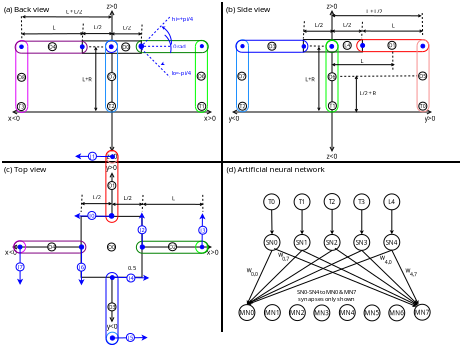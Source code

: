 <?xml version="1.0" encoding="UTF-8"?>
<dia:diagram xmlns:dia="http://www.lysator.liu.se/~alla/dia/">
  <dia:layer name="Background" visible="true" connectable="true">
    <dia:group>
      <dia:attribute name="meta">
        <dia:composite type="dict"/>
      </dia:attribute>
      <dia:attribute name="matrix"/>
      <dia:object type="Standard - Line" version="0" id="O0">
        <dia:attribute name="obj_pos">
          <dia:point val="5.5,8.511"/>
        </dia:attribute>
        <dia:attribute name="obj_bb">
          <dia:rectangle val="5.357,8.486;5.64,16.047"/>
        </dia:attribute>
        <dia:attribute name="conn_endpoints">
          <dia:point val="5.5,8.511"/>
          <dia:point val="5.498,16.023"/>
        </dia:attribute>
        <dia:attribute name="numcp">
          <dia:int val="1"/>
        </dia:attribute>
        <dia:attribute name="line_width">
          <dia:real val="0.05"/>
        </dia:attribute>
        <dia:attribute name="start_arrow">
          <dia:enum val="1"/>
        </dia:attribute>
        <dia:attribute name="start_arrow_length">
          <dia:real val="0.2"/>
        </dia:attribute>
        <dia:attribute name="start_arrow_width">
          <dia:real val="0.2"/>
        </dia:attribute>
        <dia:attribute name="end_arrow">
          <dia:enum val="1"/>
        </dia:attribute>
        <dia:attribute name="end_arrow_length">
          <dia:real val="0.2"/>
        </dia:attribute>
        <dia:attribute name="end_arrow_width">
          <dia:real val="0.2"/>
        </dia:attribute>
      </dia:object>
      <dia:object type="Standard - Line" version="0" id="O1">
        <dia:attribute name="obj_pos">
          <dia:point val="0.5,12.251"/>
        </dia:attribute>
        <dia:attribute name="obj_bb">
          <dia:rectangle val="0.475,12.11;10.525,12.391"/>
        </dia:attribute>
        <dia:attribute name="conn_endpoints">
          <dia:point val="0.5,12.251"/>
          <dia:point val="10.5,12.251"/>
        </dia:attribute>
        <dia:attribute name="numcp">
          <dia:int val="1"/>
        </dia:attribute>
        <dia:attribute name="line_width">
          <dia:real val="0.05"/>
        </dia:attribute>
        <dia:attribute name="start_arrow">
          <dia:enum val="1"/>
        </dia:attribute>
        <dia:attribute name="start_arrow_length">
          <dia:real val="0.2"/>
        </dia:attribute>
        <dia:attribute name="start_arrow_width">
          <dia:real val="0.2"/>
        </dia:attribute>
        <dia:attribute name="end_arrow">
          <dia:enum val="1"/>
        </dia:attribute>
        <dia:attribute name="end_arrow_length">
          <dia:real val="0.2"/>
        </dia:attribute>
        <dia:attribute name="end_arrow_width">
          <dia:real val="0.2"/>
        </dia:attribute>
      </dia:object>
      <dia:object type="Standard - Text" version="1" id="O2">
        <dia:attribute name="obj_pos">
          <dia:point val="5.48,8.266"/>
        </dia:attribute>
        <dia:attribute name="obj_bb">
          <dia:rectangle val="5.128,8.066;5.833,8.466"/>
        </dia:attribute>
        <dia:attribute name="text">
          <dia:composite type="text">
            <dia:attribute name="string">
              <dia:string>#y&gt;0#</dia:string>
            </dia:attribute>
            <dia:attribute name="font">
              <dia:font family="sans" style="0" name="Helvetica"/>
            </dia:attribute>
            <dia:attribute name="height">
              <dia:real val="0.426"/>
            </dia:attribute>
            <dia:attribute name="pos">
              <dia:point val="5.48,8.384"/>
            </dia:attribute>
            <dia:attribute name="color">
              <dia:color val="#000000ff"/>
            </dia:attribute>
            <dia:attribute name="alignment">
              <dia:enum val="1"/>
            </dia:attribute>
          </dia:composite>
        </dia:attribute>
        <dia:attribute name="valign">
          <dia:enum val="2"/>
        </dia:attribute>
      </dia:object>
      <dia:object type="Standard - Text" version="1" id="O3">
        <dia:attribute name="obj_pos">
          <dia:point val="5.515,16.199"/>
        </dia:attribute>
        <dia:attribute name="obj_bb">
          <dia:rectangle val="5.163,15.999;5.868,16.399"/>
        </dia:attribute>
        <dia:attribute name="text">
          <dia:composite type="text">
            <dia:attribute name="string">
              <dia:string>#y&lt;0#</dia:string>
            </dia:attribute>
            <dia:attribute name="font">
              <dia:font family="sans" style="0" name="Helvetica"/>
            </dia:attribute>
            <dia:attribute name="height">
              <dia:real val="0.426"/>
            </dia:attribute>
            <dia:attribute name="pos">
              <dia:point val="5.515,16.317"/>
            </dia:attribute>
            <dia:attribute name="color">
              <dia:color val="#000000ff"/>
            </dia:attribute>
            <dia:attribute name="alignment">
              <dia:enum val="1"/>
            </dia:attribute>
          </dia:composite>
        </dia:attribute>
        <dia:attribute name="valign">
          <dia:enum val="2"/>
        </dia:attribute>
      </dia:object>
      <dia:object type="Standard - Text" version="1" id="O4">
        <dia:attribute name="obj_pos">
          <dia:point val="0.445,12.507"/>
        </dia:attribute>
        <dia:attribute name="obj_bb">
          <dia:rectangle val="0.092,12.307;0.797,12.707"/>
        </dia:attribute>
        <dia:attribute name="text">
          <dia:composite type="text">
            <dia:attribute name="string">
              <dia:string>#x&lt;0#</dia:string>
            </dia:attribute>
            <dia:attribute name="font">
              <dia:font family="sans" style="0" name="Helvetica"/>
            </dia:attribute>
            <dia:attribute name="height">
              <dia:real val="0.426"/>
            </dia:attribute>
            <dia:attribute name="pos">
              <dia:point val="0.445,12.624"/>
            </dia:attribute>
            <dia:attribute name="color">
              <dia:color val="#000000ff"/>
            </dia:attribute>
            <dia:attribute name="alignment">
              <dia:enum val="1"/>
            </dia:attribute>
          </dia:composite>
        </dia:attribute>
        <dia:attribute name="valign">
          <dia:enum val="2"/>
        </dia:attribute>
      </dia:object>
      <dia:object type="Standard - Text" version="1" id="O5">
        <dia:attribute name="obj_pos">
          <dia:point val="10.533,12.507"/>
        </dia:attribute>
        <dia:attribute name="obj_bb">
          <dia:rectangle val="10.181,12.307;10.886,12.707"/>
        </dia:attribute>
        <dia:attribute name="text">
          <dia:composite type="text">
            <dia:attribute name="string">
              <dia:string>#x&gt;0#</dia:string>
            </dia:attribute>
            <dia:attribute name="font">
              <dia:font family="sans" style="0" name="Helvetica"/>
            </dia:attribute>
            <dia:attribute name="height">
              <dia:real val="0.426"/>
            </dia:attribute>
            <dia:attribute name="pos">
              <dia:point val="10.533,12.624"/>
            </dia:attribute>
            <dia:attribute name="color">
              <dia:color val="#000000ff"/>
            </dia:attribute>
            <dia:attribute name="alignment">
              <dia:enum val="1"/>
            </dia:attribute>
          </dia:composite>
        </dia:attribute>
        <dia:attribute name="valign">
          <dia:enum val="2"/>
        </dia:attribute>
      </dia:object>
    </dia:group>
    <dia:object type="Standard - Line" version="0" id="O6">
      <dia:attribute name="obj_pos">
        <dia:point val="11,0"/>
      </dia:attribute>
      <dia:attribute name="obj_bb">
        <dia:rectangle val="10.95,-0.05;11.05,16.55"/>
      </dia:attribute>
      <dia:attribute name="conn_endpoints">
        <dia:point val="11,0"/>
        <dia:point val="11,16.5"/>
      </dia:attribute>
      <dia:attribute name="numcp">
        <dia:int val="1"/>
      </dia:attribute>
    </dia:object>
    <dia:object type="Standard - Line" version="0" id="O7">
      <dia:attribute name="obj_pos">
        <dia:point val="0,8"/>
      </dia:attribute>
      <dia:attribute name="obj_bb">
        <dia:rectangle val="-0.05,7.95;22.95,8.05"/>
      </dia:attribute>
      <dia:attribute name="conn_endpoints">
        <dia:point val="0,8"/>
        <dia:point val="22.9,8"/>
      </dia:attribute>
      <dia:attribute name="numcp">
        <dia:int val="1"/>
      </dia:attribute>
    </dia:object>
    <dia:object type="Standard - Text" version="1" id="O8">
      <dia:attribute name="obj_pos">
        <dia:point val="5.5,0.2"/>
      </dia:attribute>
      <dia:attribute name="obj_bb">
        <dia:rectangle val="5.159,0;5.841,0.4"/>
      </dia:attribute>
      <dia:attribute name="text">
        <dia:composite type="text">
          <dia:attribute name="string">
            <dia:string>#z&gt;0#</dia:string>
          </dia:attribute>
          <dia:attribute name="font">
            <dia:font family="sans" style="0" name="Helvetica"/>
          </dia:attribute>
          <dia:attribute name="height">
            <dia:real val="0.426"/>
          </dia:attribute>
          <dia:attribute name="pos">
            <dia:point val="5.5,0.318"/>
          </dia:attribute>
          <dia:attribute name="color">
            <dia:color val="#000000ff"/>
          </dia:attribute>
          <dia:attribute name="alignment">
            <dia:enum val="1"/>
          </dia:attribute>
        </dia:composite>
      </dia:attribute>
      <dia:attribute name="valign">
        <dia:enum val="2"/>
      </dia:attribute>
    </dia:object>
    <dia:object type="Standard - Text" version="1" id="O9">
      <dia:attribute name="obj_pos">
        <dia:point val="16.5,7.7"/>
      </dia:attribute>
      <dia:attribute name="obj_bb">
        <dia:rectangle val="16.159,7.5;16.841,7.9"/>
      </dia:attribute>
      <dia:attribute name="text">
        <dia:composite type="text">
          <dia:attribute name="string">
            <dia:string>#z&lt;0#</dia:string>
          </dia:attribute>
          <dia:attribute name="font">
            <dia:font family="sans" style="0" name="Helvetica"/>
          </dia:attribute>
          <dia:attribute name="height">
            <dia:real val="0.426"/>
          </dia:attribute>
          <dia:attribute name="pos">
            <dia:point val="16.5,7.817"/>
          </dia:attribute>
          <dia:attribute name="color">
            <dia:color val="#000000ff"/>
          </dia:attribute>
          <dia:attribute name="alignment">
            <dia:enum val="1"/>
          </dia:attribute>
        </dia:composite>
      </dia:attribute>
      <dia:attribute name="valign">
        <dia:enum val="2"/>
      </dia:attribute>
    </dia:object>
    <dia:object type="Standard - Text" version="1" id="O10">
      <dia:attribute name="obj_pos">
        <dia:point val="16.5,0.2"/>
      </dia:attribute>
      <dia:attribute name="obj_bb">
        <dia:rectangle val="16.159,0;16.841,0.4"/>
      </dia:attribute>
      <dia:attribute name="text">
        <dia:composite type="text">
          <dia:attribute name="string">
            <dia:string>#z&gt;0#</dia:string>
          </dia:attribute>
          <dia:attribute name="font">
            <dia:font family="sans" style="0" name="Helvetica"/>
          </dia:attribute>
          <dia:attribute name="height">
            <dia:real val="0.426"/>
          </dia:attribute>
          <dia:attribute name="pos">
            <dia:point val="16.5,0.318"/>
          </dia:attribute>
          <dia:attribute name="color">
            <dia:color val="#000000ff"/>
          </dia:attribute>
          <dia:attribute name="alignment">
            <dia:enum val="1"/>
          </dia:attribute>
        </dia:composite>
      </dia:attribute>
      <dia:attribute name="valign">
        <dia:enum val="2"/>
      </dia:attribute>
    </dia:object>
    <dia:object type="Standard - Text" version="1" id="O11">
      <dia:attribute name="obj_pos">
        <dia:point val="5.5,7.7"/>
      </dia:attribute>
      <dia:attribute name="obj_bb">
        <dia:rectangle val="5.159,7.5;5.841,7.9"/>
      </dia:attribute>
      <dia:attribute name="text">
        <dia:composite type="text">
          <dia:attribute name="string">
            <dia:string>#z&lt;0#</dia:string>
          </dia:attribute>
          <dia:attribute name="font">
            <dia:font family="sans" style="0" name="Helvetica"/>
          </dia:attribute>
          <dia:attribute name="height">
            <dia:real val="0.426"/>
          </dia:attribute>
          <dia:attribute name="pos">
            <dia:point val="5.5,7.817"/>
          </dia:attribute>
          <dia:attribute name="color">
            <dia:color val="#000000ff"/>
          </dia:attribute>
          <dia:attribute name="alignment">
            <dia:enum val="1"/>
          </dia:attribute>
        </dia:composite>
      </dia:attribute>
      <dia:attribute name="valign">
        <dia:enum val="2"/>
      </dia:attribute>
    </dia:object>
    <dia:object type="Standard - Text" version="1" id="O12">
      <dia:attribute name="obj_pos">
        <dia:point val="21.4,5.8"/>
      </dia:attribute>
      <dia:attribute name="obj_bb">
        <dia:rectangle val="21.047,5.6;21.753,6"/>
      </dia:attribute>
      <dia:attribute name="text">
        <dia:composite type="text">
          <dia:attribute name="string">
            <dia:string>#y&gt;0#</dia:string>
          </dia:attribute>
          <dia:attribute name="font">
            <dia:font family="sans" style="0" name="Helvetica"/>
          </dia:attribute>
          <dia:attribute name="height">
            <dia:real val="0.426"/>
          </dia:attribute>
          <dia:attribute name="pos">
            <dia:point val="21.4,5.918"/>
          </dia:attribute>
          <dia:attribute name="color">
            <dia:color val="#000000ff"/>
          </dia:attribute>
          <dia:attribute name="alignment">
            <dia:enum val="1"/>
          </dia:attribute>
        </dia:composite>
      </dia:attribute>
      <dia:attribute name="valign">
        <dia:enum val="2"/>
      </dia:attribute>
    </dia:object>
    <dia:object type="Standard - Text" version="1" id="O13">
      <dia:attribute name="obj_pos">
        <dia:point val="11.6,5.8"/>
      </dia:attribute>
      <dia:attribute name="obj_bb">
        <dia:rectangle val="11.248,5.6;11.953,6"/>
      </dia:attribute>
      <dia:attribute name="text">
        <dia:composite type="text">
          <dia:attribute name="string">
            <dia:string>#y&lt;0#</dia:string>
          </dia:attribute>
          <dia:attribute name="font">
            <dia:font family="sans" style="0" name="Helvetica"/>
          </dia:attribute>
          <dia:attribute name="height">
            <dia:real val="0.426"/>
          </dia:attribute>
          <dia:attribute name="pos">
            <dia:point val="11.6,5.918"/>
          </dia:attribute>
          <dia:attribute name="color">
            <dia:color val="#000000ff"/>
          </dia:attribute>
          <dia:attribute name="alignment">
            <dia:enum val="1"/>
          </dia:attribute>
        </dia:composite>
      </dia:attribute>
      <dia:attribute name="valign">
        <dia:enum val="2"/>
      </dia:attribute>
    </dia:object>
    <dia:object type="Standard - Text" version="1" id="O14">
      <dia:attribute name="obj_pos">
        <dia:point val="0.6,5.8"/>
      </dia:attribute>
      <dia:attribute name="obj_bb">
        <dia:rectangle val="0.247,5.6;0.953,6"/>
      </dia:attribute>
      <dia:attribute name="text">
        <dia:composite type="text">
          <dia:attribute name="string">
            <dia:string>#x&lt;0#</dia:string>
          </dia:attribute>
          <dia:attribute name="font">
            <dia:font family="sans" style="0" name="Helvetica"/>
          </dia:attribute>
          <dia:attribute name="height">
            <dia:real val="0.426"/>
          </dia:attribute>
          <dia:attribute name="pos">
            <dia:point val="0.6,5.918"/>
          </dia:attribute>
          <dia:attribute name="color">
            <dia:color val="#000000ff"/>
          </dia:attribute>
          <dia:attribute name="alignment">
            <dia:enum val="1"/>
          </dia:attribute>
        </dia:composite>
      </dia:attribute>
      <dia:attribute name="valign">
        <dia:enum val="2"/>
      </dia:attribute>
    </dia:object>
    <dia:object type="Standard - Text" version="1" id="O15">
      <dia:attribute name="obj_pos">
        <dia:point val="10.4,5.8"/>
      </dia:attribute>
      <dia:attribute name="obj_bb">
        <dia:rectangle val="10.047,5.6;10.752,6"/>
      </dia:attribute>
      <dia:attribute name="text">
        <dia:composite type="text">
          <dia:attribute name="string">
            <dia:string>#x&gt;0#</dia:string>
          </dia:attribute>
          <dia:attribute name="font">
            <dia:font family="sans" style="0" name="Helvetica"/>
          </dia:attribute>
          <dia:attribute name="height">
            <dia:real val="0.426"/>
          </dia:attribute>
          <dia:attribute name="pos">
            <dia:point val="10.4,5.918"/>
          </dia:attribute>
          <dia:attribute name="color">
            <dia:color val="#000000ff"/>
          </dia:attribute>
          <dia:attribute name="alignment">
            <dia:enum val="1"/>
          </dia:attribute>
        </dia:composite>
      </dia:attribute>
      <dia:attribute name="valign">
        <dia:enum val="2"/>
      </dia:attribute>
    </dia:object>
    <dia:object type="Standard - Text" version="1" id="O16">
      <dia:attribute name="obj_pos">
        <dia:point val="0.1,0.5"/>
      </dia:attribute>
      <dia:attribute name="obj_bb">
        <dia:rectangle val="0.1,0.13;2.785,0.595"/>
      </dia:attribute>
      <dia:attribute name="text">
        <dia:composite type="text">
          <dia:attribute name="string">
            <dia:string>#(a) Back view#</dia:string>
          </dia:attribute>
          <dia:attribute name="font">
            <dia:font family="sans" style="0" name="Helvetica"/>
          </dia:attribute>
          <dia:attribute name="height">
            <dia:real val="0.497"/>
          </dia:attribute>
          <dia:attribute name="pos">
            <dia:point val="0.1,0.5"/>
          </dia:attribute>
          <dia:attribute name="color">
            <dia:color val="#000000ff"/>
          </dia:attribute>
          <dia:attribute name="alignment">
            <dia:enum val="0"/>
          </dia:attribute>
        </dia:composite>
      </dia:attribute>
      <dia:attribute name="valign">
        <dia:enum val="3"/>
      </dia:attribute>
    </dia:object>
    <dia:object type="Standard - Text" version="1" id="O17">
      <dia:attribute name="obj_pos">
        <dia:point val="11.2,0.5"/>
      </dia:attribute>
      <dia:attribute name="obj_bb">
        <dia:rectangle val="11.2,0.13;13.793,0.595"/>
      </dia:attribute>
      <dia:attribute name="text">
        <dia:composite type="text">
          <dia:attribute name="string">
            <dia:string>#(b) Side view#</dia:string>
          </dia:attribute>
          <dia:attribute name="font">
            <dia:font family="sans" style="0" name="Helvetica"/>
          </dia:attribute>
          <dia:attribute name="height">
            <dia:real val="0.497"/>
          </dia:attribute>
          <dia:attribute name="pos">
            <dia:point val="11.2,0.5"/>
          </dia:attribute>
          <dia:attribute name="color">
            <dia:color val="#000000ff"/>
          </dia:attribute>
          <dia:attribute name="alignment">
            <dia:enum val="0"/>
          </dia:attribute>
        </dia:composite>
      </dia:attribute>
      <dia:attribute name="valign">
        <dia:enum val="3"/>
      </dia:attribute>
    </dia:object>
    <dia:object type="Standard - Text" version="1" id="O18">
      <dia:attribute name="obj_pos">
        <dia:point val="0.1,8.5"/>
      </dia:attribute>
      <dia:attribute name="obj_bb">
        <dia:rectangle val="0.1,8.13;2.467,8.595"/>
      </dia:attribute>
      <dia:attribute name="text">
        <dia:composite type="text">
          <dia:attribute name="string">
            <dia:string>#(c) Top view#</dia:string>
          </dia:attribute>
          <dia:attribute name="font">
            <dia:font family="sans" style="0" name="Helvetica"/>
          </dia:attribute>
          <dia:attribute name="height">
            <dia:real val="0.497"/>
          </dia:attribute>
          <dia:attribute name="pos">
            <dia:point val="0.1,8.5"/>
          </dia:attribute>
          <dia:attribute name="color">
            <dia:color val="#000000ff"/>
          </dia:attribute>
          <dia:attribute name="alignment">
            <dia:enum val="0"/>
          </dia:attribute>
        </dia:composite>
      </dia:attribute>
      <dia:attribute name="valign">
        <dia:enum val="3"/>
      </dia:attribute>
    </dia:object>
    <dia:group>
      <dia:attribute name="meta">
        <dia:composite type="dict"/>
      </dia:attribute>
      <dia:attribute name="matrix"/>
      <dia:object type="Standard - Line" version="0" id="O19">
        <dia:attribute name="obj_pos">
          <dia:point val="5.5,0.4"/>
        </dia:attribute>
        <dia:attribute name="obj_bb">
          <dia:rectangle val="5.36,0.375;5.64,7.525"/>
        </dia:attribute>
        <dia:attribute name="conn_endpoints">
          <dia:point val="5.5,0.4"/>
          <dia:point val="5.5,7.5"/>
        </dia:attribute>
        <dia:attribute name="numcp">
          <dia:int val="1"/>
        </dia:attribute>
        <dia:attribute name="line_width">
          <dia:real val="0.05"/>
        </dia:attribute>
        <dia:attribute name="start_arrow">
          <dia:enum val="1"/>
        </dia:attribute>
        <dia:attribute name="start_arrow_length">
          <dia:real val="0.2"/>
        </dia:attribute>
        <dia:attribute name="start_arrow_width">
          <dia:real val="0.2"/>
        </dia:attribute>
        <dia:attribute name="end_arrow">
          <dia:enum val="1"/>
        </dia:attribute>
        <dia:attribute name="end_arrow_length">
          <dia:real val="0.2"/>
        </dia:attribute>
        <dia:attribute name="end_arrow_width">
          <dia:real val="0.2"/>
        </dia:attribute>
      </dia:object>
      <dia:object type="Standard - Line" version="0" id="O20">
        <dia:attribute name="obj_pos">
          <dia:point val="0.5,5.5"/>
        </dia:attribute>
        <dia:attribute name="obj_bb">
          <dia:rectangle val="0.475,5.36;10.525,5.64"/>
        </dia:attribute>
        <dia:attribute name="conn_endpoints">
          <dia:point val="0.5,5.5"/>
          <dia:point val="10.5,5.5"/>
        </dia:attribute>
        <dia:attribute name="numcp">
          <dia:int val="1"/>
        </dia:attribute>
        <dia:attribute name="line_width">
          <dia:real val="0.05"/>
        </dia:attribute>
        <dia:attribute name="start_arrow">
          <dia:enum val="1"/>
        </dia:attribute>
        <dia:attribute name="start_arrow_length">
          <dia:real val="0.2"/>
        </dia:attribute>
        <dia:attribute name="start_arrow_width">
          <dia:real val="0.2"/>
        </dia:attribute>
        <dia:attribute name="end_arrow">
          <dia:enum val="1"/>
        </dia:attribute>
        <dia:attribute name="end_arrow_length">
          <dia:real val="0.2"/>
        </dia:attribute>
        <dia:attribute name="end_arrow_width">
          <dia:real val="0.2"/>
        </dia:attribute>
      </dia:object>
    </dia:group>
    <dia:group>
      <dia:attribute name="meta">
        <dia:composite type="dict"/>
      </dia:attribute>
      <dia:attribute name="matrix"/>
      <dia:object type="Standard - Line" version="0" id="O21">
        <dia:attribute name="obj_pos">
          <dia:point val="16.5,0.4"/>
        </dia:attribute>
        <dia:attribute name="obj_bb">
          <dia:rectangle val="16.36,0.375;16.64,7.525"/>
        </dia:attribute>
        <dia:attribute name="conn_endpoints">
          <dia:point val="16.5,0.4"/>
          <dia:point val="16.5,7.5"/>
        </dia:attribute>
        <dia:attribute name="numcp">
          <dia:int val="1"/>
        </dia:attribute>
        <dia:attribute name="line_width">
          <dia:real val="0.05"/>
        </dia:attribute>
        <dia:attribute name="start_arrow">
          <dia:enum val="1"/>
        </dia:attribute>
        <dia:attribute name="start_arrow_length">
          <dia:real val="0.2"/>
        </dia:attribute>
        <dia:attribute name="start_arrow_width">
          <dia:real val="0.2"/>
        </dia:attribute>
        <dia:attribute name="end_arrow">
          <dia:enum val="1"/>
        </dia:attribute>
        <dia:attribute name="end_arrow_length">
          <dia:real val="0.2"/>
        </dia:attribute>
        <dia:attribute name="end_arrow_width">
          <dia:real val="0.2"/>
        </dia:attribute>
      </dia:object>
      <dia:object type="Standard - Line" version="0" id="O22">
        <dia:attribute name="obj_pos">
          <dia:point val="11.5,5.5"/>
        </dia:attribute>
        <dia:attribute name="obj_bb">
          <dia:rectangle val="11.475,5.36;21.525,5.64"/>
        </dia:attribute>
        <dia:attribute name="conn_endpoints">
          <dia:point val="11.5,5.5"/>
          <dia:point val="21.5,5.5"/>
        </dia:attribute>
        <dia:attribute name="numcp">
          <dia:int val="1"/>
        </dia:attribute>
        <dia:attribute name="line_width">
          <dia:real val="0.05"/>
        </dia:attribute>
        <dia:attribute name="start_arrow">
          <dia:enum val="1"/>
        </dia:attribute>
        <dia:attribute name="start_arrow_length">
          <dia:real val="0.2"/>
        </dia:attribute>
        <dia:attribute name="start_arrow_width">
          <dia:real val="0.2"/>
        </dia:attribute>
        <dia:attribute name="end_arrow">
          <dia:enum val="1"/>
        </dia:attribute>
        <dia:attribute name="end_arrow_length">
          <dia:real val="0.2"/>
        </dia:attribute>
        <dia:attribute name="end_arrow_width">
          <dia:real val="0.2"/>
        </dia:attribute>
      </dia:object>
    </dia:group>
  </dia:layer>
  <dia:layer name="PerspectiveView" visible="false" connectable="false">
    <dia:group>
      <dia:attribute name="meta">
        <dia:composite type="dict"/>
      </dia:attribute>
      <dia:attribute name="matrix"/>
      <dia:object type="Standard - Text" version="1" id="O23">
        <dia:attribute name="obj_pos">
          <dia:point val="11.2,8.5"/>
        </dia:attribute>
        <dia:attribute name="obj_bb">
          <dia:rectangle val="11.2,8.13;15.232,8.595"/>
        </dia:attribute>
        <dia:attribute name="text">
          <dia:composite type="text">
            <dia:attribute name="string">
              <dia:string>#(d) Perspective view#</dia:string>
            </dia:attribute>
            <dia:attribute name="font">
              <dia:font family="sans" style="0" name="Helvetica"/>
            </dia:attribute>
            <dia:attribute name="height">
              <dia:real val="0.497"/>
            </dia:attribute>
            <dia:attribute name="pos">
              <dia:point val="11.2,8.5"/>
            </dia:attribute>
            <dia:attribute name="color">
              <dia:color val="#000000ff"/>
            </dia:attribute>
            <dia:attribute name="alignment">
              <dia:enum val="0"/>
            </dia:attribute>
          </dia:composite>
        </dia:attribute>
        <dia:attribute name="valign">
          <dia:enum val="3"/>
        </dia:attribute>
      </dia:object>
      <dia:object type="Standard - Image" version="0" id="O24">
        <dia:attribute name="obj_pos">
          <dia:point val="11.7,8.8"/>
        </dia:attribute>
        <dia:attribute name="obj_bb">
          <dia:rectangle val="11.7,8.8;22.5,16.432"/>
        </dia:attribute>
        <dia:attribute name="elem_corner">
          <dia:point val="11.7,8.8"/>
        </dia:attribute>
        <dia:attribute name="elem_width">
          <dia:real val="10.8"/>
        </dia:attribute>
        <dia:attribute name="elem_height">
          <dia:real val="7.632"/>
        </dia:attribute>
        <dia:attribute name="draw_border">
          <dia:boolean val="false"/>
        </dia:attribute>
        <dia:attribute name="keep_aspect">
          <dia:boolean val="true"/>
        </dia:attribute>
        <dia:attribute name="file">
          <dia:string>#./quadruped/quadruped.png#</dia:string>
        </dia:attribute>
        <dia:attribute name="inline_data">
          <dia:boolean val="true"/>
        </dia:attribute>
        <dia:attribute name="pixbuf">
          <dia:composite type="pixbuf">
            <dia:attribute name="data">
              <dia:data>iVBORw0KGgoAAAANSUhEUgAAAu4AAAISCAYAAACTTUqoAAAABHNCSVQICAgIfAhkiAAAIABJREFU
eJzt3XmcJHV9//F3X3Pu7Am77I6gyw27HKIghGgQNYquib/fuGqyOQVzefx+ScgFib2tCZrz9/sl
v+uREPPTuCYGNxEdRSFBfj+DIh4oYUUMLLgwHAt7zB5zdXfV74/qmq6uqaqu7q4+vt2v5z760T09
MzXVs7Mzr/nst6pTqho+55ytv3DOmS/etXr1qu2pdHpcAAAAADqqVCqdPHbsxEOP/+DJj3//+4//
paQlSUpJ0ujo6OSrXnnF507ZsPaSbDajTCbT1Z0FAAAABpVtS5ZVVqlU1uHDs9++5/99bcf8/PxM
StLw61/3I1/buHHdJZlMRqViWZZlS7K7vc8AAADA4ElJ6VRamWxalmXp4LOHHvjiv3z5yuw5Z73k
F9etX3OJlNLCwlK3dxMAAAAYbLZkqaxSuaxcLqv1p6x76QXnnv2uzKUXX/Dna9ZMTJaK5W7vIgAA
AAAPq2wpm80om82uz65dt+bCUtmSZbM0BgAAAOg1pXJZY2Mj27PpVGqVVbLEmnYAAACYaHGpqLn5
BS0uFlUuWZKkbDaloaFhjY8Na2goZ/T27LKtbCazKmvZtmRbDX1wAECvsbQ4t6iFJUvZVeMaz3Z7
fwCg/UplS0ePHlM6k9N5556rzZtP0+jYmCRpfm5OzzzzjB75/qOyj53U2rUTymTSXdneeCajt5w7
qZeetk6njA1Lkl6YW9QDzxzR5/99RrP1tmdLlm0r9R9+/PV2Oh39QQEATbKKOnJwVsfLWa3duFar
GxvSxP0gWpzLaO05F+q80yd06Otf0iOLoxqLE++2pVLRknJZZVOd3m8AaN5SsagjR47rwgu3adu2
C2TblsrlsizLGUin02llMhml02k99G/f1Xcf/q7Wr1utXC74m2N7tndM77jgDL3j/EkN2yXZ5ZJU
2Z7SaaUyWS2mM/q7h2f0yYef1Pp1a0K3Z1mWMuefd/buVCoV+AYAgGh2eUmzR47p0JETOnL0pGaP
L2h+0VIql1MuVdLR2U16082/p9/4j+fq6H336rGlYQ0lPSuxl3TkyOmaev8v6Me2b9DzX75LD82N
aKTeU3KU53XwhbKG1q7TcGleRaWVliS72Jn9BoAmWZalw4eO6RVXvkJbt75YCwsLKhaLy6FtWU50
F4slFYslbdq0UasnVuvRx/ZrZHhY/vZty/ZemNVvvPxM/fjpa5SePyZ7aUF2aUl2uehcSkuylxaU
XlrQpaeu1uaJMd392LMaGRlZsT1Jsm1bWdu2ZXNgKgA0zC7N6VB5q97wszv0Ixe/WJsmsiqdOKwD
3/+27vr05/Tg0bIW15ylS7ZOaDR9ni55SVb3/FtZq7IJF3DAt3BbtiK/tVsLeuHYRXrfX96gy7NP
aM9vflhfKq3R6qyk4lJn9hsAmnT06HGdd/652rTpVM3NzanesZqlUkmnbd6oc885R/v379e6davb
vr23nXOKXrUhp/KJI4r+hixpaUHXbBjVE2eeotsPHF2xPYlwB4Dm2UUdnZ3Uzj/4T9qxJauUbcuy
LA2v3qhzL7tQ3/nUp1TMTGj1sX/VR/5mVFetfVJf+pat1RNlHT98TCeXyiqVLVlKKZsb0vhoWkvz
i1os2lI6o+Hxca2byCkjSdaCnn/2hBbsrNZsWqvVWWnx6GEdPGkpPb5aW9YE7Z/zvX3h2DEdnSup
ZNmS0soOD2ti9ZjGM7bsVFqZdGWqY5d09NnnNTs8rs2nDAfsd0q2XdbiiTnNnlzUUllKZbIaWzWu
NeNZZ1Kvkk4cOek8Nsv5xWHl2wBAa4rFklLptM46a6vm5+djd+z8fFlnnXOW9j/+hJaWistLUoK2
9y//cnfktl7zmmsjtzeesvTW01epfDxGtLuWFvS2MyZ054HDNdtzEe4A0CR7aVGLL3m5rjotq1R5
RtO3fFh/u++ENLZR55y7RsdnxzQ+WtTswll6+0++UT8y8rzsB7+lTz61Qa/62Rv0mnMntWn9Ko2m
l3Ro/wO6++tH9ZKrrtIlZ6yWjs/oO3d9Uh/54lMaWW3ryMlL9Wsfu16XpR/Xnt/4sO48bOsl7/hj
/ffXr9OJu/9Mv/Tx/cr6v43blhaOLWnyjb+mm171Ip26ZlSZ4nE98/2v6/Y9t+uBk563zWzVrj/7
a+2SVHr4E3rvh7+sE/b5nv1+QP94OKvMCWnytbv0ntdeqrM35DT//GP62uf36u/vPajxdVktzK7R
FT//Lr3m7NO0YfUqjQ/bOnlwv+7/3D/oE/cf1sREjngH0LL5hUWdfvrpKhbLKpVKDb53Sqef/iI9
PTOjbDYTub03v3lH4BY++9lplcvu8x8Fb2/HpnHlFk7KWlpcfr8PPrxfP75loy5es0qS9ODsCd3+
9EH93gVnLr/NkG3rtZtW6fMvLC5vz2XbtrKyxZkgAaBBKaWUPjmnk7Z0SnqNtl50jjY/8aCeKx3T
zP4FrRrPKWOvfDbqcmmdzrv8Qp01KhXnjulEepVOPe9qveM8yS4v6PhcWavWvVhXvu2XVXr6Jv3V
I01+g7ZTkrWo0tgGbcgu6dihBQ2vXa/TL3mtfmXDgm6+aVpPDrtvu6Rjzx/WiZJUOjQnZST5fhaW
TxR1xs6b9Ltv3KKcylqYK2rV5gv1o9efqa0TH9IH7npBqeI6nfuyC3Rm5bEdnx/V2s0X6HXXv0f2
wd/Vnpms1g1zTBWA1hSXilq/fp2KxcXlA0fjsm1LG9av0xOPPyHZo5HbO3r0SOh2yuVS5PYunhhR
ee6EZFWf4HRq2wX6wH1f12+dOalsOqVbHn1KN13xcllLx6obLhV18UROn366uLy96s5LldNBUu4A
0JDssMafv1sfv/My/dobTte2t7xP/+VNR/XYN+7VFz93l776bFHrx/1zEbv6sv28vvCHN+ljT1+i
9/3pe/TK1SV9+9bf1C3/N6fX/vYt+oWLV2n7xS9R8TuPKu07o8uKb9m2HfBxbOUmxnXgE7+tn/1Y
VqtWT2h0zcv0S4V36OLTztP5a2/XD+Yrb27N6LMf/gPd/pyUHhrRhtU5qebnlaWlVa/QW1+3WTn7
sO79H7foz79yTJte917d8vMX6ew3vVGX3HWrvuV/bI+t0+t/5/d1/fb1evnlW/XRx55SeSgn0h1A
K8qWpVwuq1Kp1PCqEcuylBvKqWxVn3w0bHvVqXrAPlReF7a9DVqStbhQc8r18zJZvf/qq/T+L98r
Wynlr75K20snZC0tVDecSmtDyq7Z3vK+27ayYuQOAE1IaXhNSo9/8vf1q/ddrmtf/UP64cvP11lX
vUm/csXVuuLWD+u/fet4nUhNa2jpCX1/pqxXrklpZHRYuexR7d9/SNbFWzQ+Ma70ykoP2E7QfWXN
z2Z1ztSv6/rXX6BTh1PVfSkPa2QoJc173z6tVetWaVVWkl1cuacvPlNn5lKyj/2b7r7/uNaeOqRD
996nh396uy4fe4nOOc3WNw7Ubm90aFb//uhhWds3a2LthFIWT/YHIAkpFYtF2XZmObTvv/8bke9x
xRUvd94zlaosh/H278rtSYpchuO+Lmx7Vqko2y7WhLt9/IjKs7NKpdOSLZUOPqVyxvfLQSqtciqt
4D63mbgDQPNspYdzKj/3LX3+/9ynvR89Tdf+yo161+VrddmbX6kX3fsZPVl3GyW5Pxsy6bTsVEql
UuUbeSqllJyDXivPs6dcLl66W4vzWtr+c3r3my/UxMlH9cW/u1vfmz9Dr/+51+uCIUkpybbcSX1K
qZSzftKyFfwzwa59wVox5Q9+l+UffKm0cwCvbTNxB9CSdDqlubl5rVo1try05dWvvibyfY4dm628
b1pzJ+eVTqeXJ9pB25PiTdzDtndwoaRNQ+XqOdslfXd+SR9+6ohufsUVyqVT+uBXv6Ybt6zTxeND
ngdn64XFcs32XBZr3AGgWZaW5sd0+kUbdeyR7+vAQlnl7EkdOeasa0+PjGq0mW+uK94lpXTxmGbn
bGn1qTr3nAktHphd8TYpWc5SytS4TtkwpKUnlnTqaRs1npJKj39Fe++8T7Pp49r+k5Vwl6TivOZK
tjSyQWe8aEgnvz6rk7lRrV+9Mq2tA49pf/GHdNHERbr2itX683tntelHr9QF2ZTsuR/osWcU78BT
ft4AaFEum9Xhw4c1OjqyHNCHDx+O9b6ZjHTo8BFls9nl70dB25NUHaIEcF8Xtr3vHF/Q9vW25Nne
Z47M66aXv0wXzL0g2bZuevnL9OmHv6uLvE+6kUrpgeOWstmhoIE7E3cAaEppUSdP/VH9/LvfpBdl
bNmWJUtppdMppWxLL3z723o8k1Eq/Pu+pKBvv/470hpK79fXvnVEr371el3yzlt063+cU3rV2urk
2pbSqef01LNl2eeM68pf+YBO/teb9TeP/0BHrLO0Yfvb9AcfvFzPzI3p9HH3nVLK6Ak99MiCfvjS
CV393j/ShUeLGl74im656Z90rGYfUsoc/5r+8V9+VBe84TRd/Z4/1GXvLCo3NqKslrT/C1/QA9bK
M8YE/Whh4g6gVbmhrJ599qBOO22jLCv+2RHdJzV67rmDGh0dWZ5oh23vO995MHRb5XI5cntfOmpr
aq00bFvL3wxvfunFKh95TuWTznfY821LN7/0IhWf+nd3B7VgSfcckXLjubCJO+EOAI2yldZI6Qnd
95Xv6vILXqzN68aUtRc1++yT2nffnfrk9CMaGs2qdKLhDa94eWiV9L1P/IVutd+hN1++VRvXrlZ5
flbPzjyt7z02q2w2o7HsUd3913+rLT/3Jr1ia0nHZ0tKPfVP+rOPDemn33CpznzJ+TpVJc0fP6jH
DjyimYW0Rsbm9ZWP/JU2v/OtevUFm7RmjXToUFG5nCTfMvfMSEqP//0f60OzO/X211ysreuzmn/u
EX3jzr36xD8/q7GJtE4er/fY+HkDoHWZdFqplPTkkzPasmVz5JKWmvfLZHTgwFNKpaRsJrX8/Sho
e1deeWXktmZnj0Zu70R6SJ96wdJPrtPymWWWDnyvZhvl40ec87wv72BW//BCRvOZnFZ5trfMtpV6
3WtfZafTnFkXABpll0uan1/SUtFS2bJlK6V0Jq3c0JDGRrPKpCTZJR0/Mq9FO63RNeMaz/heztpa
OHZCJ4pSdmxca0fTKs2f1NE5S6mhEa2fqJyFxS5r4eSi5pfKKtvO5CidSSs3MqJVw873cLtU1Mm5
JS2WpJHVzrZLC4s6uVBSqeysSU+l08pkshpbNayhtCSrpJMnFrVYsmTZKaWzOU2sHlZO/v2UJFtL
84uaWyipbNlSJqPhkWGNjWScabv/sWYV/FgAoEWWZevkiTltmdyitWvX1D0tZDqd1pGjs3rm6ac1
Pj6mdLr2u1E7tjd3Yk6/uG5erxqbrzktZPAGM/rS3Kj+6uho4PacbVpKve41hDsAAADMUi6XNTe/
oHXr1uuUU9YvL11xl7p4X37hhUM6fPioxsdHlAnp3nZsb35+QW8Ym9dbJ05qRJV4dyfple0tKKN/
ODGuL5wYi9yeZVlKvebaVxLuAAAAMI5l21pcWJJt25qYmNDY6IgyuawkqVwsaW5uXsdPnFAqldLI
yNByfHd6e2PWkl45Mq+Lhha0oXIKyEPljB5cHNG/Lo5qLj1Ud3uWZSl17at/mHAHAACAsayypVKp
pJJlybYqE/J0Stl0WtlsVulMY63bi9uzLEtZ245/NC4AAADQa1LplHJDOeVCXt9o6/bi9mzbJtwB
AACAXlcJd87OBQAAAPQy2xYTdwAAAKDX2TwBEwAAAGAA21bWsm1ZMZ9xCgAAAEB3pJRn3A4AAAD0
umxeu7u9DwAAAADq4JmXAAAAAAMQ7gAAAIABCHcAAADAAIQ7AAAAYADCHQAAADAA4Q4AAAAYgHAH
AAAADEC4AwAAAAbIdnsHEOab3d4BAEDbvazbOwDAIFkCEQCAbuFnMNB+/fMLMhN3AAAA9LH++QWZ
Ne4AAACAAQh3AAAAwACEOwAAAGAAwh0AAAAwAOEOAAAAGIBwBwAAAAxAuAMAAAAGINwBAAAAAxDu
AAAAgAEIdwAAAMAAhDsAAABgAMIdAAAAMADhDgAAABiAcAcAAAAMQLgDAAAABiDcAQAAAAMQ7gAA
AIABCHcAAADAAIQ7AAAAYADCHQAAADAA4Q4AAAAYgHAHAAAADEC4AwAAAAYg3AEAAAADEO4AAACA
AQh3AAAAwACEOwAAAGAAwh0AAAAwAOEOAAAAGIBwBwAAAAxAuAMAAAAGINwBAAAAAxDuAAAAgAEI
dwAAAMAAhDsAAABgAMIdAAAAMADhDgAAABiAcAcAAAAMQLgDAAAABiDcAQAAAAMQ7gAAAIABCHcA
AADAAIQ7AAAAYADCHQAAADAA4Q4AAAAYgHAHAAAADEC4AwAAAAYg3AEAAAADEO4AAACAAQh3AAAA
wACEOwAAAGAAwh0AAAAwAOEOAAAAGIBwBwAAAAxAuAMAAAAGINwBAAAAAxDuAAAAgAEIdwAAAMAA
hDsAAABgAMIdAAAAMADhDgAAABiAcAcAAAAMQLgDAAAABiDcAQAAAAMQ7gAAAIABCHcAAADAAIQ7
AAAAYADCHQAAADAA4Q4AAAAYgHAHAAAADEC4AwAAAAYg3AEAAAADEO4AAACAAQh3AAAAwACEOwAA
AGAAwh0AAAAwAOEOAAAAGIBwBwAAAAxAuAMAAAAGINwBAAAAAxDuAAAAgAEIdwAAAMAAhDsAAABg
AMIdAAAAMADhDgAAABiAcAcAAAAMQLgDAAAABiDcAQAAAAMQ7gAAAIABCHcAAADAAIQ7AAAAYADC
HQAAADAA4Q4AAAAYgHAHAAAADEC4AwAAAAYg3AEAAAADEO4AAACAAQh3AAAAwACEOwAAAGAAwh0A
AAAwAOEOAAAAGIBwBwAAAAxAuAMAAAAGINwBAAAAAxDuAAAAgAEIdwAAAMAAhDsAAABgAMIdAAAA
MADhDgAAABiAcAcAAAAMQLgDAAAABiDcAQAAAAMQ7gAAAIABCHcAAADAAIQ7AAAAYADCHQAAADAA
4Q4AAAAYgHAHAAAADEC4AwAAAAYg3AEAAAADEO4AAACAAQh3AAAAwACEOwAAAGAAwh0AAAAwAOEO
AAAAGIBwBwAAAAxAuAMAAAAGINwBAAAAAxDuAAAAgAEIdwAAAMAAhDsAAABgAMIdAAAAMADhDgAA
ABiAcAcAAAAMQLgDAAAABiDcAQAAAAMQ7gAAAIABCHcAAADAAIQ7AAAAYADCHQAAADAA4Q4AAAAY
gHAHAAAADEC4AwAAAAYg3AEAAAADEO4A2mLbtmnt3j3d7d0AAKBvZLu9AwD6y7ZttbHuxvvu3Tu6
sTsAAPQNJu4AEuOPdi+m7wAAtIZwB5CIqGh37d7N8hkAAJpFuANoWZxo9yLeAQBoHGvcAbSkkWhn
nTsAAM1L5fM77G7vBID+4o35nTsJdgAAksDEHUDi9u3b4bndxR0BAKCPsMYdAAAAMADhDgAAABiA
cAcAAAAMQLgDAAAABiDcAQAAAAMQ7gAAAIABCHcAAADAAIQ7AAAAYADCHQAAADAA4Q4AAAAYgHAH
AAAADEC4AwAAAAYg3AEAAAADZLu9AwAAh1WY1kZJ/1fSiKR3SsrImbBkJH0xv6OLewcA6LZUPr/D
7vZOAMCgmi5Ma1xavozImahkKtdZSb8qKVe5/ZfEOwAMLMIdALrADfYxOcE+qtpg94a7ezsvqSRp
t6RxAh4ABg5r3AGggz5bmNbdhWmdKumUymWVpOE6lyFJH6pc5yWdKEx3fucBAF3FxB0AOuCzhenl
6bp3wl5vyp4J2NbvSFqSM3mfYPIOAAODg1MBoI0+U1kSc4q0vDQmKtK994X5kKTfljN5/7O27TkA
oNewVAYA2uSfPUtiTpW0WsFLYLzXw4qOdleucnkvS2YAYGAwcQeAhP1zZVnMqapO2IMm6/4Je6qB
j/FBSZakeTmTfABA/2PiDgAJuaswra8UppcPOg2asAddsmos2iUn2kuSflnS80zdAWAgMHEHgBbd
VZmwu+vYcwqfrnuvm5mcWJLKnsti5RoA0P8Id6DHjBZ+WKfoFE1oQjnllK38+Vr+f3Z71+Bzp+fA
0zE569Qzqh/tzQS7rdpgdy8Lkn5G0p2tPJA+Uyj8TOXWTuXzb+7qvgBAkgh3oAcsFrZrkzZpgzbo
c/qcUr4/kqTCmuptSWflj3Zpb3GnZ8LuBnu96XqSwe4uk3En7ostPJZ+U4129+XPEu8A+gbhDnTR
M4Ut2qAN2qD1mtCEPq1Pr4j2oD+S9Cgh33FfDAj2OEti4pwlJkjQhN1/+UtJb2ty+/3EH+y1r/us
JBHwAIxHuANdsr+wTqdpjSY0oXGN63bdHivaBy3kH310TeD9Z58927F98Ae7e8pGb5iHRXsz/OvY
610GXXi03yZpp+ftmL4DMBvhDnTBnsL3dK2uVU45DWtYn9Fnmo72fg35sGAPe307Qv4LlWDfICfY
RxQe6v77mhEU7N77Sr7XleSsbx9kUZP24Ldn+g7AXIQ70GF/U3hQV+kq5ZRTSilNa1pppZej23t7
EEO+XrDHfb9WQv4LARP2qOm693ajp3WUwg88DbuUJBUl/URTj64/NBrsXkQ7AFMR7kAHfaHwvC7U
hcoqK0uWFrWoooorgt293Y6I79WQbzbYG9levZi/I2TCHhXq7u1Wgr2RpTFLcqK96NlGMx/bdPn8
x2LGe+1yGaIdgMkId6CD0koro4xKKmlRi/qGvlE32Ns9je92yCcd7I18LDfk7/BM2Ecrl3qh7t5u
9lnsgqI8KuCLqo32QV8iIznx7hcW8wQ7gH5AuAMdtqQlLWpROeViT9vr3a4X9JJaDnkpuZjvZKxH
cffjnF27JEmpPXvqhnorT54kNX7gqbssxhvug7xEpp6gmJeC7gMA8xDuQIeVVNKSlvRNfbOpYG8k
6JMMeUl6rLC25rE0GvK9Euxh7F27VJITy+650U/zxXwSwR433r0Tdv8SGQDA4CHcgQ5yQ/gRPbIi
rpMO9maW2Hj3McmQ7/Vgj/JsZRrvOnvPnobeP+wJlKKC3R/qQUtk7CYeCwDAbIQ70EEppfSoHlVW
WdmVP+79ZZUDQ77ZJTNJrZN396+ZkLd39V9ePhoz5OsdeBp0f1HBse7efnvCjwUAYBbCHeigJ/SE
0krLkrV8X0op2bJrriXVhHw7J/DNHPDq7nfo63cFPvy+5A95Sdq6Z0/s6bql2mD3x/qSpHlJU21+
HACA3ke4Ax1ya+EBSZIlazne3ViXVBPE7rUb8u7bSkp8Ap9kyA/tGur0p7UnPe6L+XWekA+bsgdN
2BclXSlpVad2HADQ0wh3oAvcEA+K9KBr920krXi5nRP4uBE/vmu8C59FcxwJmMoX9+yJXBpzUtLL
K2/rXXDUf4uPAABxNXuCBAANuiH/Uk1qUpKW17dbskKvvX+i3qasskoqqej5s6Slmpeb/ePfTsn3
Z9WuVUR7k3K7dmleWnE5JumQpPO7uG8AgN7ExB3oMDfeZzQjKXiJjHsdNnWPmtS74iyFaeb25l2b
O/BZGgzzqk7YFyWdkHS2ar8xM2EHALgId6BLztAZOqADy1Feb4lMnGU0QW8r1T/QNc7trbu2dvTz
MwjmVV0Wc5qcZ26N4o94oh4ABgvhDnSJLVtbtVWP6/Ga+7zXcde+N/I2jR7oesGuCzr5aRkox+RE
+4tCXk+YAwC8CHegS9x17mfrbD2qR0PfxnsdZ6lMvUm993Xel/1Lay7ddWk7HjY8VlcucXCAKgCA
cAd6wHk6T4/okbpvl9SymqjXXbHrinY8RDTAFqEOAFiJs8oAHXRdfuPybdvzR5K2aVtD2/KemSaJ
s9O8YtcriHYAAHoYE3egi2zfn4t1sR7Ug01vy3sdd/p+9a6rE3gkSAoHoAIAwhDuQI95mV6mb+qb
LW8nalnNq3a9quXtI3lEOgAgCuEOdJF/4u4uXblaV2tMY7pLdyX2cbzX99xzz/LrrrnmmkQ+BpIX
NX0n8gFg8BDuQBcFhbv3z4/pxzRW+fMRfaQt++CNeImQj2tPao922bsS217cJTIEOwAMLsId6EH+
A0pt2Xq33q0xjemP9cdt/diEfLA91h4pJcl9clpb2qM91ZelpkM+TowT8gAAwh3osOvyG3VH4aCk
8Im7N9j9AX+zbtZQ5c/v6Hea24kZSZPx3pRlNdKeJU+gp3wX79v5Ql5qPua9iHMAgES496Vt26a1
c6e0e/eObu8KYoiK96iAt2XrT/QnGtawhjSktNJ6l97V1n0dxGn8npN7Vsa6N9ojQl5yltR4NRry
RDsAwEW495lt26aXb+/ePV25JuBNExTs/mj3HnDq3r5Vt0pyTvN4va5v+372e8jvmd1TP9RbCfmf
kq74ePjHJ9oBAF6Ee5/wBrufG/DObSK+19SbuPsjPuzt/W7Iv7Tm5VsLD7T9sfTdspqSGg/1BkP+
/p+qffm1ESEPABhshHsf8Ef7zp3hb8sU3gz11rn7p+1B4e7nDfl2RPzMzBZJI5JGJY1qz56ypJyk
jCYn7zIu5Pc8U5m2pxUd542EfNDb+PyzL+SvJ+QBABWEu+GiJu1RCPjeEXU6yFYm7lFuyL9Ut96a
TLzPzGyWG+vVcB+SlFm+zMz8mPbsSWty8tPL79fzIR80bW8k4pudyvv8tS/k//zjLKEBgEFFuBus
2Wj3IuC7I+6ZZdxQ9wd80Pt1WjXYq1N2J9jT8kZ7bcD/hCYn/05Sby+r2fPYnvrB3kzEJxDy7/OF
/DQTeQAYGIS7oZKIdolg72VBU/Z6B6mmKqVny9bWwlv1eP5Todu/4Ybmpu4zM6ep3oQ96jIz805J
aU1O3rq8zZ47yLWoxqM97D4F3J9gyO9wQ/4x53tC/iz+TQNAvyLcDZPMlJ0f7L2m0Yl71B833ic0
keg+VoN9xHM9rPBID5u8u9u7oSbevboZ8nsejFjb3sp93vsV8voEQr5L7KsQAAAfZklEQVTwWO33
CEIeAPoH4W6YffuqP4QbjXiCvXeFhXucgPe+v9e4xhPZNyfYvbE+qpXBHr48xh/szehoyBe1Mrzb
GfGEPAAgJsLdYHEinlg3VzNT9yTNzGzSygn7iOKHev1gj5q6R2nr+viyJKtyOyi82x3xrca8/3U+
hDwAmItw7xPeiN+3r4s7gqbUW/7SjjPLhHGC3T9hH1F0rAe9LqAaAz9ec/HuSnwab6t62paUnIh3
H0qSEU/IAwAaRLgDXRJ1ZhlXI8tkWg33mZmNCp+wx12/Hj/Yaz92a/Hudc8997QW795Qtyu33ety
5f64sd2uiK8X7GH3E/IAYDTCHehB9da5Jzlxd4I9aMLeyBr2tKqnUDHXnnv3VENdqo32oPvkua/b
EU/IA0DfI9yBHhG1TMYf7XFPCXlG4T/oQP6fQj/mzMwZWhnt9WLdf3+rwW5LsjQz8zOanPxYi9tK
YFe8Ue6fuNe7T6pO5tsd8Z0M+Z+W8yS4WamQm3Z+cmSl/O1EPAB0EuEO9IigiXnQ2nb32n2foD/1
TglZKBySE+prVY32rOLHenLB7ly8R4R2kbtMppF4l+/13vvcbbovdzPim435XXJO0z9Wua4EvHJS
4eenlf8b4h0AOoVwB3pIKxP3oOUy/nAvFF6QE+prVV3DnlX8Nezu/a3yxrr3usu8E/dGlsvEmcy7
v6dERXWnI75eyL9N1b/yrJyzgI7IiffKpfBr09JuKb+agAeAdiPcgR7RSLTHPZe7O3l3gj1owh5n
qp7Mudgd/gl7uea+mZkf1+Tk7Ql8nCbZnutGojzOfQp4vXtfq7GeVMT7Q97963ev3WB3f+fLVd5+
t1S4ZVr5EeIdANqJcAd6XL1oj5q4v0F5qeCfsOcUP9STDvbwaO+ZqbvL9t2OmsLHDfV66+Pd9+mF
iN+p6jHH7iWj6nKZnKQPVfb5t5zXF+amlR8j3gGgXcw/DQRgsOvyG5dvRx2c2uiZZa7Tbl2nD8sJ
dvcyodp1DkOqrbCg+1qNdltOjJcql6Lntv8+97p7dl2zK/yVtudiBVz77wt6u7jv4/4OU5bzaXEv
/k9bI/fXe5338gZVQ9978Ya9u595OV8qlbAv/GRjz+gMAF533DGtO+6Y1rZt09q9m+8nfkzcgR4S
FOGW50+9g1Tfog+puiTGnbAPKfhMMFEve0fAzT2SldP0sHXt/rcxRBLLauK+j/ux3E9P0tN2/+uC
fsdaUvX3uaykP6y8X1nSH0j6PUkfkFT9XRQAIt1xR3CY33ijc33bbdLu3dM8C7wH4Q70sLAzyvgn
7j+tv9DKYHcn5nFjPYlgl+Ithwm6z53Mt67lJ2FqVCPLavz3+d8nzrKbqCeCajXiX63aCf1S5fK3
cg5O9a60UmVfflfS71fuy0qF/zyt/H/lBy2AlcJiXaoGux/xXsVSGaCH1Fsq479+tz6qG/QxVZfD
rFF1SUzQMpiwl7NqPdot1V8OE7ZEZknSYuXSB6KW1bSyhCZqWU0jy2LqLZkp+i5Lqv5uZfsuH6y8
j63lcNcftv4pBDBYwqL9ttuca5bNOAh3oIcEHWAaFO3v12d1oz6j2jXsq+WcMSZurLuXVr8NuMHu
D/Q469m9wb5QuXRX5Dr3Zvnju168J7U+3h/iUZEedL87bS+qds19yfOx3I93U+WxVp4OoPAz/JAF
UN+NN4ZHux/xTrgDPSnstJD/Q/frj/RVVafra7Qy2ONO2pN4AqWgUW+9WHdvL6o22t3r7tt1za72
BLwUPo1vdDIfN+7jHOjq/pVcotpgX9LKibv79u+T9OuqfhmUJd0sZwJvS/pfSX3CAPSruMHuTt0l
4p1wB7oszpllPqUf6KPar9oJ+xqtnLBHTdaTmrB7gz1swh4U6+7FH+zeaO+tpTJti3evVpbVNPN6
79KaqDPSeJfJFH2vf5eqMf/rlevfl3NwaklJHq4AoI9417fHjXYX8e7g4FSgx3iXytypw3LWq69R
9aDTYcU74DTpJ0+Swg8ujXPwab1JfFGTk88ktJ/J2XXNLp199qwkqXBrB35Y1DtbjdTYwa31Xu8e
6Hq+Vk7b/RP3t0saV23YW5L+SM6XmG/NfeGZaeU3c0AZgKpGgx21CHegB/0/zWnlWWLCgj0q1t3T
h7QqKtTjnPKx/mR+cvJgAvuZLDfYXfkbaiO07SEfdLYa7+1m410hb/uApKslfVnOl9ubVF3VVJL0
fyRdr+qXlS3np0hRtf9z4F2aAwAV1123Q/v2Sdu2Nfe987bbpJ07E94pwxDuQA+5X5acZS5jqgb7
iBqP9SRP7Rj0rKdxp+1BazH8txc0OXk0gX1Nlj/ag/REyDczmQ96fze4v6Lqqf8/X7ntngZSkv5a
zk+OrKT3Srq1ctvybNd7vDIA+Ozbt/J/4pqN+UFDuAM94H6VVRvq7oS9coqOhpbFJBHs3sXQQaFe
b2lMnPXvS5LmNDk5n8D+Jmdh4WFJ0kMPxXv77du3LN/2hnzXl9V4b8d5/cNyvoxKqn2mVPe2+/be
Xx7+Qs6XqHeb7rOqliTtkvTV1h4igMEQN+YHfepOuANdVCg8o+qSmGHVTtgbWRbjratWBJ2OpJFp
e9wp+5ycaO+tZ0p1o70RDz30dOD9U1deVvPy3vu+1dQ+xdbMspqg25Lz1+R/sqaos994P7b7tkzb
AbSIyfxKhDvQBYXC0wo+6DSrxmLd+xSWrYo7YQ+6HXWaEu/tBUlzmppaL+coR+m++55LaP+b10yw
N8ob8m2PeCn+shr3dlrOX2e68nJRtZN323fxn6XG+x89KTnTdgBI2L59zjr5QUW4Ax1UKGySM12/
QrXnYt+rlTEeJ9yT0Eyo+5+yM84zo85pasr9RaXqyis3Ld/uRsR3Itr93Ih/cq8T8PdPduCDxllW
4167/xHinbz7w90b8N6TFr1dzu+gAIDEEe5AhxQKm1WN9YnKxT0I9V1yaucjCp6o++9LQtSBp3HC
PewZUv1T9jlJ85qaOrXuHnkjXmpvyHcj2MNcMeO0cU7Sv3Yy4t3b7rr0tGoDvqTwcPcumylJeosI
dgBoM8Id6AAn2ifkLA8ZrVyGK5ehymVE0n+W9L8VPmVPQtCBp42Ee1ik+1+elxPs6yWtampP2zWN
75VoP33qsuWpu+R8dn9optrKOUlf6kTIb1HtYRUHVA14N979wf4aVb+UR1TdafcCAEgc4Q60WaGw
Xk7duNP1Yd/FPd/eSOX2b1Wu/1TJnos96sDTOOvb/U+iFBbti3KWxaytPO5kJBHxvRLsXqdPVZfN
eI/ndFv5h2acl9NqwzQ+bHtbVfs745Cqke5eYkR6/qs8+RIAJIlwB9qoUPi+pGu1MtiHtHLi7k7d
3dd9QM7zyCfBH+KNLo0JW7/ufdm7LGZjQvsdLM6SmnvuuUfXXHPN8su9GO1e/um7//jQsqQrZ6TX
5xM65WScXwL8B5wyUQeAriLcgTYpFB5W9dSOWdXGuj/YveHunrvdkvR7kj7Ywl7EDfV669jrRbu7
LGaDnCVB7eE9Z3rY/bfe+kDN63o92L3c6XsY/+Nv+gmgGp3cE+oA0BMId6ANCoUFVWel96t24v6O
yv1uoHtP6+GGs3e0+X450/dG+KfrjYZ7ULAHRfuCnGBfK2cpUHuEBXuQG254qeelWTkLuOsLOx97
L4j7+Os+AVQzS23qRbt/Es9EHgDahnBHT2s1phoJvqQUCoclPS3n0EJvybhH9+2VE/DXKziOg07z
GDfeww48jRvuQctigqJ9Sc6UfU5TU7XLVpLWqb/DZj5Ou2O/lce+Yhp/R8JPWkKgA0DHEe7oKUmH
UDPbaz0U05LOl7S/8nJKThBnVft0k38rJ+Bzqk7ff1PVs8c0MsL0H3jazNKYsGAPOlvMnKamTlE3
lsX0EhP2MXEEOwB0DeGOruu1JQqN7o833gqFBySdKcld3+6eIDvoOeL9J8WWnDD2T+rdS9h696Dp
eiPhHhXs3mh3l8WsU68si0EHEewA0HWEO7qm14K9WSsfh7tu3V0eU5YzRQ+K9bKqa+HdZ7LxPuuN
v5a88R4V5XHuqxfs3mc9ndfU1Gr5n/U0aUR7l8RZxx53OwQ+ALQN4Y6u6JdoXyml6vPES7VPL+kP
dnd5ils6WUn/Rc5ymaB17u7bBU3XG1nXXm9ZjP9sMXOxnvW0FQS7gTggFQA6jnBHx/VvtLsOyFnu
UpZTM+603RvSb5TzLKpjcp7N5pOq1k9Jzj9N/4Gt3nO6B61pb3Udu/9sMXOVZz0dT+wzE4Ro7xGN
hDeRDgBdQbgDiat3oOi1WhnRPyUn4D9aebms6tKZP9XKZ8JpNNxLnu0GndbRvSzKWRazRiyLwQpx
J+uEPQC0BeEOJMquXHuXx/iXqXijfUnORN59fvmSnOUyGVXrxx/t3o9V7wBUb6xHnSnG+yRKLIsZ
WFHBHfS6uPcBABJBuKPj3HDr7yUz/rPIeJeqfF7SWzxvZ0v6eznLa9wzytiebYUFfFC4h/2CEOds
MeslrUrgsYcj2g1VL9BZ5w4AHUG4o2v6O+DDTvnornufkxPNn1M12OV5O/efZtC03Xtf0Dr2uGvZ
vc96Otr6Q45AsBuk0aUwxDoAdAzhjq7r34CPCvcvyPnn552w+6fm7mklpejlMo0Gu/usp/OamtqY
4OMNRrT3GUIdALqGcEfP8AZef0S8N9rLvtf54zuj2mjPqvYZVMOu3W3HPVuMG+wb1M5nPZUI9r7k
j3bWuANARxHu6EnmRvykpJnKbe8UPWgRsD/U/bf9y2X81z8lJ+5vVf1gd88Ws1btfNZTF9FuuDhB
TrQDQMcR7uh55i2lcePdu0TGLRpbzhIY7xMzeZfI+Cfv/uUyU3KW12RVPYD1XZXrP1H0sphNiT9S
P4K9j0StY+fAVADoCsIdxjBrCj9ZuX5GTkBbciLcPe1jWitPFxkU8RlJO1SNdaka7N7rlKQbKy+/
X7WndzxF0uqkH2ANgr1PMVUHgJ5CuMNIvTqFn5oqae9e7z+rLaoGuHt5QrVTdzfaL5c0LOeJj9zr
EQWfocYf7V4flPTLmppap3Y/66lEtPe9uJN3/30EPgAkjnCH0Xp/Cu+NbNdZqkb8sKqR7j3vu3ca
LwVP2d3LykJyor29CPYBwxp3AOi6dLd3AEjK9u1bejgmw6bmYbEe9vb+aXv39OYvSuiIoIgn2gGg
7Qh39B034Hsn4sPC2/u6egEv33XQtqr27v3VJB9AqIceenr5gj4WFeVM3gGgY1gqg77Wu0tpwgK9
0Wl72NR9uC17HcX7+e2dX5qQuHrPmkq0A0DbEO4YGN07oLVeiNcLePmuwyb33mIaacPjiI+I71NE
OwB0FeGOgdPuKfzKM8tE8Z4GMs4EXloZ8X62pKGm9r0diPg+QbQDQNexxh0DrTMhGXfiHmfqHhTx
3T1ItRGsiTdUWJRz6kcA6Cgm7hhovRGQcafuUnjEm1dOTOINVe+0kJWX81/d0Ym9AYCBwsQdA6nz
U99Gpu5xLgq4rrV377uTfxgJ662z/yBQ2BIZlssAQMcxccdA6Y0Ju1+r0/YwnT+zTCMIdsMQ7QDQ
dUzcMRA6PWGfmir57mlmXXu9U0NK0fHe3TPLRCHa+wRr3AGgo5i4o6/15oTdL27AS8HB7r32FlTv
TdzbHezbtk1LknbulHbvZo11YqKm7fVeBgAkhnBHX+q9YG/2bDJhU3cF3PYWky0p17ZH04xORbtr
9+5pz20iPhEslwGAriLc0Xd6L9pdUevR40a7Im73pk4si/FHu58b8QR8iJTnEvS6OPcBANqOcEff
6N1g94o7dY96Xdh2eq+mOj1lr4eAb0G9gO+9Lz8A6DscnArjmfOEPlHTcX+0R61xj3+A6t6970lg
vxvXidM8NhrtXrt3T9cspYFHSvEm8I2cJhIAkAjCHUbr5WBfeWYZV7Pr3eMcoOrX+QNUe2FpTFwE
fExRMU60A0DHsFQGRnMjsZcDvirq3OtupLd6Okj/kpnOnRLSpGBHk/zTdkIdADqKiTv6grs0w5zz
gzcydY9a4+6/7f8YnQv3di9ZaiTab7st/nZZ715H3Dgn4gGg7Zi4o+/09hQ+aGruf11UtNeLd389
ZZLd/Ri8n/ekfpFq16SdaG9A1LSd5TIA0BGEO/qWNxp7M+KlxibtUWeU6c0zyyQR8UR7D2CNOwD0
BMIdA6FbU/ipqZL27vX+Mwtbqy6tXN/eSMTLt63e02zE79tXDewkIp5gbwFr3AGgq1jjjoHSm+vg
40zdm1nj7ti7973t2OmWNLseft++HcuXZhDtbUTEA0DbMXHHQOreMpqoiXvc9e2NxnvnDlBtVCtL
aRqdxA9ytBfuaOF/KsKm7CyRAYCOI9wx0Hpj7XvYWWUaPR2k99pbUp0/l3szkoh4b8Dfdpu0c+dg
B3vHEfAA0FaEOwZSd4O90al7oyGf8m2vdyfuYZJaD0+0J4RpOwD0BNa4Y+B0f8oeds71qGiPs0wm
bKmM2f/MW1kPjzZKiYAHgA5j4o6B0a1gX3lmGan+0pd6U3ZFvF9/FlQ7zg+PBjRyJpn+/BIEgK4j
3NH3uj9h9wubjtcL9tbOLtNPiPgOaiTUCXYAaCuz/w8diNDsEovOiVqv3uj6dv8BqrX27n1fmx5D
97l/z739d90nWOMOAF1FuKMv9X7E1Zu6RwW7//3rrXGXTDxAtRkEfJsExbn/PqbuANB2LJVBXzEv
2oKiPGrC7r5Oio53/1r32nAPWl5i3ucuHEtpElIv2Il0AOgowh19odejc+UBqmFT8kaWyyjkdtAp
Iavncg8L2e49KVV7hT0Wgr6ORk4BybQdADqCcIfxzI/MerEetb5dIbdXllUjoeq+rfmf23CNPLaB
i/ywAI+zZAYA0DaEO4xlSlS60bd370HPvVHr0uvFer2QT37fJXM+3+0wMJHvPze79/5693lezn+V
c+gDQDsQ7jCOKQEZP+AaObOMG+3e9wvaRvIGYQqfhL6PfNa4A0DXEO4whknBGC/IokI7zlIZhdwO
DvdC4W3K5/8h3gOIwBQ+OZ2K/Px1O1S4Yzr6jepFOGvcAaDrCHcYwZRAjIqrfH6jCoWDIa9tZDlM
VLzLd7+3pIaVNKbwnRP3c9xU4EcFd1iwE+kA0HGEO3qaSUHYeDBFLW+pt1wm7BlUw6Jdaue53JnC
946Of/590/b8faxvB4B2IdzRk0yKv+aXMNSL9bBQjzuJ9287+Yl7ECK+N02dfpn2Pvmt5t6ZSTsA
9ATCHT3FpNBL5sDCsOCOE+oKuR12SsjOYylNHwmKd//1Qud2BwAGEeGOnmFS3CV3NpA4S2TiTuD9
2+gdTOH7RNjkfUnSvJR/kmUyANBOhDu6zqSQa8/p+8KWuMRZKuN/f+99vYkpfPc0tVwm4nztKks6
Ubm2Wto1AEAM6W7vAAbXQw89bVS8JRHt+fxG3z1h0/Jm1rPXP497ofD2lvY/Sdu3b1m+oMvq/Z7n
xrr3P37mJR2RdLhyfaRtewcAqGDijo4zKdalTj1JTr0Q90/f4xyw6m7DOyJt35llWsFSms4JnboH
fQmWJZUkFeX8tMhVXj5eebuylqft+Q0skwGAdiPc0VEmRVlngz3ovkbPKON//86eEjIp/s+7SV8z
plgR70HBbsn58il5LkuSFlX98nSj/UyiHQA6gXBHR5gWX51fvhFn7Xqja9z94W7LGZmaJejvwrSv
p140dfplklQb8O7viN6zxWTlRPuCnOUx7pdW2bnOX0q0A0CnEO5oK9MCqzvrreNO3eM+AVPvHpia
lHp/T6Z93XXT8vTdXfaS8lwk56dEwH/65F9JsANApxHuaBvT4qlT0Z7Pb1ShcDDgNfWWvQSdHrLe
hH4wNfJ3adrXaTvUTN/9XzYn5JzGoBLz+dcS7ADQLYQ7EmdaCHX/rCaNBnvrZ5dBVdy/f9O+rpvh
BrzkWUJjS1NbnPu7/28FAAYb4Y7EmBY2vRMhUdHdytlkgs8sUyi8Q/n837fhcfS3QQt8b8RLvfTv
BQAGF+GOlpkYKr0XIVHr3MOWybiXoLf1bsO8M8uYrN+W6fTevxUAGFyEO1piQnh49W6EBK1T97/c
6NllgpbK2CLce0cvT/F7998KAAwuwh1NMS3YJRNCJGytetylMgq53z9x55+9adod+L3/bwMAIPET
HA0yMdhdDz30dM8Eysozy0Stc6+3VIYDVOHola9vAEB7EO6IxeRg94r7OLp7PvdWzy7jf38AANAP
CHfU1S/R3og4jznZuA8LdineUhkF3Ee0AwDQTwh3hBrEYG9Ee6b3cQ9OjfsMqsGnhAQAAOYh3BGI
aE9O+OfS/88v6nSQUedujxPvKd92AQCAadLd3gFgUE1NlQLujVrnHvdJmIK253Wk1V0HAABdQLhj
Babt3RK1zj1quUycg1Rds5KOtmHfAQBAuxHuqEG0d1NQpLsvR0V6vXh3t3NC0hHl859v9wMBAABt
QLijBueB7rZ6p4Osd2aZoPexJS1IOiyWyQAAYC7CHeii4HXuUrwYjxPwS5KOqRrtLJMBAMBUnFUG
6ClRwR4W6kH3L0qa87xuTs4yme925FEAAIDkMXHHCiyX6azaqXvUOvc4B6UuqnoAqvdyWEzbAQAw
G+GOQNu3byHgO6ga71HnZbd8t8uSSpKKcpbEeIP9iGrD/Yjy+ZlOPBQAANAmLJVBJG+8c8aZTnEn
6inPdUpOoGdUfTKllOft5+QEfVnVqK9O5/N5/u4AADAd4Y7Y/BN4Qj5ZU1Ml7d2bVTW405VrVa5L
qn0G1JSqge5e3HCvLqfJ5493ZP8BAEB7Ee5oWtRSGqK+OdV4d8Nbqp26L3je2h/t3nCX8nlLAACg
fxDuaIs46+OJ+2Dueve9e6VqsLuXcuW6pOAnX3KW1+Tz453ebQAA0GaEO7qGuI82NVVcvu1M4aXq
Wnf3tnuxK++zwEHFAAD0KcIdPY24d/ifqMkNef/9RDsAAP2LcIfxBjHuCXYAAAYP4Y6B0K9xT7AD
ADA4CHegwqS4J9gBABg8hDvQgLjBnGTgE+kAAEAi3IG2ILYBAEDS0t3eAQAAAAD1Ee4AAACAAQh3
AAAAwACEOwAAAGAAwh0AAAAwAOEOAAAAGIBwBwAAAAxAuAMAAAAGINwBAAAAAxDuAAAAgAEIdwAA
AMAAhDsAAABgAMIdAAAAMADhDgAAABiAcAcAAAAMQLgDAAAABiDcAQAAAAMQ7gAAAIABCHcAAADA
AIQ7AAAAYADCHQAAADAA4Q4AAAAYgHAHAAAADEC4AwAAAAYg3AEAAAADEO4AAACAAQh3AAAAwACE
OwAAAGAAwh0AAAAwAOEOAAAAGIBwBwAAAAxAuAMAAAAGINwBAAAAAxDuAAAAgAEIdwAAAMAAhDsA
AABgAMIdAAAAMADhDgAAABiAcAcAAAAMQLgDAAAABiDcAQAAAAMQ7gAAAIABCHcAAADAAIQ7AAAA
YADCHQAAADAA4Q4AAAAYgHAHAAAADEC4AwAAAAYg3AEAAAADEO4AAACAAQh3AAAAwACEOwAAAGK5
ozCtOwrT3d6NgZXt9g4AAADALP54vy6/o0t7MlgIdwAAALQkaApPzCePcAcAAEBdjS6RIeaTR7gD
AACgI+4oTOtGSTsl7SbiG8bBqQAAAOiIGyvXt0naXZjWbg50bQgTdwAAALTVjRGvc+OdCXx9TNwB
AADQNmHRfpvvZSbw9TFxBwAAQOKipuxRmMCHY+IOAACARMWNdv/U3Yvp+0pM3AEAAJCIZqfsYZi+
12LiDgAAgJY1G+1RU3fUItwBAADQkqQn7QjGUhkAAABECnvW1KSC/TY5T8qEaEzcAQAA0DCm7J3H
xB0AAACxtSvYmbrXx8QdAAAAsTBl7y4m7gAAAIhEsPcGwh0AAACR9nnOo76tjU+MxHKZaIQ7AAAA
YutUxGMl1rgDAACgKfvyO2pCPgk8IVM4Ju4AAABoCVP4ziDcAQAAkJgkIp617sEIdwAAALQFk/hk
Ee4AAABou0Yjnqn7SoQ7AAAAOopJfHM4qwwAAAC6JurMNJxhphYTdwAAAHQdU/j6CHcAAAD0lJoJ
PBG/jKUyAAAA6FlJP8GTyQh3AAAAwACEOwAAAGAAwh0AAAAwAOEOAAAAGIBwBwAAAAxAuAMAAAAG
INwBAAAAAxDuAAAAgAEIdwAAAMAAhDsAAABgAMIdAAAAMADhDgAAABiAcAcAAAAMQLgDAAAABiDc
AQAAAAMQ7gAAAIABCHcAAADAAIQ7AAAAYADCHQAAADAA4Q4AAAAYgHAHAAAADEC4AwAAAAYg3AEA
AAADEO4AAACAAQh3AAAAwACEOwAAAGAAwh0AAAAwAOEOAAAAGIBwBwAAAAxAuAMAAAAGINwBAAAA
AxDuAAAAgAEIdwAAAMAAhDsAAABgAMIdAAAAMADhDgAAABiAcAcAAAAMQLgDAAAABiDcAQAAAAMQ
7gAAAIABCHcAAADAAIQ7AAAAYADCHQAAADAA4Q4AAAAYgHAHAAAADEC4AwAAAAYg3AEAAAADEO4A
AACAAQh3AAAAwACEOwAAAGAAwh0AAAAwAOEOAAAAGIBwBwAAAAxAuAMAAAAGINwBAAAAAxDuAAAA
gAEIdwAAAMAAhDsAAABgAMIdAAAAMADhDgAAABiAcAcAAAAMQLgDAAAABiDcAQAAAAMQ7gAAAIAB
CHcAAADAAIQ7AAAAYADCHQAAADAA4Q4AAAAYgHAHAAAADEC4AwAAAAYg3AEAAAAD/H9rJnhMoRZ7
bgAAAABJRU5ErkJggg==</dia:data>
            </dia:attribute>
          </dia:composite>
        </dia:attribute>
      </dia:object>
    </dia:group>
  </dia:layer>
  <dia:layer name="ANN" visible="true" connectable="true">
    <dia:object type="Standard - Text" version="1" id="O25">
      <dia:attribute name="obj_pos">
        <dia:point val="11.223,8.499"/>
      </dia:attribute>
      <dia:attribute name="obj_bb">
        <dia:rectangle val="11.223,8.129;16.675,8.594"/>
      </dia:attribute>
      <dia:attribute name="text">
        <dia:composite type="text">
          <dia:attribute name="string">
            <dia:string>#(d) Artificial neural network#</dia:string>
          </dia:attribute>
          <dia:attribute name="font">
            <dia:font family="sans" style="0" name="Helvetica"/>
          </dia:attribute>
          <dia:attribute name="height">
            <dia:real val="0.497"/>
          </dia:attribute>
          <dia:attribute name="pos">
            <dia:point val="11.223,8.499"/>
          </dia:attribute>
          <dia:attribute name="color">
            <dia:color val="#000000ff"/>
          </dia:attribute>
          <dia:attribute name="alignment">
            <dia:enum val="0"/>
          </dia:attribute>
        </dia:composite>
      </dia:attribute>
      <dia:attribute name="valign">
        <dia:enum val="3"/>
      </dia:attribute>
    </dia:object>
    <dia:object type="Standard - Ellipse" version="0" id="O26">
      <dia:attribute name="obj_pos">
        <dia:point val="13.104,11.623"/>
      </dia:attribute>
      <dia:attribute name="obj_bb">
        <dia:rectangle val="13.079,11.598;13.924,12.443"/>
      </dia:attribute>
      <dia:attribute name="elem_corner">
        <dia:point val="13.104,11.623"/>
      </dia:attribute>
      <dia:attribute name="elem_width">
        <dia:real val="0.795"/>
      </dia:attribute>
      <dia:attribute name="elem_height">
        <dia:real val="0.795"/>
      </dia:attribute>
      <dia:attribute name="border_width">
        <dia:real val="0.05"/>
      </dia:attribute>
      <dia:attribute name="aspect">
        <dia:enum val="2"/>
      </dia:attribute>
    </dia:object>
    <dia:object type="Standard - Text" version="1" id="O27">
      <dia:attribute name="obj_pos">
        <dia:point val="13.501,12.02"/>
      </dia:attribute>
      <dia:attribute name="obj_bb">
        <dia:rectangle val="13.185,11.836;13.818,12.204"/>
      </dia:attribute>
      <dia:attribute name="text">
        <dia:composite type="text">
          <dia:attribute name="string">
            <dia:string>#SN0#</dia:string>
          </dia:attribute>
          <dia:attribute name="font">
            <dia:font family="sans" style="0" name="Helvetica"/>
          </dia:attribute>
          <dia:attribute name="height">
            <dia:real val="0.391"/>
          </dia:attribute>
          <dia:attribute name="pos">
            <dia:point val="13.501,12.129"/>
          </dia:attribute>
          <dia:attribute name="color">
            <dia:color val="#000000ff"/>
          </dia:attribute>
          <dia:attribute name="alignment">
            <dia:enum val="1"/>
          </dia:attribute>
        </dia:composite>
      </dia:attribute>
      <dia:attribute name="valign">
        <dia:enum val="2"/>
      </dia:attribute>
      <dia:connections>
        <dia:connection handle="0" to="O26" connection="8"/>
      </dia:connections>
    </dia:object>
    <dia:object type="Standard - Ellipse" version="0" id="O28">
      <dia:attribute name="obj_pos">
        <dia:point val="13.086,9.595"/>
      </dia:attribute>
      <dia:attribute name="obj_bb">
        <dia:rectangle val="13.061,9.57;13.906,10.415"/>
      </dia:attribute>
      <dia:attribute name="elem_corner">
        <dia:point val="13.086,9.595"/>
      </dia:attribute>
      <dia:attribute name="elem_width">
        <dia:real val="0.795"/>
      </dia:attribute>
      <dia:attribute name="elem_height">
        <dia:real val="0.795"/>
      </dia:attribute>
      <dia:attribute name="border_width">
        <dia:real val="0.05"/>
      </dia:attribute>
      <dia:attribute name="aspect">
        <dia:enum val="2"/>
      </dia:attribute>
    </dia:object>
    <dia:object type="Standard - Ellipse" version="0" id="O29">
      <dia:attribute name="obj_pos">
        <dia:point val="14.605,9.595"/>
      </dia:attribute>
      <dia:attribute name="obj_bb">
        <dia:rectangle val="14.581,9.57;15.426,10.415"/>
      </dia:attribute>
      <dia:attribute name="elem_corner">
        <dia:point val="14.605,9.595"/>
      </dia:attribute>
      <dia:attribute name="elem_width">
        <dia:real val="0.795"/>
      </dia:attribute>
      <dia:attribute name="elem_height">
        <dia:real val="0.795"/>
      </dia:attribute>
      <dia:attribute name="border_width">
        <dia:real val="0.05"/>
      </dia:attribute>
      <dia:attribute name="aspect">
        <dia:enum val="2"/>
      </dia:attribute>
    </dia:object>
    <dia:object type="Standard - Ellipse" version="0" id="O30">
      <dia:attribute name="obj_pos">
        <dia:point val="16.107,9.577"/>
      </dia:attribute>
      <dia:attribute name="obj_bb">
        <dia:rectangle val="16.082,9.552;16.927,10.398"/>
      </dia:attribute>
      <dia:attribute name="elem_corner">
        <dia:point val="16.107,9.577"/>
      </dia:attribute>
      <dia:attribute name="elem_width">
        <dia:real val="0.795"/>
      </dia:attribute>
      <dia:attribute name="elem_height">
        <dia:real val="0.795"/>
      </dia:attribute>
      <dia:attribute name="border_width">
        <dia:real val="0.05"/>
      </dia:attribute>
      <dia:attribute name="aspect">
        <dia:enum val="2"/>
      </dia:attribute>
    </dia:object>
    <dia:object type="Standard - Ellipse" version="0" id="O31">
      <dia:attribute name="obj_pos">
        <dia:point val="17.591,9.595"/>
      </dia:attribute>
      <dia:attribute name="obj_bb">
        <dia:rectangle val="17.566,9.57;18.411,10.415"/>
      </dia:attribute>
      <dia:attribute name="elem_corner">
        <dia:point val="17.591,9.595"/>
      </dia:attribute>
      <dia:attribute name="elem_width">
        <dia:real val="0.795"/>
      </dia:attribute>
      <dia:attribute name="elem_height">
        <dia:real val="0.795"/>
      </dia:attribute>
      <dia:attribute name="border_width">
        <dia:real val="0.05"/>
      </dia:attribute>
      <dia:attribute name="aspect">
        <dia:enum val="2"/>
      </dia:attribute>
    </dia:object>
    <dia:object type="Standard - Ellipse" version="0" id="O32">
      <dia:attribute name="obj_pos">
        <dia:point val="19.093,9.595"/>
      </dia:attribute>
      <dia:attribute name="obj_bb">
        <dia:rectangle val="19.068,9.57;19.913,10.415"/>
      </dia:attribute>
      <dia:attribute name="elem_corner">
        <dia:point val="19.093,9.595"/>
      </dia:attribute>
      <dia:attribute name="elem_width">
        <dia:real val="0.795"/>
      </dia:attribute>
      <dia:attribute name="elem_height">
        <dia:real val="0.795"/>
      </dia:attribute>
      <dia:attribute name="border_width">
        <dia:real val="0.05"/>
      </dia:attribute>
      <dia:attribute name="aspect">
        <dia:enum val="2"/>
      </dia:attribute>
    </dia:object>
    <dia:object type="Standard - Ellipse" version="0" id="O33">
      <dia:attribute name="obj_pos">
        <dia:point val="14.605,11.623"/>
      </dia:attribute>
      <dia:attribute name="obj_bb">
        <dia:rectangle val="14.581,11.598;15.426,12.443"/>
      </dia:attribute>
      <dia:attribute name="elem_corner">
        <dia:point val="14.605,11.623"/>
      </dia:attribute>
      <dia:attribute name="elem_width">
        <dia:real val="0.795"/>
      </dia:attribute>
      <dia:attribute name="elem_height">
        <dia:real val="0.795"/>
      </dia:attribute>
      <dia:attribute name="border_width">
        <dia:real val="0.05"/>
      </dia:attribute>
      <dia:attribute name="aspect">
        <dia:enum val="2"/>
      </dia:attribute>
    </dia:object>
    <dia:object type="Standard - Ellipse" version="0" id="O34">
      <dia:attribute name="obj_pos">
        <dia:point val="16.107,11.623"/>
      </dia:attribute>
      <dia:attribute name="obj_bb">
        <dia:rectangle val="16.082,11.598;16.927,12.443"/>
      </dia:attribute>
      <dia:attribute name="elem_corner">
        <dia:point val="16.107,11.623"/>
      </dia:attribute>
      <dia:attribute name="elem_width">
        <dia:real val="0.795"/>
      </dia:attribute>
      <dia:attribute name="elem_height">
        <dia:real val="0.795"/>
      </dia:attribute>
      <dia:attribute name="border_width">
        <dia:real val="0.05"/>
      </dia:attribute>
      <dia:attribute name="aspect">
        <dia:enum val="2"/>
      </dia:attribute>
    </dia:object>
    <dia:object type="Standard - Ellipse" version="0" id="O35">
      <dia:attribute name="obj_pos">
        <dia:point val="13.121,15.13"/>
      </dia:attribute>
      <dia:attribute name="obj_bb">
        <dia:rectangle val="13.097,15.105;13.941,15.95"/>
      </dia:attribute>
      <dia:attribute name="elem_corner">
        <dia:point val="13.121,15.13"/>
      </dia:attribute>
      <dia:attribute name="elem_width">
        <dia:real val="0.795"/>
      </dia:attribute>
      <dia:attribute name="elem_height">
        <dia:real val="0.795"/>
      </dia:attribute>
      <dia:attribute name="border_width">
        <dia:real val="0.05"/>
      </dia:attribute>
      <dia:attribute name="aspect">
        <dia:enum val="2"/>
      </dia:attribute>
    </dia:object>
    <dia:object type="Standard - Ellipse" version="0" id="O36">
      <dia:attribute name="obj_pos">
        <dia:point val="17.591,11.623"/>
      </dia:attribute>
      <dia:attribute name="obj_bb">
        <dia:rectangle val="17.566,11.598;18.411,12.443"/>
      </dia:attribute>
      <dia:attribute name="elem_corner">
        <dia:point val="17.591,11.623"/>
      </dia:attribute>
      <dia:attribute name="elem_width">
        <dia:real val="0.795"/>
      </dia:attribute>
      <dia:attribute name="elem_height">
        <dia:real val="0.795"/>
      </dia:attribute>
      <dia:attribute name="border_width">
        <dia:real val="0.05"/>
      </dia:attribute>
      <dia:attribute name="aspect">
        <dia:enum val="2"/>
      </dia:attribute>
    </dia:object>
    <dia:object type="Standard - Text" version="1" id="O37">
      <dia:attribute name="obj_pos">
        <dia:point val="16.505,12.02"/>
      </dia:attribute>
      <dia:attribute name="obj_bb">
        <dia:rectangle val="16.189,11.836;16.821,12.204"/>
      </dia:attribute>
      <dia:attribute name="text">
        <dia:composite type="text">
          <dia:attribute name="string">
            <dia:string>#SN2#</dia:string>
          </dia:attribute>
          <dia:attribute name="font">
            <dia:font family="sans" style="0" name="Helvetica"/>
          </dia:attribute>
          <dia:attribute name="height">
            <dia:real val="0.391"/>
          </dia:attribute>
          <dia:attribute name="pos">
            <dia:point val="16.505,12.129"/>
          </dia:attribute>
          <dia:attribute name="color">
            <dia:color val="#000000ff"/>
          </dia:attribute>
          <dia:attribute name="alignment">
            <dia:enum val="1"/>
          </dia:attribute>
        </dia:composite>
      </dia:attribute>
      <dia:attribute name="valign">
        <dia:enum val="2"/>
      </dia:attribute>
      <dia:connections>
        <dia:connection handle="0" to="O34" connection="8"/>
      </dia:connections>
    </dia:object>
    <dia:object type="Standard - Text" version="1" id="O38">
      <dia:attribute name="obj_pos">
        <dia:point val="13.484,9.993"/>
      </dia:attribute>
      <dia:attribute name="obj_bb">
        <dia:rectangle val="13.289,9.809;13.679,10.176"/>
      </dia:attribute>
      <dia:attribute name="text">
        <dia:composite type="text">
          <dia:attribute name="string">
            <dia:string>#T0#</dia:string>
          </dia:attribute>
          <dia:attribute name="font">
            <dia:font family="sans" style="0" name="Helvetica"/>
          </dia:attribute>
          <dia:attribute name="height">
            <dia:real val="0.391"/>
          </dia:attribute>
          <dia:attribute name="pos">
            <dia:point val="13.484,10.101"/>
          </dia:attribute>
          <dia:attribute name="color">
            <dia:color val="#000000ff"/>
          </dia:attribute>
          <dia:attribute name="alignment">
            <dia:enum val="1"/>
          </dia:attribute>
        </dia:composite>
      </dia:attribute>
      <dia:attribute name="valign">
        <dia:enum val="2"/>
      </dia:attribute>
      <dia:connections>
        <dia:connection handle="0" to="O28" connection="8"/>
      </dia:connections>
    </dia:object>
    <dia:object type="Standard - Text" version="1" id="O39">
      <dia:attribute name="obj_pos">
        <dia:point val="15.003,9.993"/>
      </dia:attribute>
      <dia:attribute name="obj_bb">
        <dia:rectangle val="14.808,9.809;15.198,10.176"/>
      </dia:attribute>
      <dia:attribute name="text">
        <dia:composite type="text">
          <dia:attribute name="string">
            <dia:string>#T1#</dia:string>
          </dia:attribute>
          <dia:attribute name="font">
            <dia:font family="sans" style="0" name="Helvetica"/>
          </dia:attribute>
          <dia:attribute name="height">
            <dia:real val="0.391"/>
          </dia:attribute>
          <dia:attribute name="pos">
            <dia:point val="15.003,10.101"/>
          </dia:attribute>
          <dia:attribute name="color">
            <dia:color val="#000000ff"/>
          </dia:attribute>
          <dia:attribute name="alignment">
            <dia:enum val="1"/>
          </dia:attribute>
        </dia:composite>
      </dia:attribute>
      <dia:attribute name="valign">
        <dia:enum val="2"/>
      </dia:attribute>
      <dia:connections>
        <dia:connection handle="0" to="O29" connection="8"/>
      </dia:connections>
    </dia:object>
    <dia:object type="Standard - Text" version="1" id="O40">
      <dia:attribute name="obj_pos">
        <dia:point val="16.505,9.975"/>
      </dia:attribute>
      <dia:attribute name="obj_bb">
        <dia:rectangle val="16.31,9.777;16.709,10.172"/>
      </dia:attribute>
      <dia:attribute name="text">
        <dia:composite type="text">
          <dia:attribute name="string">
            <dia:string>#T2#</dia:string>
          </dia:attribute>
          <dia:attribute name="font">
            <dia:font family="sans" style="0" name="Helvetica"/>
          </dia:attribute>
          <dia:attribute name="height">
            <dia:real val="0.391"/>
          </dia:attribute>
          <dia:attribute name="pos">
            <dia:point val="16.505,10.079"/>
          </dia:attribute>
          <dia:attribute name="color">
            <dia:color val="#000000ff"/>
          </dia:attribute>
          <dia:attribute name="alignment">
            <dia:enum val="1"/>
          </dia:attribute>
        </dia:composite>
      </dia:attribute>
      <dia:attribute name="valign">
        <dia:enum val="2"/>
      </dia:attribute>
      <dia:connections>
        <dia:connection handle="0" to="O30" connection="8"/>
      </dia:connections>
    </dia:object>
    <dia:object type="Standard - Text" version="1" id="O41">
      <dia:attribute name="obj_pos">
        <dia:point val="17.989,9.993"/>
      </dia:attribute>
      <dia:attribute name="obj_bb">
        <dia:rectangle val="17.794,9.795;18.193,10.19"/>
      </dia:attribute>
      <dia:attribute name="text">
        <dia:composite type="text">
          <dia:attribute name="string">
            <dia:string>#T3#</dia:string>
          </dia:attribute>
          <dia:attribute name="font">
            <dia:font family="sans" style="0" name="Helvetica"/>
          </dia:attribute>
          <dia:attribute name="height">
            <dia:real val="0.391"/>
          </dia:attribute>
          <dia:attribute name="pos">
            <dia:point val="17.989,10.097"/>
          </dia:attribute>
          <dia:attribute name="color">
            <dia:color val="#000000ff"/>
          </dia:attribute>
          <dia:attribute name="alignment">
            <dia:enum val="1"/>
          </dia:attribute>
        </dia:composite>
      </dia:attribute>
      <dia:attribute name="valign">
        <dia:enum val="2"/>
      </dia:attribute>
      <dia:connections>
        <dia:connection handle="0" to="O31" connection="8"/>
      </dia:connections>
    </dia:object>
    <dia:object type="Standard - Text" version="1" id="O42">
      <dia:attribute name="obj_pos">
        <dia:point val="19.491,9.993"/>
      </dia:attribute>
      <dia:attribute name="obj_bb">
        <dia:rectangle val="19.303,9.795;19.687,10.19"/>
      </dia:attribute>
      <dia:attribute name="text">
        <dia:composite type="text">
          <dia:attribute name="string">
            <dia:string>#L4#</dia:string>
          </dia:attribute>
          <dia:attribute name="font">
            <dia:font family="sans" style="0" name="Helvetica"/>
          </dia:attribute>
          <dia:attribute name="height">
            <dia:real val="0.391"/>
          </dia:attribute>
          <dia:attribute name="pos">
            <dia:point val="19.491,10.097"/>
          </dia:attribute>
          <dia:attribute name="color">
            <dia:color val="#000000ff"/>
          </dia:attribute>
          <dia:attribute name="alignment">
            <dia:enum val="1"/>
          </dia:attribute>
        </dia:composite>
      </dia:attribute>
      <dia:attribute name="valign">
        <dia:enum val="2"/>
      </dia:attribute>
      <dia:connections>
        <dia:connection handle="0" to="O32" connection="8"/>
      </dia:connections>
    </dia:object>
    <dia:object type="Standard - Text" version="1" id="O43">
      <dia:attribute name="obj_pos">
        <dia:point val="15.003,12.02"/>
      </dia:attribute>
      <dia:attribute name="obj_bb">
        <dia:rectangle val="14.687,11.836;15.319,12.204"/>
      </dia:attribute>
      <dia:attribute name="text">
        <dia:composite type="text">
          <dia:attribute name="string">
            <dia:string>#SN1#</dia:string>
          </dia:attribute>
          <dia:attribute name="font">
            <dia:font family="sans" style="0" name="Helvetica"/>
          </dia:attribute>
          <dia:attribute name="height">
            <dia:real val="0.391"/>
          </dia:attribute>
          <dia:attribute name="pos">
            <dia:point val="15.003,12.129"/>
          </dia:attribute>
          <dia:attribute name="color">
            <dia:color val="#000000ff"/>
          </dia:attribute>
          <dia:attribute name="alignment">
            <dia:enum val="1"/>
          </dia:attribute>
        </dia:composite>
      </dia:attribute>
      <dia:attribute name="valign">
        <dia:enum val="2"/>
      </dia:attribute>
      <dia:connections>
        <dia:connection handle="0" to="O33" connection="8"/>
      </dia:connections>
    </dia:object>
    <dia:object type="Standard - Text" version="1" id="O44">
      <dia:attribute name="obj_pos">
        <dia:point val="17.989,12.02"/>
      </dia:attribute>
      <dia:attribute name="obj_bb">
        <dia:rectangle val="17.673,11.836;18.305,12.204"/>
      </dia:attribute>
      <dia:attribute name="text">
        <dia:composite type="text">
          <dia:attribute name="string">
            <dia:string>#SN3#</dia:string>
          </dia:attribute>
          <dia:attribute name="font">
            <dia:font family="sans" style="0" name="Helvetica"/>
          </dia:attribute>
          <dia:attribute name="height">
            <dia:real val="0.391"/>
          </dia:attribute>
          <dia:attribute name="pos">
            <dia:point val="17.989,12.129"/>
          </dia:attribute>
          <dia:attribute name="color">
            <dia:color val="#000000ff"/>
          </dia:attribute>
          <dia:attribute name="alignment">
            <dia:enum val="1"/>
          </dia:attribute>
        </dia:composite>
      </dia:attribute>
      <dia:attribute name="valign">
        <dia:enum val="2"/>
      </dia:attribute>
      <dia:connections>
        <dia:connection handle="0" to="O36" connection="8"/>
      </dia:connections>
    </dia:object>
    <dia:object type="Standard - Line" version="0" id="O45">
      <dia:attribute name="obj_pos">
        <dia:point val="13.484,10.39"/>
      </dia:attribute>
      <dia:attribute name="obj_bb">
        <dia:rectangle val="13.392,10.365;13.604,11.648"/>
      </dia:attribute>
      <dia:attribute name="conn_endpoints">
        <dia:point val="13.484,10.39"/>
        <dia:point val="13.501,11.623"/>
      </dia:attribute>
      <dia:attribute name="numcp">
        <dia:int val="1"/>
      </dia:attribute>
      <dia:attribute name="line_width">
        <dia:real val="0.05"/>
      </dia:attribute>
      <dia:attribute name="end_arrow">
        <dia:enum val="22"/>
      </dia:attribute>
      <dia:attribute name="end_arrow_length">
        <dia:real val="0.1"/>
      </dia:attribute>
      <dia:attribute name="end_arrow_width">
        <dia:real val="0.1"/>
      </dia:attribute>
      <dia:connections>
        <dia:connection handle="0" to="O28" connection="6"/>
        <dia:connection handle="1" to="O26" connection="1"/>
      </dia:connections>
    </dia:object>
    <dia:object type="Standard - Line" version="0" id="O46">
      <dia:attribute name="obj_pos">
        <dia:point val="15.003,10.39"/>
      </dia:attribute>
      <dia:attribute name="obj_bb">
        <dia:rectangle val="14.897,10.365;15.109,11.648"/>
      </dia:attribute>
      <dia:attribute name="conn_endpoints">
        <dia:point val="15.003,10.39"/>
        <dia:point val="15.003,11.623"/>
      </dia:attribute>
      <dia:attribute name="numcp">
        <dia:int val="1"/>
      </dia:attribute>
      <dia:attribute name="line_width">
        <dia:real val="0.05"/>
      </dia:attribute>
      <dia:attribute name="end_arrow">
        <dia:enum val="22"/>
      </dia:attribute>
      <dia:attribute name="end_arrow_length">
        <dia:real val="0.1"/>
      </dia:attribute>
      <dia:attribute name="end_arrow_width">
        <dia:real val="0.1"/>
      </dia:attribute>
      <dia:connections>
        <dia:connection handle="0" to="O29" connection="6"/>
        <dia:connection handle="1" to="O33" connection="1"/>
      </dia:connections>
    </dia:object>
    <dia:object type="Standard - Line" version="0" id="O47">
      <dia:attribute name="obj_pos">
        <dia:point val="16.505,10.373"/>
      </dia:attribute>
      <dia:attribute name="obj_bb">
        <dia:rectangle val="16.399,10.348;16.611,11.648"/>
      </dia:attribute>
      <dia:attribute name="conn_endpoints">
        <dia:point val="16.505,10.373"/>
        <dia:point val="16.505,11.623"/>
      </dia:attribute>
      <dia:attribute name="numcp">
        <dia:int val="1"/>
      </dia:attribute>
      <dia:attribute name="line_width">
        <dia:real val="0.05"/>
      </dia:attribute>
      <dia:attribute name="end_arrow">
        <dia:enum val="22"/>
      </dia:attribute>
      <dia:attribute name="end_arrow_length">
        <dia:real val="0.1"/>
      </dia:attribute>
      <dia:attribute name="end_arrow_width">
        <dia:real val="0.1"/>
      </dia:attribute>
      <dia:connections>
        <dia:connection handle="0" to="O30" connection="6"/>
        <dia:connection handle="1" to="O34" connection="1"/>
      </dia:connections>
    </dia:object>
    <dia:object type="Standard - Line" version="0" id="O48">
      <dia:attribute name="obj_pos">
        <dia:point val="17.989,10.39"/>
      </dia:attribute>
      <dia:attribute name="obj_bb">
        <dia:rectangle val="17.883,10.365;18.095,11.648"/>
      </dia:attribute>
      <dia:attribute name="conn_endpoints">
        <dia:point val="17.989,10.39"/>
        <dia:point val="17.989,11.623"/>
      </dia:attribute>
      <dia:attribute name="numcp">
        <dia:int val="1"/>
      </dia:attribute>
      <dia:attribute name="line_width">
        <dia:real val="0.05"/>
      </dia:attribute>
      <dia:attribute name="end_arrow">
        <dia:enum val="22"/>
      </dia:attribute>
      <dia:attribute name="end_arrow_length">
        <dia:real val="0.1"/>
      </dia:attribute>
      <dia:attribute name="end_arrow_width">
        <dia:real val="0.1"/>
      </dia:attribute>
      <dia:connections>
        <dia:connection handle="0" to="O31" connection="6"/>
        <dia:connection handle="1" to="O36" connection="1"/>
      </dia:connections>
    </dia:object>
    <dia:object type="Standard - Line" version="0" id="O49">
      <dia:attribute name="obj_pos">
        <dia:point val="13.501,12.418"/>
      </dia:attribute>
      <dia:attribute name="obj_bb">
        <dia:rectangle val="12.214,12.384;13.534,15.164"/>
      </dia:attribute>
      <dia:attribute name="conn_endpoints">
        <dia:point val="13.501,12.418"/>
        <dia:point val="12.247,15.13"/>
      </dia:attribute>
      <dia:attribute name="numcp">
        <dia:int val="1"/>
      </dia:attribute>
      <dia:attribute name="line_width">
        <dia:real val="0.05"/>
      </dia:attribute>
      <dia:attribute name="end_arrow">
        <dia:enum val="22"/>
      </dia:attribute>
      <dia:attribute name="end_arrow_length">
        <dia:real val="0.1"/>
      </dia:attribute>
      <dia:attribute name="end_arrow_width">
        <dia:real val="0.1"/>
      </dia:attribute>
      <dia:connections>
        <dia:connection handle="0" to="O26" connection="6"/>
        <dia:connection handle="1" to="O57" connection="1"/>
      </dia:connections>
    </dia:object>
    <dia:object type="Standard - Line" version="0" id="O50">
      <dia:attribute name="obj_pos">
        <dia:point val="13.607,12.329"/>
      </dia:attribute>
      <dia:attribute name="obj_bb">
        <dia:rectangle val="13.575,12.297;20.762,15.262"/>
      </dia:attribute>
      <dia:attribute name="conn_endpoints">
        <dia:point val="13.607,12.329"/>
        <dia:point val="20.729,15.229"/>
      </dia:attribute>
      <dia:attribute name="numcp">
        <dia:int val="1"/>
      </dia:attribute>
      <dia:attribute name="line_width">
        <dia:real val="0.05"/>
      </dia:attribute>
      <dia:attribute name="end_arrow">
        <dia:enum val="22"/>
      </dia:attribute>
      <dia:attribute name="end_arrow_length">
        <dia:real val="0.1"/>
      </dia:attribute>
      <dia:attribute name="end_arrow_width">
        <dia:real val="0.1"/>
      </dia:attribute>
      <dia:connections>
        <dia:connection handle="1" to="O63" connection="0"/>
      </dia:connections>
    </dia:object>
    <dia:object type="Standard - Line" version="0" id="O51">
      <dia:attribute name="obj_pos">
        <dia:point val="15.003,12.418"/>
      </dia:attribute>
      <dia:attribute name="obj_bb">
        <dia:rectangle val="12.212,12.382;15.038,15.166"/>
      </dia:attribute>
      <dia:attribute name="conn_endpoints">
        <dia:point val="15.003,12.418"/>
        <dia:point val="12.247,15.13"/>
      </dia:attribute>
      <dia:attribute name="numcp">
        <dia:int val="1"/>
      </dia:attribute>
      <dia:attribute name="line_width">
        <dia:real val="0.05"/>
      </dia:attribute>
      <dia:attribute name="end_arrow">
        <dia:enum val="22"/>
      </dia:attribute>
      <dia:attribute name="end_arrow_length">
        <dia:real val="0.1"/>
      </dia:attribute>
      <dia:attribute name="end_arrow_width">
        <dia:real val="0.1"/>
      </dia:attribute>
      <dia:connections>
        <dia:connection handle="0" to="O33" connection="6"/>
        <dia:connection handle="1" to="O57" connection="1"/>
      </dia:connections>
    </dia:object>
    <dia:object type="Standard - Line" version="0" id="O52">
      <dia:attribute name="obj_pos">
        <dia:point val="15.003,12.418"/>
      </dia:attribute>
      <dia:attribute name="obj_bb">
        <dia:rectangle val="14.97,12.384;20.814,15.208"/>
      </dia:attribute>
      <dia:attribute name="conn_endpoints">
        <dia:point val="15.003,12.418"/>
        <dia:point val="20.78,15.175"/>
      </dia:attribute>
      <dia:attribute name="numcp">
        <dia:int val="1"/>
      </dia:attribute>
      <dia:attribute name="line_width">
        <dia:real val="0.05"/>
      </dia:attribute>
      <dia:attribute name="end_arrow">
        <dia:enum val="22"/>
      </dia:attribute>
      <dia:attribute name="end_arrow_length">
        <dia:real val="0.1"/>
      </dia:attribute>
      <dia:attribute name="end_arrow_width">
        <dia:real val="0.1"/>
      </dia:attribute>
      <dia:connections>
        <dia:connection handle="0" to="O33" connection="6"/>
      </dia:connections>
    </dia:object>
    <dia:object type="Standard - Ellipse" version="0" id="O53">
      <dia:attribute name="obj_pos">
        <dia:point val="19.093,11.614"/>
      </dia:attribute>
      <dia:attribute name="obj_bb">
        <dia:rectangle val="19.068,11.589;19.913,12.434"/>
      </dia:attribute>
      <dia:attribute name="elem_corner">
        <dia:point val="19.093,11.614"/>
      </dia:attribute>
      <dia:attribute name="elem_width">
        <dia:real val="0.795"/>
      </dia:attribute>
      <dia:attribute name="elem_height">
        <dia:real val="0.795"/>
      </dia:attribute>
      <dia:attribute name="border_width">
        <dia:real val="0.05"/>
      </dia:attribute>
      <dia:attribute name="aspect">
        <dia:enum val="2"/>
      </dia:attribute>
    </dia:object>
    <dia:object type="Standard - Text" version="1" id="O54">
      <dia:attribute name="obj_pos">
        <dia:point val="19.491,12.012"/>
      </dia:attribute>
      <dia:attribute name="obj_bb">
        <dia:rectangle val="19.174,11.828;19.807,12.196"/>
      </dia:attribute>
      <dia:attribute name="text">
        <dia:composite type="text">
          <dia:attribute name="string">
            <dia:string>#SN4#</dia:string>
          </dia:attribute>
          <dia:attribute name="font">
            <dia:font family="sans" style="0" name="Helvetica"/>
          </dia:attribute>
          <dia:attribute name="height">
            <dia:real val="0.391"/>
          </dia:attribute>
          <dia:attribute name="pos">
            <dia:point val="19.491,12.121"/>
          </dia:attribute>
          <dia:attribute name="color">
            <dia:color val="#000000ff"/>
          </dia:attribute>
          <dia:attribute name="alignment">
            <dia:enum val="1"/>
          </dia:attribute>
        </dia:composite>
      </dia:attribute>
      <dia:attribute name="valign">
        <dia:enum val="2"/>
      </dia:attribute>
      <dia:connections>
        <dia:connection handle="0" to="O53" connection="8"/>
      </dia:connections>
    </dia:object>
    <dia:object type="Standard - Line" version="0" id="O55">
      <dia:attribute name="obj_pos">
        <dia:point val="19.491,10.39"/>
      </dia:attribute>
      <dia:attribute name="obj_bb">
        <dia:rectangle val="19.385,10.365;19.596,11.639"/>
      </dia:attribute>
      <dia:attribute name="conn_endpoints">
        <dia:point val="19.491,10.39"/>
        <dia:point val="19.491,11.614"/>
      </dia:attribute>
      <dia:attribute name="numcp">
        <dia:int val="1"/>
      </dia:attribute>
      <dia:attribute name="line_width">
        <dia:real val="0.05"/>
      </dia:attribute>
      <dia:attribute name="end_arrow">
        <dia:enum val="22"/>
      </dia:attribute>
      <dia:attribute name="end_arrow_length">
        <dia:real val="0.1"/>
      </dia:attribute>
      <dia:attribute name="end_arrow_width">
        <dia:real val="0.1"/>
      </dia:attribute>
      <dia:connections>
        <dia:connection handle="0" to="O32" connection="6"/>
        <dia:connection handle="1" to="O53" connection="1"/>
      </dia:connections>
    </dia:object>
    <dia:object type="Standard - Line" version="0" id="O56">
      <dia:attribute name="obj_pos">
        <dia:point val="16.505,12.418"/>
      </dia:attribute>
      <dia:attribute name="obj_bb">
        <dia:rectangle val="12.301,12.383;16.539,15.103"/>
      </dia:attribute>
      <dia:attribute name="conn_endpoints">
        <dia:point val="16.505,12.418"/>
        <dia:point val="12.335,15.069"/>
      </dia:attribute>
      <dia:attribute name="numcp">
        <dia:int val="1"/>
      </dia:attribute>
      <dia:attribute name="line_width">
        <dia:real val="0.05"/>
      </dia:attribute>
      <dia:attribute name="end_arrow">
        <dia:enum val="22"/>
      </dia:attribute>
      <dia:attribute name="end_arrow_length">
        <dia:real val="0.1"/>
      </dia:attribute>
      <dia:attribute name="end_arrow_width">
        <dia:real val="0.1"/>
      </dia:attribute>
      <dia:connections>
        <dia:connection handle="0" to="O34" connection="6"/>
      </dia:connections>
    </dia:object>
    <dia:object type="Standard - Ellipse" version="0" id="O57">
      <dia:attribute name="obj_pos">
        <dia:point val="11.849,15.13"/>
      </dia:attribute>
      <dia:attribute name="obj_bb">
        <dia:rectangle val="11.824,15.105;12.669,15.95"/>
      </dia:attribute>
      <dia:attribute name="elem_corner">
        <dia:point val="11.849,15.13"/>
      </dia:attribute>
      <dia:attribute name="elem_width">
        <dia:real val="0.795"/>
      </dia:attribute>
      <dia:attribute name="elem_height">
        <dia:real val="0.795"/>
      </dia:attribute>
      <dia:attribute name="border_width">
        <dia:real val="0.05"/>
      </dia:attribute>
      <dia:attribute name="aspect">
        <dia:enum val="2"/>
      </dia:attribute>
    </dia:object>
    <dia:object type="Standard - Text" version="1" id="O58">
      <dia:attribute name="obj_pos">
        <dia:point val="12.247,15.528"/>
      </dia:attribute>
      <dia:attribute name="obj_bb">
        <dia:rectangle val="11.894,15.344;12.599,15.712"/>
      </dia:attribute>
      <dia:attribute name="text">
        <dia:composite type="text">
          <dia:attribute name="string">
            <dia:string>#MN0#</dia:string>
          </dia:attribute>
          <dia:attribute name="font">
            <dia:font family="sans" style="0" name="Helvetica"/>
          </dia:attribute>
          <dia:attribute name="height">
            <dia:real val="0.391"/>
          </dia:attribute>
          <dia:attribute name="pos">
            <dia:point val="12.247,15.637"/>
          </dia:attribute>
          <dia:attribute name="color">
            <dia:color val="#000000ff"/>
          </dia:attribute>
          <dia:attribute name="alignment">
            <dia:enum val="1"/>
          </dia:attribute>
        </dia:composite>
      </dia:attribute>
      <dia:attribute name="valign">
        <dia:enum val="2"/>
      </dia:attribute>
      <dia:connections>
        <dia:connection handle="0" to="O57" connection="8"/>
      </dia:connections>
    </dia:object>
    <dia:object type="Standard - Ellipse" version="0" id="O59">
      <dia:attribute name="obj_pos">
        <dia:point val="14.37,15.135"/>
      </dia:attribute>
      <dia:attribute name="obj_bb">
        <dia:rectangle val="14.345,15.11;15.19,15.955"/>
      </dia:attribute>
      <dia:attribute name="elem_corner">
        <dia:point val="14.37,15.135"/>
      </dia:attribute>
      <dia:attribute name="elem_width">
        <dia:real val="0.795"/>
      </dia:attribute>
      <dia:attribute name="elem_height">
        <dia:real val="0.795"/>
      </dia:attribute>
      <dia:attribute name="border_width">
        <dia:real val="0.05"/>
      </dia:attribute>
      <dia:attribute name="aspect">
        <dia:enum val="2"/>
      </dia:attribute>
    </dia:object>
    <dia:object type="Standard - Ellipse" version="0" id="O60">
      <dia:attribute name="obj_pos">
        <dia:point val="15.595,15.148"/>
      </dia:attribute>
      <dia:attribute name="obj_bb">
        <dia:rectangle val="15.57,15.123;16.415,15.968"/>
      </dia:attribute>
      <dia:attribute name="elem_corner">
        <dia:point val="15.595,15.148"/>
      </dia:attribute>
      <dia:attribute name="elem_width">
        <dia:real val="0.795"/>
      </dia:attribute>
      <dia:attribute name="elem_height">
        <dia:real val="0.795"/>
      </dia:attribute>
      <dia:attribute name="border_width">
        <dia:real val="0.05"/>
      </dia:attribute>
      <dia:attribute name="aspect">
        <dia:enum val="2"/>
      </dia:attribute>
    </dia:object>
    <dia:object type="Standard - Ellipse" version="0" id="O61">
      <dia:attribute name="obj_pos">
        <dia:point val="16.867,15.13"/>
      </dia:attribute>
      <dia:attribute name="obj_bb">
        <dia:rectangle val="16.842,15.105;17.687,15.95"/>
      </dia:attribute>
      <dia:attribute name="elem_corner">
        <dia:point val="16.867,15.13"/>
      </dia:attribute>
      <dia:attribute name="elem_width">
        <dia:real val="0.795"/>
      </dia:attribute>
      <dia:attribute name="elem_height">
        <dia:real val="0.795"/>
      </dia:attribute>
      <dia:attribute name="border_width">
        <dia:real val="0.05"/>
      </dia:attribute>
      <dia:attribute name="aspect">
        <dia:enum val="2"/>
      </dia:attribute>
    </dia:object>
    <dia:object type="Standard - Ellipse" version="0" id="O62">
      <dia:attribute name="obj_pos">
        <dia:point val="18.104,15.148"/>
      </dia:attribute>
      <dia:attribute name="obj_bb">
        <dia:rectangle val="18.079,15.123;18.924,15.968"/>
      </dia:attribute>
      <dia:attribute name="elem_corner">
        <dia:point val="18.104,15.148"/>
      </dia:attribute>
      <dia:attribute name="elem_width">
        <dia:real val="0.795"/>
      </dia:attribute>
      <dia:attribute name="elem_height">
        <dia:real val="0.795"/>
      </dia:attribute>
      <dia:attribute name="border_width">
        <dia:real val="0.05"/>
      </dia:attribute>
      <dia:attribute name="aspect">
        <dia:enum val="2"/>
      </dia:attribute>
    </dia:object>
    <dia:object type="Standard - Ellipse" version="0" id="O63">
      <dia:attribute name="obj_pos">
        <dia:point val="20.613,15.113"/>
      </dia:attribute>
      <dia:attribute name="obj_bb">
        <dia:rectangle val="20.588,15.088;21.433,15.933"/>
      </dia:attribute>
      <dia:attribute name="elem_corner">
        <dia:point val="20.613,15.113"/>
      </dia:attribute>
      <dia:attribute name="elem_width">
        <dia:real val="0.795"/>
      </dia:attribute>
      <dia:attribute name="elem_height">
        <dia:real val="0.795"/>
      </dia:attribute>
      <dia:attribute name="border_width">
        <dia:real val="0.05"/>
      </dia:attribute>
      <dia:attribute name="aspect">
        <dia:enum val="2"/>
      </dia:attribute>
    </dia:object>
    <dia:object type="Standard - Ellipse" version="0" id="O64">
      <dia:attribute name="obj_pos">
        <dia:point val="19.341,15.148"/>
      </dia:attribute>
      <dia:attribute name="obj_bb">
        <dia:rectangle val="19.316,15.123;20.161,15.968"/>
      </dia:attribute>
      <dia:attribute name="elem_corner">
        <dia:point val="19.341,15.148"/>
      </dia:attribute>
      <dia:attribute name="elem_width">
        <dia:real val="0.795"/>
      </dia:attribute>
      <dia:attribute name="elem_height">
        <dia:real val="0.795"/>
      </dia:attribute>
      <dia:attribute name="border_width">
        <dia:real val="0.05"/>
      </dia:attribute>
      <dia:attribute name="aspect">
        <dia:enum val="2"/>
      </dia:attribute>
    </dia:object>
    <dia:object type="Standard - Text" version="1" id="O65">
      <dia:attribute name="obj_pos">
        <dia:point val="13.519,15.528"/>
      </dia:attribute>
      <dia:attribute name="obj_bb">
        <dia:rectangle val="13.166,15.344;13.871,15.712"/>
      </dia:attribute>
      <dia:attribute name="text">
        <dia:composite type="text">
          <dia:attribute name="string">
            <dia:string>#MN1#</dia:string>
          </dia:attribute>
          <dia:attribute name="font">
            <dia:font family="sans" style="0" name="Helvetica"/>
          </dia:attribute>
          <dia:attribute name="height">
            <dia:real val="0.391"/>
          </dia:attribute>
          <dia:attribute name="pos">
            <dia:point val="13.519,15.637"/>
          </dia:attribute>
          <dia:attribute name="color">
            <dia:color val="#000000ff"/>
          </dia:attribute>
          <dia:attribute name="alignment">
            <dia:enum val="1"/>
          </dia:attribute>
        </dia:composite>
      </dia:attribute>
      <dia:attribute name="valign">
        <dia:enum val="2"/>
      </dia:attribute>
      <dia:connections>
        <dia:connection handle="0" to="O35" connection="8"/>
      </dia:connections>
    </dia:object>
    <dia:object type="Standard - Text" version="1" id="O66">
      <dia:attribute name="obj_pos">
        <dia:point val="14.767,15.532"/>
      </dia:attribute>
      <dia:attribute name="obj_bb">
        <dia:rectangle val="14.415,15.348;15.12,15.716"/>
      </dia:attribute>
      <dia:attribute name="text">
        <dia:composite type="text">
          <dia:attribute name="string">
            <dia:string>#MN2#</dia:string>
          </dia:attribute>
          <dia:attribute name="font">
            <dia:font family="sans" style="0" name="Helvetica"/>
          </dia:attribute>
          <dia:attribute name="height">
            <dia:real val="0.391"/>
          </dia:attribute>
          <dia:attribute name="pos">
            <dia:point val="14.767,15.641"/>
          </dia:attribute>
          <dia:attribute name="color">
            <dia:color val="#000000ff"/>
          </dia:attribute>
          <dia:attribute name="alignment">
            <dia:enum val="1"/>
          </dia:attribute>
        </dia:composite>
      </dia:attribute>
      <dia:attribute name="valign">
        <dia:enum val="2"/>
      </dia:attribute>
      <dia:connections>
        <dia:connection handle="0" to="O59" connection="8"/>
      </dia:connections>
    </dia:object>
    <dia:object type="Standard - Text" version="1" id="O67">
      <dia:attribute name="obj_pos">
        <dia:point val="15.992,15.546"/>
      </dia:attribute>
      <dia:attribute name="obj_bb">
        <dia:rectangle val="15.64,15.362;16.345,15.729"/>
      </dia:attribute>
      <dia:attribute name="text">
        <dia:composite type="text">
          <dia:attribute name="string">
            <dia:string>#MN3#</dia:string>
          </dia:attribute>
          <dia:attribute name="font">
            <dia:font family="sans" style="0" name="Helvetica"/>
          </dia:attribute>
          <dia:attribute name="height">
            <dia:real val="0.391"/>
          </dia:attribute>
          <dia:attribute name="pos">
            <dia:point val="15.992,15.654"/>
          </dia:attribute>
          <dia:attribute name="color">
            <dia:color val="#000000ff"/>
          </dia:attribute>
          <dia:attribute name="alignment">
            <dia:enum val="1"/>
          </dia:attribute>
        </dia:composite>
      </dia:attribute>
      <dia:attribute name="valign">
        <dia:enum val="2"/>
      </dia:attribute>
      <dia:connections>
        <dia:connection handle="0" to="O60" connection="8"/>
      </dia:connections>
    </dia:object>
    <dia:object type="Standard - Text" version="1" id="O68">
      <dia:attribute name="obj_pos">
        <dia:point val="17.265,15.528"/>
      </dia:attribute>
      <dia:attribute name="obj_bb">
        <dia:rectangle val="16.912,15.344;17.617,15.712"/>
      </dia:attribute>
      <dia:attribute name="text">
        <dia:composite type="text">
          <dia:attribute name="string">
            <dia:string>#MN4#</dia:string>
          </dia:attribute>
          <dia:attribute name="font">
            <dia:font family="sans" style="0" name="Helvetica"/>
          </dia:attribute>
          <dia:attribute name="height">
            <dia:real val="0.391"/>
          </dia:attribute>
          <dia:attribute name="pos">
            <dia:point val="17.265,15.637"/>
          </dia:attribute>
          <dia:attribute name="color">
            <dia:color val="#000000ff"/>
          </dia:attribute>
          <dia:attribute name="alignment">
            <dia:enum val="1"/>
          </dia:attribute>
        </dia:composite>
      </dia:attribute>
      <dia:attribute name="valign">
        <dia:enum val="2"/>
      </dia:attribute>
      <dia:connections>
        <dia:connection handle="0" to="O61" connection="8"/>
      </dia:connections>
    </dia:object>
    <dia:object type="Standard - Text" version="1" id="O69">
      <dia:attribute name="obj_pos">
        <dia:point val="18.501,15.546"/>
      </dia:attribute>
      <dia:attribute name="obj_bb">
        <dia:rectangle val="18.149,15.362;18.854,15.729"/>
      </dia:attribute>
      <dia:attribute name="text">
        <dia:composite type="text">
          <dia:attribute name="string">
            <dia:string>#MN5#</dia:string>
          </dia:attribute>
          <dia:attribute name="font">
            <dia:font family="sans" style="0" name="Helvetica"/>
          </dia:attribute>
          <dia:attribute name="height">
            <dia:real val="0.391"/>
          </dia:attribute>
          <dia:attribute name="pos">
            <dia:point val="18.501,15.654"/>
          </dia:attribute>
          <dia:attribute name="color">
            <dia:color val="#000000ff"/>
          </dia:attribute>
          <dia:attribute name="alignment">
            <dia:enum val="1"/>
          </dia:attribute>
        </dia:composite>
      </dia:attribute>
      <dia:attribute name="valign">
        <dia:enum val="2"/>
      </dia:attribute>
      <dia:connections>
        <dia:connection handle="0" to="O62" connection="8"/>
      </dia:connections>
    </dia:object>
    <dia:object type="Standard - Text" version="1" id="O70">
      <dia:attribute name="obj_pos">
        <dia:point val="19.738,15.546"/>
      </dia:attribute>
      <dia:attribute name="obj_bb">
        <dia:rectangle val="19.386,15.362;20.091,15.729"/>
      </dia:attribute>
      <dia:attribute name="text">
        <dia:composite type="text">
          <dia:attribute name="string">
            <dia:string>#MN6#</dia:string>
          </dia:attribute>
          <dia:attribute name="font">
            <dia:font family="sans" style="0" name="Helvetica"/>
          </dia:attribute>
          <dia:attribute name="height">
            <dia:real val="0.391"/>
          </dia:attribute>
          <dia:attribute name="pos">
            <dia:point val="19.738,15.654"/>
          </dia:attribute>
          <dia:attribute name="color">
            <dia:color val="#000000ff"/>
          </dia:attribute>
          <dia:attribute name="alignment">
            <dia:enum val="1"/>
          </dia:attribute>
        </dia:composite>
      </dia:attribute>
      <dia:attribute name="valign">
        <dia:enum val="2"/>
      </dia:attribute>
      <dia:connections>
        <dia:connection handle="0" to="O64" connection="8"/>
      </dia:connections>
    </dia:object>
    <dia:object type="Standard - Text" version="1" id="O71">
      <dia:attribute name="obj_pos">
        <dia:point val="21.01,15.51"/>
      </dia:attribute>
      <dia:attribute name="obj_bb">
        <dia:rectangle val="20.658,15.326;21.363,15.694"/>
      </dia:attribute>
      <dia:attribute name="text">
        <dia:composite type="text">
          <dia:attribute name="string">
            <dia:string>#MN7#</dia:string>
          </dia:attribute>
          <dia:attribute name="font">
            <dia:font family="sans" style="0" name="Helvetica"/>
          </dia:attribute>
          <dia:attribute name="height">
            <dia:real val="0.391"/>
          </dia:attribute>
          <dia:attribute name="pos">
            <dia:point val="21.01,15.619"/>
          </dia:attribute>
          <dia:attribute name="color">
            <dia:color val="#000000ff"/>
          </dia:attribute>
          <dia:attribute name="alignment">
            <dia:enum val="1"/>
          </dia:attribute>
        </dia:composite>
      </dia:attribute>
      <dia:attribute name="valign">
        <dia:enum val="2"/>
      </dia:attribute>
      <dia:connections>
        <dia:connection handle="0" to="O63" connection="8"/>
      </dia:connections>
    </dia:object>
    <dia:object type="Standard - Line" version="0" id="O72">
      <dia:attribute name="obj_pos">
        <dia:point val="16.646,12.312"/>
      </dia:attribute>
      <dia:attribute name="obj_bb">
        <dia:rectangle val="16.611,12.277;20.838,15.2"/>
      </dia:attribute>
      <dia:attribute name="conn_endpoints">
        <dia:point val="16.646,12.312"/>
        <dia:point val="20.803,15.165"/>
      </dia:attribute>
      <dia:attribute name="numcp">
        <dia:int val="1"/>
      </dia:attribute>
      <dia:attribute name="line_width">
        <dia:real val="0.05"/>
      </dia:attribute>
      <dia:attribute name="end_arrow">
        <dia:enum val="22"/>
      </dia:attribute>
      <dia:attribute name="end_arrow_length">
        <dia:real val="0.1"/>
      </dia:attribute>
      <dia:attribute name="end_arrow_width">
        <dia:real val="0.1"/>
      </dia:attribute>
    </dia:object>
    <dia:object type="Standard - Line" version="0" id="O73">
      <dia:attribute name="obj_pos">
        <dia:point val="19.491,12.409"/>
      </dia:attribute>
      <dia:attribute name="obj_bb">
        <dia:rectangle val="19.457,12.376;20.858,15.164"/>
      </dia:attribute>
      <dia:attribute name="conn_endpoints">
        <dia:point val="19.491,12.409"/>
        <dia:point val="20.824,15.131"/>
      </dia:attribute>
      <dia:attribute name="numcp">
        <dia:int val="1"/>
      </dia:attribute>
      <dia:attribute name="line_width">
        <dia:real val="0.05"/>
      </dia:attribute>
      <dia:attribute name="end_arrow">
        <dia:enum val="22"/>
      </dia:attribute>
      <dia:attribute name="end_arrow_length">
        <dia:real val="0.1"/>
      </dia:attribute>
      <dia:attribute name="end_arrow_width">
        <dia:real val="0.1"/>
      </dia:attribute>
      <dia:connections>
        <dia:connection handle="0" to="O53" connection="6"/>
        <dia:connection handle="1" to="O63" connection="8"/>
      </dia:connections>
    </dia:object>
    <dia:object type="Standard - Line" version="0" id="O74">
      <dia:attribute name="obj_pos">
        <dia:point val="17.989,12.418"/>
      </dia:attribute>
      <dia:attribute name="obj_bb">
        <dia:rectangle val="12.284,12.384;18.022,15.102"/>
      </dia:attribute>
      <dia:attribute name="conn_endpoints">
        <dia:point val="17.989,12.418"/>
        <dia:point val="12.318,15.069"/>
      </dia:attribute>
      <dia:attribute name="numcp">
        <dia:int val="1"/>
      </dia:attribute>
      <dia:attribute name="line_width">
        <dia:real val="0.05"/>
      </dia:attribute>
      <dia:attribute name="end_arrow">
        <dia:enum val="22"/>
      </dia:attribute>
      <dia:attribute name="end_arrow_length">
        <dia:real val="0.1"/>
      </dia:attribute>
      <dia:attribute name="end_arrow_width">
        <dia:real val="0.1"/>
      </dia:attribute>
      <dia:connections>
        <dia:connection handle="0" to="O36" connection="6"/>
      </dia:connections>
    </dia:object>
    <dia:object type="Standard - Line" version="0" id="O75">
      <dia:attribute name="obj_pos">
        <dia:point val="17.989,12.418"/>
      </dia:attribute>
      <dia:attribute name="obj_bb">
        <dia:rectangle val="17.953,12.382;20.798,15.139"/>
      </dia:attribute>
      <dia:attribute name="conn_endpoints">
        <dia:point val="17.989,12.418"/>
        <dia:point val="20.763,15.104"/>
      </dia:attribute>
      <dia:attribute name="numcp">
        <dia:int val="1"/>
      </dia:attribute>
      <dia:attribute name="line_width">
        <dia:real val="0.05"/>
      </dia:attribute>
      <dia:attribute name="end_arrow">
        <dia:enum val="22"/>
      </dia:attribute>
      <dia:attribute name="end_arrow_length">
        <dia:real val="0.1"/>
      </dia:attribute>
      <dia:attribute name="end_arrow_width">
        <dia:real val="0.1"/>
      </dia:attribute>
      <dia:connections>
        <dia:connection handle="0" to="O36" connection="6"/>
      </dia:connections>
    </dia:object>
    <dia:object type="Standard - Line" version="0" id="O76">
      <dia:attribute name="obj_pos">
        <dia:point val="19.491,12.409"/>
      </dia:attribute>
      <dia:attribute name="obj_bb">
        <dia:rectangle val="12.215,12.377;19.523,15.162"/>
      </dia:attribute>
      <dia:attribute name="conn_endpoints">
        <dia:point val="19.491,12.409"/>
        <dia:point val="12.247,15.13"/>
      </dia:attribute>
      <dia:attribute name="numcp">
        <dia:int val="1"/>
      </dia:attribute>
      <dia:attribute name="line_width">
        <dia:real val="0.05"/>
      </dia:attribute>
      <dia:attribute name="end_arrow">
        <dia:enum val="22"/>
      </dia:attribute>
      <dia:attribute name="end_arrow_length">
        <dia:real val="0.1"/>
      </dia:attribute>
      <dia:attribute name="end_arrow_width">
        <dia:real val="0.1"/>
      </dia:attribute>
      <dia:connections>
        <dia:connection handle="0" to="O53" connection="6"/>
        <dia:connection handle="1" to="O57" connection="1"/>
      </dia:connections>
    </dia:object>
    <dia:object type="Standard - Text" version="1" id="O77">
      <dia:attribute name="obj_pos">
        <dia:point val="16.222,14.662"/>
      </dia:attribute>
      <dia:attribute name="obj_bb">
        <dia:rectangle val="14.526,14.318;17.918,15.006"/>
      </dia:attribute>
      <dia:attribute name="text">
        <dia:composite type="text">
          <dia:attribute name="string">
            <dia:string>#SN0-SN4 to MN0 &amp; MN7
synapses only shown#</dia:string>
          </dia:attribute>
          <dia:attribute name="font">
            <dia:font family="sans" style="0" name="Helvetica"/>
          </dia:attribute>
          <dia:attribute name="height">
            <dia:real val="0.356"/>
          </dia:attribute>
          <dia:attribute name="pos">
            <dia:point val="16.222,14.583"/>
          </dia:attribute>
          <dia:attribute name="color">
            <dia:color val="#000000ff"/>
          </dia:attribute>
          <dia:attribute name="alignment">
            <dia:enum val="1"/>
          </dia:attribute>
        </dia:composite>
      </dia:attribute>
      <dia:attribute name="valign">
        <dia:enum val="2"/>
      </dia:attribute>
    </dia:object>
    <dia:object type="Standard - Text" version="1" id="O78">
      <dia:attribute name="obj_pos">
        <dia:point val="15.339,14.432"/>
      </dia:attribute>
      <dia:attribute name="obj_bb">
        <dia:rectangle val="15.339,13.837;15.339,14.585"/>
      </dia:attribute>
      <dia:attribute name="text">
        <dia:composite type="text">
          <dia:attribute name="string">
            <dia:string>##</dia:string>
          </dia:attribute>
          <dia:attribute name="font">
            <dia:font family="sans" style="0" name="Helvetica"/>
          </dia:attribute>
          <dia:attribute name="height">
            <dia:real val="0.8"/>
          </dia:attribute>
          <dia:attribute name="pos">
            <dia:point val="15.339,14.432"/>
          </dia:attribute>
          <dia:attribute name="color">
            <dia:color val="#000000ff"/>
          </dia:attribute>
          <dia:attribute name="alignment">
            <dia:enum val="0"/>
          </dia:attribute>
        </dia:composite>
      </dia:attribute>
      <dia:attribute name="valign">
        <dia:enum val="3"/>
      </dia:attribute>
    </dia:object>
    <dia:group>
      <dia:attribute name="meta">
        <dia:composite type="dict"/>
      </dia:attribute>
      <dia:attribute name="matrix"/>
      <dia:object type="Standard - Text" version="1" id="O79">
        <dia:attribute name="obj_pos">
          <dia:point val="12.243,13.604"/>
        </dia:attribute>
        <dia:attribute name="obj_bb">
          <dia:rectangle val="12.243,13.236;12.498,13.604"/>
        </dia:attribute>
        <dia:attribute name="text">
          <dia:composite type="text">
            <dia:attribute name="string">
              <dia:string>#w#</dia:string>
            </dia:attribute>
            <dia:attribute name="font">
              <dia:font family="sans" style="0" name="Helvetica"/>
            </dia:attribute>
            <dia:attribute name="height">
              <dia:real val="0.391"/>
            </dia:attribute>
            <dia:attribute name="pos">
              <dia:point val="12.243,13.529"/>
            </dia:attribute>
            <dia:attribute name="color">
              <dia:color val="#000000ff"/>
            </dia:attribute>
            <dia:attribute name="alignment">
              <dia:enum val="0"/>
            </dia:attribute>
          </dia:composite>
        </dia:attribute>
        <dia:attribute name="valign">
          <dia:enum val="1"/>
        </dia:attribute>
      </dia:object>
      <dia:object type="Standard - Text" version="1" id="O80">
        <dia:attribute name="obj_pos">
          <dia:point val="12.447,13.426"/>
        </dia:attribute>
        <dia:attribute name="obj_bb">
          <dia:rectangle val="12.447,13.426;12.855,13.729"/>
        </dia:attribute>
        <dia:attribute name="text">
          <dia:composite type="text">
            <dia:attribute name="string">
              <dia:string>#0,0#</dia:string>
            </dia:attribute>
            <dia:attribute name="font">
              <dia:font family="sans" style="0" name="Helvetica"/>
            </dia:attribute>
            <dia:attribute name="height">
              <dia:real val="0.32"/>
            </dia:attribute>
            <dia:attribute name="pos">
              <dia:point val="12.447,13.666"/>
            </dia:attribute>
            <dia:attribute name="color">
              <dia:color val="#000000ff"/>
            </dia:attribute>
            <dia:attribute name="alignment">
              <dia:enum val="0"/>
            </dia:attribute>
          </dia:composite>
        </dia:attribute>
        <dia:attribute name="valign">
          <dia:enum val="0"/>
        </dia:attribute>
      </dia:object>
    </dia:group>
    <dia:group>
      <dia:attribute name="meta">
        <dia:composite type="dict"/>
      </dia:attribute>
      <dia:attribute name="matrix"/>
      <dia:object type="Standard - Text" version="1" id="O81">
        <dia:attribute name="obj_pos">
          <dia:point val="14.012,12.666"/>
        </dia:attribute>
        <dia:attribute name="obj_bb">
          <dia:rectangle val="14.012,12.666;14.419,12.968"/>
        </dia:attribute>
        <dia:attribute name="text">
          <dia:composite type="text">
            <dia:attribute name="string">
              <dia:string>#0,7#</dia:string>
            </dia:attribute>
            <dia:attribute name="font">
              <dia:font family="sans" style="0" name="Helvetica"/>
            </dia:attribute>
            <dia:attribute name="height">
              <dia:real val="0.32"/>
            </dia:attribute>
            <dia:attribute name="pos">
              <dia:point val="14.012,12.906"/>
            </dia:attribute>
            <dia:attribute name="color">
              <dia:color val="#000000ff"/>
            </dia:attribute>
            <dia:attribute name="alignment">
              <dia:enum val="0"/>
            </dia:attribute>
          </dia:composite>
        </dia:attribute>
        <dia:attribute name="valign">
          <dia:enum val="0"/>
        </dia:attribute>
      </dia:object>
      <dia:object type="Standard - Text" version="1" id="O82">
        <dia:attribute name="obj_pos">
          <dia:point val="13.808,12.825"/>
        </dia:attribute>
        <dia:attribute name="obj_bb">
          <dia:rectangle val="13.808,12.458;14.063,12.825"/>
        </dia:attribute>
        <dia:attribute name="text">
          <dia:composite type="text">
            <dia:attribute name="string">
              <dia:string>#w#</dia:string>
            </dia:attribute>
            <dia:attribute name="font">
              <dia:font family="sans" style="0" name="Helvetica"/>
            </dia:attribute>
            <dia:attribute name="height">
              <dia:real val="0.391"/>
            </dia:attribute>
            <dia:attribute name="pos">
              <dia:point val="13.808,12.751"/>
            </dia:attribute>
            <dia:attribute name="color">
              <dia:color val="#000000ff"/>
            </dia:attribute>
            <dia:attribute name="alignment">
              <dia:enum val="0"/>
            </dia:attribute>
          </dia:composite>
        </dia:attribute>
        <dia:attribute name="valign">
          <dia:enum val="1"/>
        </dia:attribute>
      </dia:object>
    </dia:group>
    <dia:group>
      <dia:attribute name="meta">
        <dia:composite type="dict"/>
      </dia:attribute>
      <dia:attribute name="matrix"/>
      <dia:object type="Standard - Text" version="1" id="O83">
        <dia:attribute name="obj_pos">
          <dia:point val="19.137,12.823"/>
        </dia:attribute>
        <dia:attribute name="obj_bb">
          <dia:rectangle val="19.137,12.823;19.545,13.125"/>
        </dia:attribute>
        <dia:attribute name="text">
          <dia:composite type="text">
            <dia:attribute name="string">
              <dia:string>#4,0#</dia:string>
            </dia:attribute>
            <dia:attribute name="font">
              <dia:font family="sans" style="0" name="Helvetica"/>
            </dia:attribute>
            <dia:attribute name="height">
              <dia:real val="0.32"/>
            </dia:attribute>
            <dia:attribute name="pos">
              <dia:point val="19.137,13.063"/>
            </dia:attribute>
            <dia:attribute name="color">
              <dia:color val="#000000ff"/>
            </dia:attribute>
            <dia:attribute name="alignment">
              <dia:enum val="0"/>
            </dia:attribute>
          </dia:composite>
        </dia:attribute>
        <dia:attribute name="valign">
          <dia:enum val="0"/>
        </dia:attribute>
      </dia:object>
      <dia:object type="Standard - Text" version="1" id="O84">
        <dia:attribute name="obj_pos">
          <dia:point val="18.898,12.983"/>
        </dia:attribute>
        <dia:attribute name="obj_bb">
          <dia:rectangle val="18.898,12.615;19.153,12.983"/>
        </dia:attribute>
        <dia:attribute name="text">
          <dia:composite type="text">
            <dia:attribute name="string">
              <dia:string>#w#</dia:string>
            </dia:attribute>
            <dia:attribute name="font">
              <dia:font family="sans" style="0" name="Helvetica"/>
            </dia:attribute>
            <dia:attribute name="height">
              <dia:real val="0.391"/>
            </dia:attribute>
            <dia:attribute name="pos">
              <dia:point val="18.898,12.908"/>
            </dia:attribute>
            <dia:attribute name="color">
              <dia:color val="#000000ff"/>
            </dia:attribute>
            <dia:attribute name="alignment">
              <dia:enum val="0"/>
            </dia:attribute>
          </dia:composite>
        </dia:attribute>
        <dia:attribute name="valign">
          <dia:enum val="1"/>
        </dia:attribute>
      </dia:object>
    </dia:group>
    <dia:group>
      <dia:attribute name="meta">
        <dia:composite type="dict"/>
      </dia:attribute>
      <dia:attribute name="matrix"/>
      <dia:object type="Standard - Text" version="1" id="O85">
        <dia:attribute name="obj_pos">
          <dia:point val="20.4,13.442"/>
        </dia:attribute>
        <dia:attribute name="obj_bb">
          <dia:rectangle val="20.4,13.442;20.807,13.745"/>
        </dia:attribute>
        <dia:attribute name="text">
          <dia:composite type="text">
            <dia:attribute name="string">
              <dia:string>#4,7#</dia:string>
            </dia:attribute>
            <dia:attribute name="font">
              <dia:font family="sans" style="0" name="Helvetica"/>
            </dia:attribute>
            <dia:attribute name="height">
              <dia:real val="0.32"/>
            </dia:attribute>
            <dia:attribute name="pos">
              <dia:point val="20.4,13.682"/>
            </dia:attribute>
            <dia:attribute name="color">
              <dia:color val="#000000ff"/>
            </dia:attribute>
            <dia:attribute name="alignment">
              <dia:enum val="0"/>
            </dia:attribute>
          </dia:composite>
        </dia:attribute>
        <dia:attribute name="valign">
          <dia:enum val="0"/>
        </dia:attribute>
      </dia:object>
      <dia:object type="Standard - Text" version="1" id="O86">
        <dia:attribute name="obj_pos">
          <dia:point val="20.178,13.62"/>
        </dia:attribute>
        <dia:attribute name="obj_bb">
          <dia:rectangle val="20.178,13.252;20.433,13.62"/>
        </dia:attribute>
        <dia:attribute name="text">
          <dia:composite type="text">
            <dia:attribute name="string">
              <dia:string>#w#</dia:string>
            </dia:attribute>
            <dia:attribute name="font">
              <dia:font family="sans" style="0" name="Helvetica"/>
            </dia:attribute>
            <dia:attribute name="height">
              <dia:real val="0.391"/>
            </dia:attribute>
            <dia:attribute name="pos">
              <dia:point val="20.178,13.545"/>
            </dia:attribute>
            <dia:attribute name="color">
              <dia:color val="#000000ff"/>
            </dia:attribute>
            <dia:attribute name="alignment">
              <dia:enum val="0"/>
            </dia:attribute>
          </dia:composite>
        </dia:attribute>
        <dia:attribute name="valign">
          <dia:enum val="1"/>
        </dia:attribute>
      </dia:object>
    </dia:group>
  </dia:layer>
  <dia:layer name="Objects" visible="true" connectable="true" active="true">
    <dia:object type="Standard - Box" version="0" id="O87">
      <dia:attribute name="obj_pos">
        <dia:point val="15.068,1.879"/>
      </dia:attribute>
      <dia:attribute name="obj_bb">
        <dia:rectangle val="15.043,1.854;18.043,2.523"/>
      </dia:attribute>
      <dia:attribute name="elem_corner">
        <dia:point val="15.068,1.879"/>
      </dia:attribute>
      <dia:attribute name="elem_width">
        <dia:real val="2.951"/>
      </dia:attribute>
      <dia:attribute name="elem_height">
        <dia:real val="0.618"/>
      </dia:attribute>
      <dia:attribute name="border_width">
        <dia:real val="0.05"/>
      </dia:attribute>
      <dia:attribute name="show_background">
        <dia:boolean val="true"/>
      </dia:attribute>
    </dia:object>
    <dia:object type="Standard - Box" version="0" id="O88">
      <dia:attribute name="obj_pos">
        <dia:point val="4.014,1.946"/>
      </dia:attribute>
      <dia:attribute name="obj_bb">
        <dia:rectangle val="3.989,1.921;6.989,2.589"/>
      </dia:attribute>
      <dia:attribute name="elem_corner">
        <dia:point val="4.014,1.946"/>
      </dia:attribute>
      <dia:attribute name="elem_width">
        <dia:real val="2.951"/>
      </dia:attribute>
      <dia:attribute name="elem_height">
        <dia:real val="0.618"/>
      </dia:attribute>
      <dia:attribute name="border_width">
        <dia:real val="0.05"/>
      </dia:attribute>
      <dia:attribute name="show_background">
        <dia:boolean val="true"/>
      </dia:attribute>
    </dia:object>
    <dia:group>
      <dia:attribute name="meta">
        <dia:composite type="dict"/>
      </dia:attribute>
      <dia:attribute name="matrix">
        <dia:matrix xx="1" xy="0" yx="0" yy="1" x0="12.75" y0="1.506"/>
      </dia:attribute>
      <dia:object type="Standard - Arc" version="0" id="O89">
        <dia:attribute name="obj_pos">
          <dia:point val="3.451,0.716"/>
        </dia:attribute>
        <dia:attribute name="obj_bb">
          <dia:rectangle val="3.426,0.691;4.076,1.041"/>
        </dia:attribute>
        <dia:attribute name="conn_endpoints">
          <dia:point val="3.451,0.716"/>
          <dia:point val="4.051,0.716"/>
        </dia:attribute>
        <dia:attribute name="arc_color">
          <dia:color val="#008000ff"/>
        </dia:attribute>
        <dia:attribute name="curve_distance">
          <dia:real val="0.3"/>
        </dia:attribute>
        <dia:attribute name="line_width">
          <dia:real val="0.05"/>
        </dia:attribute>
      </dia:object>
      <dia:object type="Standard - Arc" version="0" id="O90">
        <dia:attribute name="obj_pos">
          <dia:point val="4.051,0.716"/>
        </dia:attribute>
        <dia:attribute name="obj_bb">
          <dia:rectangle val="3.426,0.391;4.076,0.741"/>
        </dia:attribute>
        <dia:attribute name="conn_endpoints">
          <dia:point val="4.051,0.716"/>
          <dia:point val="3.451,0.716"/>
        </dia:attribute>
        <dia:attribute name="arc_color">
          <dia:color val="#008000ff"/>
        </dia:attribute>
        <dia:attribute name="curve_distance">
          <dia:real val="0.3"/>
        </dia:attribute>
        <dia:attribute name="line_width">
          <dia:real val="0.05"/>
        </dia:attribute>
      </dia:object>
    </dia:group>
    <dia:group>
      <dia:attribute name="meta">
        <dia:composite type="dict"/>
      </dia:attribute>
      <dia:attribute name="matrix">
        <dia:matrix xx="1" xy="0" yx="0" yy="1" x0="1.725" y0="1.506"/>
      </dia:attribute>
      <dia:object type="Standard - Arc" version="0" id="O91">
        <dia:attribute name="obj_pos">
          <dia:point val="3.451,0.716"/>
        </dia:attribute>
        <dia:attribute name="obj_bb">
          <dia:rectangle val="3.426,0.691;4.076,1.041"/>
        </dia:attribute>
        <dia:attribute name="conn_endpoints">
          <dia:point val="3.451,0.716"/>
          <dia:point val="4.051,0.716"/>
        </dia:attribute>
        <dia:attribute name="arc_color">
          <dia:color val="#0000ffff"/>
        </dia:attribute>
        <dia:attribute name="curve_distance">
          <dia:real val="0.3"/>
        </dia:attribute>
        <dia:attribute name="line_width">
          <dia:real val="0.05"/>
        </dia:attribute>
      </dia:object>
      <dia:object type="Standard - Arc" version="0" id="O92">
        <dia:attribute name="obj_pos">
          <dia:point val="4.051,0.716"/>
        </dia:attribute>
        <dia:attribute name="obj_bb">
          <dia:rectangle val="3.426,0.391;4.076,0.741"/>
        </dia:attribute>
        <dia:attribute name="conn_endpoints">
          <dia:point val="4.051,0.716"/>
          <dia:point val="3.451,0.716"/>
        </dia:attribute>
        <dia:attribute name="arc_color">
          <dia:color val="#0000ffff"/>
        </dia:attribute>
        <dia:attribute name="curve_distance">
          <dia:real val="0.3"/>
        </dia:attribute>
        <dia:attribute name="line_width">
          <dia:real val="0.05"/>
        </dia:attribute>
      </dia:object>
    </dia:group>
    <dia:group>
      <dia:attribute name="meta">
        <dia:composite type="dict"/>
      </dia:attribute>
      <dia:attribute name="matrix"/>
      <dia:object type="Standard - Arc" version="0" id="O93">
        <dia:attribute name="obj_pos">
          <dia:point val="5.818,16.809"/>
        </dia:attribute>
        <dia:attribute name="obj_bb">
          <dia:rectangle val="5.193,16.484;5.843,16.834"/>
        </dia:attribute>
        <dia:attribute name="conn_endpoints">
          <dia:point val="5.818,16.809"/>
          <dia:point val="5.218,16.809"/>
        </dia:attribute>
        <dia:attribute name="arc_color">
          <dia:color val="#1e90ffff"/>
        </dia:attribute>
        <dia:attribute name="curve_distance">
          <dia:real val="0.3"/>
        </dia:attribute>
        <dia:attribute name="line_width">
          <dia:real val="0.05"/>
        </dia:attribute>
      </dia:object>
      <dia:object type="Standard - Arc" version="0" id="O94">
        <dia:attribute name="obj_pos">
          <dia:point val="5.218,16.809"/>
        </dia:attribute>
        <dia:attribute name="obj_bb">
          <dia:rectangle val="5.193,16.784;5.843,17.134"/>
        </dia:attribute>
        <dia:attribute name="conn_endpoints">
          <dia:point val="5.218,16.809"/>
          <dia:point val="5.818,16.809"/>
        </dia:attribute>
        <dia:attribute name="arc_color">
          <dia:color val="#1e90ffff"/>
        </dia:attribute>
        <dia:attribute name="curve_distance">
          <dia:real val="0.3"/>
        </dia:attribute>
        <dia:attribute name="line_width">
          <dia:real val="0.05"/>
        </dia:attribute>
      </dia:object>
    </dia:group>
    <dia:group>
      <dia:attribute name="meta">
        <dia:composite type="dict"/>
      </dia:attribute>
      <dia:attribute name="matrix"/>
      <dia:object type="Standard - Arc" version="0" id="O95">
        <dia:attribute name="obj_pos">
          <dia:point val="1.183,12.238"/>
        </dia:attribute>
        <dia:attribute name="obj_bb">
          <dia:rectangle val="0.558,11.913;1.208,12.263"/>
        </dia:attribute>
        <dia:attribute name="conn_endpoints">
          <dia:point val="1.183,12.238"/>
          <dia:point val="0.583,12.238"/>
        </dia:attribute>
        <dia:attribute name="arc_color">
          <dia:color val="#df05fbff"/>
        </dia:attribute>
        <dia:attribute name="curve_distance">
          <dia:real val="0.3"/>
        </dia:attribute>
        <dia:attribute name="line_width">
          <dia:real val="0.05"/>
        </dia:attribute>
      </dia:object>
      <dia:object type="Standard - Arc" version="0" id="O96">
        <dia:attribute name="obj_pos">
          <dia:point val="0.583,12.238"/>
        </dia:attribute>
        <dia:attribute name="obj_bb">
          <dia:rectangle val="0.558,12.213;1.208,12.563"/>
        </dia:attribute>
        <dia:attribute name="conn_endpoints">
          <dia:point val="0.583,12.238"/>
          <dia:point val="1.183,12.238"/>
        </dia:attribute>
        <dia:attribute name="arc_color">
          <dia:color val="#df05fbff"/>
        </dia:attribute>
        <dia:attribute name="curve_distance">
          <dia:real val="0.3"/>
        </dia:attribute>
        <dia:attribute name="line_width">
          <dia:real val="0.05"/>
        </dia:attribute>
      </dia:object>
    </dia:group>
    <dia:group>
      <dia:attribute name="meta">
        <dia:composite type="dict"/>
      </dia:attribute>
      <dia:attribute name="matrix"/>
      <dia:object type="Standard - Arc" version="0" id="O97">
        <dia:attribute name="obj_pos">
          <dia:point val="10.281,12.255"/>
        </dia:attribute>
        <dia:attribute name="obj_bb">
          <dia:rectangle val="9.656,11.93;10.306,12.28"/>
        </dia:attribute>
        <dia:attribute name="conn_endpoints">
          <dia:point val="10.281,12.255"/>
          <dia:point val="9.681,12.255"/>
        </dia:attribute>
        <dia:attribute name="arc_color">
          <dia:color val="#00ff00ff"/>
        </dia:attribute>
        <dia:attribute name="curve_distance">
          <dia:real val="0.3"/>
        </dia:attribute>
        <dia:attribute name="line_width">
          <dia:real val="0.05"/>
        </dia:attribute>
      </dia:object>
      <dia:object type="Standard - Arc" version="0" id="O98">
        <dia:attribute name="obj_pos">
          <dia:point val="9.681,12.255"/>
        </dia:attribute>
        <dia:attribute name="obj_bb">
          <dia:rectangle val="9.656,12.23;10.306,12.58"/>
        </dia:attribute>
        <dia:attribute name="conn_endpoints">
          <dia:point val="9.681,12.255"/>
          <dia:point val="10.281,12.255"/>
        </dia:attribute>
        <dia:attribute name="arc_color">
          <dia:color val="#00ff00ff"/>
        </dia:attribute>
        <dia:attribute name="curve_distance">
          <dia:real val="0.3"/>
        </dia:attribute>
        <dia:attribute name="line_width">
          <dia:real val="0.05"/>
        </dia:attribute>
      </dia:object>
    </dia:group>
    <dia:group>
      <dia:attribute name="meta">
        <dia:composite type="dict"/>
      </dia:attribute>
      <dia:attribute name="matrix">
        <dia:matrix xx="1" xy="0" yx="0" yy="1" x0="1.761" y0="7.036"/>
      </dia:attribute>
      <dia:object type="Standard - Arc" version="0" id="O99">
        <dia:attribute name="obj_pos">
          <dia:point val="3.451,0.716"/>
        </dia:attribute>
        <dia:attribute name="obj_bb">
          <dia:rectangle val="3.426,0.691;4.076,1.041"/>
        </dia:attribute>
        <dia:attribute name="conn_endpoints">
          <dia:point val="3.451,0.716"/>
          <dia:point val="4.051,0.716"/>
        </dia:attribute>
        <dia:attribute name="arc_color">
          <dia:color val="#f79191ff"/>
        </dia:attribute>
        <dia:attribute name="curve_distance">
          <dia:real val="0.3"/>
        </dia:attribute>
        <dia:attribute name="line_width">
          <dia:real val="0.05"/>
        </dia:attribute>
      </dia:object>
      <dia:object type="Standard - Arc" version="0" id="O100">
        <dia:attribute name="obj_pos">
          <dia:point val="4.051,0.716"/>
        </dia:attribute>
        <dia:attribute name="obj_bb">
          <dia:rectangle val="3.426,0.391;4.076,0.741"/>
        </dia:attribute>
        <dia:attribute name="conn_endpoints">
          <dia:point val="4.051,0.716"/>
          <dia:point val="3.451,0.716"/>
        </dia:attribute>
        <dia:attribute name="arc_color">
          <dia:color val="#f79191ff"/>
        </dia:attribute>
        <dia:attribute name="curve_distance">
          <dia:real val="0.3"/>
        </dia:attribute>
        <dia:attribute name="line_width">
          <dia:real val="0.05"/>
        </dia:attribute>
      </dia:object>
    </dia:group>
    <dia:object type="Standard - Box" version="0" id="O101">
      <dia:attribute name="obj_pos">
        <dia:point val="3.955,10.718"/>
      </dia:attribute>
      <dia:attribute name="obj_bb">
        <dia:rectangle val="3.93,10.693;7.025,13.788"/>
      </dia:attribute>
      <dia:attribute name="elem_corner">
        <dia:point val="3.955,10.718"/>
      </dia:attribute>
      <dia:attribute name="elem_width">
        <dia:real val="3.045"/>
      </dia:attribute>
      <dia:attribute name="elem_height">
        <dia:real val="3.045"/>
      </dia:attribute>
      <dia:attribute name="border_width">
        <dia:real val="0.05"/>
      </dia:attribute>
      <dia:attribute name="show_background">
        <dia:boolean val="true"/>
      </dia:attribute>
      <dia:attribute name="aspect">
        <dia:enum val="2"/>
      </dia:attribute>
    </dia:object>
    <dia:group>
      <dia:attribute name="meta">
        <dia:composite type="dict"/>
      </dia:attribute>
      <dia:attribute name="matrix"/>
      <dia:object type="Standard - Line" version="0" id="O102">
        <dia:attribute name="obj_pos">
          <dia:point val="16.2,2.2"/>
        </dia:attribute>
        <dia:attribute name="obj_bb">
          <dia:rectangle val="16.175,2.175;16.225,5.225"/>
        </dia:attribute>
        <dia:attribute name="conn_endpoints">
          <dia:point val="16.2,2.2"/>
          <dia:point val="16.2,5.2"/>
        </dia:attribute>
        <dia:attribute name="numcp">
          <dia:int val="1"/>
        </dia:attribute>
        <dia:attribute name="line_color">
          <dia:color val="#00ff00ff"/>
        </dia:attribute>
        <dia:attribute name="line_width">
          <dia:real val="0.05"/>
        </dia:attribute>
      </dia:object>
      <dia:object type="Standard - Arc" version="0" id="O103">
        <dia:attribute name="obj_pos">
          <dia:point val="16.2,5.2"/>
        </dia:attribute>
        <dia:attribute name="obj_bb">
          <dia:rectangle val="16.175,5.175;16.825,5.525"/>
        </dia:attribute>
        <dia:attribute name="conn_endpoints">
          <dia:point val="16.2,5.2"/>
          <dia:point val="16.8,5.2"/>
        </dia:attribute>
        <dia:attribute name="arc_color">
          <dia:color val="#00ff00ff"/>
        </dia:attribute>
        <dia:attribute name="curve_distance">
          <dia:real val="0.3"/>
        </dia:attribute>
        <dia:attribute name="line_width">
          <dia:real val="0.05"/>
        </dia:attribute>
      </dia:object>
      <dia:object type="Standard - Line" version="0" id="O104">
        <dia:attribute name="obj_pos">
          <dia:point val="16.8,2.2"/>
        </dia:attribute>
        <dia:attribute name="obj_bb">
          <dia:rectangle val="16.775,2.175;16.825,5.225"/>
        </dia:attribute>
        <dia:attribute name="conn_endpoints">
          <dia:point val="16.8,2.2"/>
          <dia:point val="16.8,5.2"/>
        </dia:attribute>
        <dia:attribute name="numcp">
          <dia:int val="1"/>
        </dia:attribute>
        <dia:attribute name="line_color">
          <dia:color val="#00ff00ff"/>
        </dia:attribute>
        <dia:attribute name="line_width">
          <dia:real val="0.05"/>
        </dia:attribute>
      </dia:object>
      <dia:object type="Standard - Arc" version="0" id="O105">
        <dia:attribute name="obj_pos">
          <dia:point val="16.8,2.2"/>
        </dia:attribute>
        <dia:attribute name="obj_bb">
          <dia:rectangle val="16.175,1.875;16.825,2.225"/>
        </dia:attribute>
        <dia:attribute name="conn_endpoints">
          <dia:point val="16.8,2.2"/>
          <dia:point val="16.2,2.2"/>
        </dia:attribute>
        <dia:attribute name="arc_color">
          <dia:color val="#00ff00ff"/>
        </dia:attribute>
        <dia:attribute name="curve_distance">
          <dia:real val="0.3"/>
        </dia:attribute>
        <dia:attribute name="line_width">
          <dia:real val="0.05"/>
        </dia:attribute>
      </dia:object>
    </dia:group>
    <dia:group>
      <dia:attribute name="meta">
        <dia:composite type="dict"/>
      </dia:attribute>
      <dia:attribute name="matrix"/>
      <dia:object type="Standard - Arc" version="0" id="O106">
        <dia:attribute name="obj_pos">
          <dia:point val="21.037,2.482"/>
        </dia:attribute>
        <dia:attribute name="obj_bb">
          <dia:rectangle val="21.012,1.857;21.362,2.507"/>
        </dia:attribute>
        <dia:attribute name="conn_endpoints">
          <dia:point val="21.037,2.482"/>
          <dia:point val="21.037,1.882"/>
        </dia:attribute>
        <dia:attribute name="arc_color">
          <dia:color val="#ff0000ff"/>
        </dia:attribute>
        <dia:attribute name="curve_distance">
          <dia:real val="0.3"/>
        </dia:attribute>
        <dia:attribute name="line_width">
          <dia:real val="0.05"/>
        </dia:attribute>
      </dia:object>
      <dia:object type="Standard - Arc" version="0" id="O107">
        <dia:attribute name="obj_pos">
          <dia:point val="18.037,1.882"/>
        </dia:attribute>
        <dia:attribute name="obj_bb">
          <dia:rectangle val="17.712,1.857;18.062,2.507"/>
        </dia:attribute>
        <dia:attribute name="conn_endpoints">
          <dia:point val="18.037,1.882"/>
          <dia:point val="18.037,2.482"/>
        </dia:attribute>
        <dia:attribute name="arc_color">
          <dia:color val="#ff0000ff"/>
        </dia:attribute>
        <dia:attribute name="curve_distance">
          <dia:real val="0.3"/>
        </dia:attribute>
        <dia:attribute name="line_width">
          <dia:real val="0.05"/>
        </dia:attribute>
      </dia:object>
      <dia:object type="Standard - Line" version="0" id="O108">
        <dia:attribute name="obj_pos">
          <dia:point val="18.037,1.882"/>
        </dia:attribute>
        <dia:attribute name="obj_bb">
          <dia:rectangle val="18.012,1.857;21.062,1.907"/>
        </dia:attribute>
        <dia:attribute name="conn_endpoints">
          <dia:point val="18.037,1.882"/>
          <dia:point val="21.037,1.882"/>
        </dia:attribute>
        <dia:attribute name="numcp">
          <dia:int val="1"/>
        </dia:attribute>
        <dia:attribute name="line_color">
          <dia:color val="#ff0000ff"/>
        </dia:attribute>
        <dia:attribute name="line_width">
          <dia:real val="0.05"/>
        </dia:attribute>
      </dia:object>
      <dia:object type="Standard - Line" version="0" id="O109">
        <dia:attribute name="obj_pos">
          <dia:point val="18.037,2.482"/>
        </dia:attribute>
        <dia:attribute name="obj_bb">
          <dia:rectangle val="18.012,2.457;21.062,2.507"/>
        </dia:attribute>
        <dia:attribute name="conn_endpoints">
          <dia:point val="18.037,2.482"/>
          <dia:point val="21.037,2.482"/>
        </dia:attribute>
        <dia:attribute name="numcp">
          <dia:int val="1"/>
        </dia:attribute>
        <dia:attribute name="line_color">
          <dia:color val="#ff0000ff"/>
        </dia:attribute>
        <dia:attribute name="line_width">
          <dia:real val="0.05"/>
        </dia:attribute>
      </dia:object>
    </dia:group>
    <dia:group>
      <dia:attribute name="meta">
        <dia:composite type="dict"/>
      </dia:attribute>
      <dia:attribute name="matrix"/>
      <dia:object type="Standard - Line" version="0" id="O110">
        <dia:attribute name="obj_pos">
          <dia:point val="9.67,2.218"/>
        </dia:attribute>
        <dia:attribute name="obj_bb">
          <dia:rectangle val="9.645,2.193;9.695,5.243"/>
        </dia:attribute>
        <dia:attribute name="conn_endpoints">
          <dia:point val="9.67,2.218"/>
          <dia:point val="9.67,5.218"/>
        </dia:attribute>
        <dia:attribute name="numcp">
          <dia:int val="1"/>
        </dia:attribute>
        <dia:attribute name="line_color">
          <dia:color val="#00ff00ff"/>
        </dia:attribute>
        <dia:attribute name="line_width">
          <dia:real val="0.05"/>
        </dia:attribute>
      </dia:object>
      <dia:object type="Standard - Arc" version="0" id="O111">
        <dia:attribute name="obj_pos">
          <dia:point val="9.67,5.218"/>
        </dia:attribute>
        <dia:attribute name="obj_bb">
          <dia:rectangle val="9.645,5.193;10.295,5.543"/>
        </dia:attribute>
        <dia:attribute name="conn_endpoints">
          <dia:point val="9.67,5.218"/>
          <dia:point val="10.27,5.218"/>
        </dia:attribute>
        <dia:attribute name="arc_color">
          <dia:color val="#00ff00ff"/>
        </dia:attribute>
        <dia:attribute name="curve_distance">
          <dia:real val="0.3"/>
        </dia:attribute>
        <dia:attribute name="line_width">
          <dia:real val="0.05"/>
        </dia:attribute>
      </dia:object>
      <dia:object type="Standard - Line" version="0" id="O112">
        <dia:attribute name="obj_pos">
          <dia:point val="10.27,2.218"/>
        </dia:attribute>
        <dia:attribute name="obj_bb">
          <dia:rectangle val="10.245,2.193;10.295,5.243"/>
        </dia:attribute>
        <dia:attribute name="conn_endpoints">
          <dia:point val="10.27,2.218"/>
          <dia:point val="10.27,5.218"/>
        </dia:attribute>
        <dia:attribute name="numcp">
          <dia:int val="1"/>
        </dia:attribute>
        <dia:attribute name="line_color">
          <dia:color val="#00ff00ff"/>
        </dia:attribute>
        <dia:attribute name="line_width">
          <dia:real val="0.05"/>
        </dia:attribute>
      </dia:object>
      <dia:object type="Standard - Arc" version="0" id="O113">
        <dia:attribute name="obj_pos">
          <dia:point val="10.27,2.218"/>
        </dia:attribute>
        <dia:attribute name="obj_bb">
          <dia:rectangle val="9.645,1.893;10.295,2.243"/>
        </dia:attribute>
        <dia:attribute name="conn_endpoints">
          <dia:point val="10.27,2.218"/>
          <dia:point val="9.67,2.218"/>
        </dia:attribute>
        <dia:attribute name="arc_color">
          <dia:color val="#00ff00ff"/>
        </dia:attribute>
        <dia:attribute name="curve_distance">
          <dia:real val="0.3"/>
        </dia:attribute>
        <dia:attribute name="line_width">
          <dia:real val="0.05"/>
        </dia:attribute>
      </dia:object>
    </dia:group>
    <dia:group>
      <dia:attribute name="meta">
        <dia:composite type="dict"/>
      </dia:attribute>
      <dia:attribute name="matrix"/>
      <dia:object type="Standard - Line" version="0" id="O114">
        <dia:attribute name="obj_pos">
          <dia:point val="5.2,13.827"/>
        </dia:attribute>
        <dia:attribute name="obj_bb">
          <dia:rectangle val="5.175,13.802;5.225,16.852"/>
        </dia:attribute>
        <dia:attribute name="conn_endpoints">
          <dia:point val="5.2,13.827"/>
          <dia:point val="5.2,16.827"/>
        </dia:attribute>
        <dia:attribute name="numcp">
          <dia:int val="1"/>
        </dia:attribute>
        <dia:attribute name="line_color">
          <dia:color val="#0000ffff"/>
        </dia:attribute>
        <dia:attribute name="line_width">
          <dia:real val="0.05"/>
        </dia:attribute>
      </dia:object>
      <dia:object type="Standard - Arc" version="0" id="O115">
        <dia:attribute name="obj_pos">
          <dia:point val="5.2,16.827"/>
        </dia:attribute>
        <dia:attribute name="obj_bb">
          <dia:rectangle val="5.175,16.802;5.825,17.152"/>
        </dia:attribute>
        <dia:attribute name="conn_endpoints">
          <dia:point val="5.2,16.827"/>
          <dia:point val="5.8,16.827"/>
        </dia:attribute>
        <dia:attribute name="arc_color">
          <dia:color val="#0000ffff"/>
        </dia:attribute>
        <dia:attribute name="curve_distance">
          <dia:real val="0.3"/>
        </dia:attribute>
        <dia:attribute name="line_width">
          <dia:real val="0.05"/>
        </dia:attribute>
      </dia:object>
      <dia:object type="Standard - Line" version="0" id="O116">
        <dia:attribute name="obj_pos">
          <dia:point val="5.8,13.827"/>
        </dia:attribute>
        <dia:attribute name="obj_bb">
          <dia:rectangle val="5.775,13.802;5.825,16.852"/>
        </dia:attribute>
        <dia:attribute name="conn_endpoints">
          <dia:point val="5.8,13.827"/>
          <dia:point val="5.8,16.827"/>
        </dia:attribute>
        <dia:attribute name="numcp">
          <dia:int val="1"/>
        </dia:attribute>
        <dia:attribute name="line_color">
          <dia:color val="#0000ffff"/>
        </dia:attribute>
        <dia:attribute name="line_width">
          <dia:real val="0.05"/>
        </dia:attribute>
      </dia:object>
      <dia:object type="Standard - Arc" version="0" id="O117">
        <dia:attribute name="obj_pos">
          <dia:point val="5.8,13.827"/>
        </dia:attribute>
        <dia:attribute name="obj_bb">
          <dia:rectangle val="5.175,13.502;5.825,13.852"/>
        </dia:attribute>
        <dia:attribute name="conn_endpoints">
          <dia:point val="5.8,13.827"/>
          <dia:point val="5.2,13.827"/>
        </dia:attribute>
        <dia:attribute name="arc_color">
          <dia:color val="#0000ffff"/>
        </dia:attribute>
        <dia:attribute name="curve_distance">
          <dia:real val="0.3"/>
        </dia:attribute>
        <dia:attribute name="line_width">
          <dia:real val="0.05"/>
        </dia:attribute>
      </dia:object>
    </dia:group>
    <dia:object type="Standard - Text" version="1" id="O118">
      <dia:attribute name="obj_pos">
        <dia:point val="6.3,13.4"/>
      </dia:attribute>
      <dia:attribute name="obj_bb">
        <dia:rectangle val="6.3,13.135;6.75,13.467"/>
      </dia:attribute>
      <dia:attribute name="text">
        <dia:composite type="text">
          <dia:attribute name="string">
            <dia:string>#0.5#</dia:string>
          </dia:attribute>
          <dia:attribute name="font">
            <dia:font family="sans" style="0" name="Helvetica"/>
          </dia:attribute>
          <dia:attribute name="height">
            <dia:real val="0.356"/>
          </dia:attribute>
          <dia:attribute name="pos">
            <dia:point val="6.3,13.4"/>
          </dia:attribute>
          <dia:attribute name="color">
            <dia:color val="#000000ff"/>
          </dia:attribute>
          <dia:attribute name="alignment">
            <dia:enum val="0"/>
          </dia:attribute>
        </dia:composite>
      </dia:attribute>
      <dia:attribute name="valign">
        <dia:enum val="3"/>
      </dia:attribute>
    </dia:object>
    <dia:object type="Standard - Line" version="0" id="O119">
      <dia:attribute name="obj_pos">
        <dia:point val="16.913,3.718"/>
      </dia:attribute>
      <dia:attribute name="obj_bb">
        <dia:rectangle val="16.888,3.667;20.778,3.743"/>
      </dia:attribute>
      <dia:attribute name="conn_endpoints">
        <dia:point val="16.913,3.718"/>
        <dia:point val="20.753,3.693"/>
      </dia:attribute>
      <dia:attribute name="numcp">
        <dia:int val="1"/>
      </dia:attribute>
      <dia:attribute name="line_width">
        <dia:real val="0.05"/>
      </dia:attribute>
      <dia:attribute name="line_style">
        <dia:enum val="4"/>
      </dia:attribute>
      <dia:connections>
        <dia:connection handle="1" to="O132" connection="0"/>
      </dia:connections>
    </dia:object>
    <dia:group>
      <dia:attribute name="meta">
        <dia:composite type="dict"/>
      </dia:attribute>
      <dia:attribute name="matrix"/>
      <dia:object type="Standard - Line" version="0" id="O120">
        <dia:attribute name="obj_pos">
          <dia:point val="0.689,2.222"/>
        </dia:attribute>
        <dia:attribute name="obj_bb">
          <dia:rectangle val="0.664,2.197;0.714,5.247"/>
        </dia:attribute>
        <dia:attribute name="conn_endpoints">
          <dia:point val="0.689,2.222"/>
          <dia:point val="0.689,5.222"/>
        </dia:attribute>
        <dia:attribute name="numcp">
          <dia:int val="1"/>
        </dia:attribute>
        <dia:attribute name="line_color">
          <dia:color val="#df05fbff"/>
        </dia:attribute>
        <dia:attribute name="line_width">
          <dia:real val="0.05"/>
        </dia:attribute>
      </dia:object>
      <dia:object type="Standard - Arc" version="0" id="O121">
        <dia:attribute name="obj_pos">
          <dia:point val="0.689,5.222"/>
        </dia:attribute>
        <dia:attribute name="obj_bb">
          <dia:rectangle val="0.664,5.197;1.314,5.547"/>
        </dia:attribute>
        <dia:attribute name="conn_endpoints">
          <dia:point val="0.689,5.222"/>
          <dia:point val="1.289,5.222"/>
        </dia:attribute>
        <dia:attribute name="arc_color">
          <dia:color val="#df05fbff"/>
        </dia:attribute>
        <dia:attribute name="curve_distance">
          <dia:real val="0.3"/>
        </dia:attribute>
        <dia:attribute name="line_width">
          <dia:real val="0.05"/>
        </dia:attribute>
      </dia:object>
      <dia:object type="Standard - Line" version="0" id="O122">
        <dia:attribute name="obj_pos">
          <dia:point val="1.289,2.222"/>
        </dia:attribute>
        <dia:attribute name="obj_bb">
          <dia:rectangle val="1.264,2.197;1.314,5.247"/>
        </dia:attribute>
        <dia:attribute name="conn_endpoints">
          <dia:point val="1.289,2.222"/>
          <dia:point val="1.289,5.222"/>
        </dia:attribute>
        <dia:attribute name="numcp">
          <dia:int val="1"/>
        </dia:attribute>
        <dia:attribute name="line_color">
          <dia:color val="#df05fbff"/>
        </dia:attribute>
        <dia:attribute name="line_width">
          <dia:real val="0.05"/>
        </dia:attribute>
      </dia:object>
      <dia:object type="Standard - Arc" version="0" id="O123">
        <dia:attribute name="obj_pos">
          <dia:point val="1.289,2.222"/>
        </dia:attribute>
        <dia:attribute name="obj_bb">
          <dia:rectangle val="0.664,1.897;1.314,2.247"/>
        </dia:attribute>
        <dia:attribute name="conn_endpoints">
          <dia:point val="1.289,2.222"/>
          <dia:point val="0.689,2.222"/>
        </dia:attribute>
        <dia:attribute name="arc_color">
          <dia:color val="#df05fbff"/>
        </dia:attribute>
        <dia:attribute name="curve_distance">
          <dia:real val="0.3"/>
        </dia:attribute>
        <dia:attribute name="line_width">
          <dia:real val="0.05"/>
        </dia:attribute>
      </dia:object>
    </dia:group>
    <dia:group>
      <dia:attribute name="meta">
        <dia:composite type="dict"/>
      </dia:attribute>
      <dia:attribute name="matrix">
        <dia:matrix xx="1" xy="0" yx="0" yy="1" x0="-0.972" y0="0.053"/>
      </dia:attribute>
      <dia:object type="Standard - Line" version="0" id="O124">
        <dia:attribute name="obj_pos">
          <dia:point val="12.697,2.138"/>
        </dia:attribute>
        <dia:attribute name="obj_bb">
          <dia:rectangle val="12.671,2.113;12.722,5.163"/>
        </dia:attribute>
        <dia:attribute name="conn_endpoints">
          <dia:point val="12.697,2.138"/>
          <dia:point val="12.697,5.138"/>
        </dia:attribute>
        <dia:attribute name="numcp">
          <dia:int val="1"/>
        </dia:attribute>
        <dia:attribute name="line_color">
          <dia:color val="#1e90ffff"/>
        </dia:attribute>
        <dia:attribute name="line_width">
          <dia:real val="0.05"/>
        </dia:attribute>
      </dia:object>
      <dia:object type="Standard - Arc" version="0" id="O125">
        <dia:attribute name="obj_pos">
          <dia:point val="12.697,5.138"/>
        </dia:attribute>
        <dia:attribute name="obj_bb">
          <dia:rectangle val="12.671,5.113;13.322,5.463"/>
        </dia:attribute>
        <dia:attribute name="conn_endpoints">
          <dia:point val="12.697,5.138"/>
          <dia:point val="13.296,5.138"/>
        </dia:attribute>
        <dia:attribute name="arc_color">
          <dia:color val="#1e90ffff"/>
        </dia:attribute>
        <dia:attribute name="curve_distance">
          <dia:real val="0.3"/>
        </dia:attribute>
        <dia:attribute name="line_width">
          <dia:real val="0.05"/>
        </dia:attribute>
      </dia:object>
      <dia:object type="Standard - Line" version="0" id="O126">
        <dia:attribute name="obj_pos">
          <dia:point val="13.296,2.138"/>
        </dia:attribute>
        <dia:attribute name="obj_bb">
          <dia:rectangle val="13.271,2.113;13.322,5.163"/>
        </dia:attribute>
        <dia:attribute name="conn_endpoints">
          <dia:point val="13.296,2.138"/>
          <dia:point val="13.296,5.138"/>
        </dia:attribute>
        <dia:attribute name="numcp">
          <dia:int val="1"/>
        </dia:attribute>
        <dia:attribute name="line_color">
          <dia:color val="#1e90ffff"/>
        </dia:attribute>
        <dia:attribute name="line_width">
          <dia:real val="0.05"/>
        </dia:attribute>
      </dia:object>
      <dia:object type="Standard - Arc" version="0" id="O127">
        <dia:attribute name="obj_pos">
          <dia:point val="13.296,2.138"/>
        </dia:attribute>
        <dia:attribute name="obj_bb">
          <dia:rectangle val="12.671,1.813;13.322,2.163"/>
        </dia:attribute>
        <dia:attribute name="conn_endpoints">
          <dia:point val="13.296,2.138"/>
          <dia:point val="12.697,2.138"/>
        </dia:attribute>
        <dia:attribute name="arc_color">
          <dia:color val="#1e90ffff"/>
        </dia:attribute>
        <dia:attribute name="curve_distance">
          <dia:real val="0.3"/>
        </dia:attribute>
        <dia:attribute name="line_width">
          <dia:real val="0.05"/>
        </dia:attribute>
      </dia:object>
    </dia:group>
    <dia:group>
      <dia:attribute name="meta">
        <dia:composite type="dict"/>
      </dia:attribute>
      <dia:attribute name="matrix"/>
      <dia:object type="Standard - Line" version="0" id="O128">
        <dia:attribute name="obj_pos">
          <dia:point val="5.194,7.718"/>
        </dia:attribute>
        <dia:attribute name="obj_bb">
          <dia:rectangle val="5.169,7.693;5.219,10.743"/>
        </dia:attribute>
        <dia:attribute name="conn_endpoints">
          <dia:point val="5.194,7.718"/>
          <dia:point val="5.194,10.718"/>
        </dia:attribute>
        <dia:attribute name="numcp">
          <dia:int val="1"/>
        </dia:attribute>
        <dia:attribute name="line_color">
          <dia:color val="#ff0000ff"/>
        </dia:attribute>
        <dia:attribute name="line_width">
          <dia:real val="0.05"/>
        </dia:attribute>
      </dia:object>
      <dia:object type="Standard - Arc" version="0" id="O129">
        <dia:attribute name="obj_pos">
          <dia:point val="5.194,10.718"/>
        </dia:attribute>
        <dia:attribute name="obj_bb">
          <dia:rectangle val="5.169,10.693;5.819,11.043"/>
        </dia:attribute>
        <dia:attribute name="conn_endpoints">
          <dia:point val="5.194,10.718"/>
          <dia:point val="5.794,10.718"/>
        </dia:attribute>
        <dia:attribute name="arc_color">
          <dia:color val="#ff0000ff"/>
        </dia:attribute>
        <dia:attribute name="curve_distance">
          <dia:real val="0.3"/>
        </dia:attribute>
        <dia:attribute name="line_width">
          <dia:real val="0.05"/>
        </dia:attribute>
      </dia:object>
      <dia:object type="Standard - Line" version="0" id="O130">
        <dia:attribute name="obj_pos">
          <dia:point val="5.794,7.718"/>
        </dia:attribute>
        <dia:attribute name="obj_bb">
          <dia:rectangle val="5.769,7.693;5.819,10.743"/>
        </dia:attribute>
        <dia:attribute name="conn_endpoints">
          <dia:point val="5.794,7.718"/>
          <dia:point val="5.794,10.718"/>
        </dia:attribute>
        <dia:attribute name="numcp">
          <dia:int val="1"/>
        </dia:attribute>
        <dia:attribute name="line_color">
          <dia:color val="#ff0000ff"/>
        </dia:attribute>
        <dia:attribute name="line_width">
          <dia:real val="0.05"/>
        </dia:attribute>
      </dia:object>
      <dia:object type="Standard - Arc" version="0" id="O131">
        <dia:attribute name="obj_pos">
          <dia:point val="5.794,7.718"/>
        </dia:attribute>
        <dia:attribute name="obj_bb">
          <dia:rectangle val="5.169,7.393;5.819,7.743"/>
        </dia:attribute>
        <dia:attribute name="conn_endpoints">
          <dia:point val="5.794,7.718"/>
          <dia:point val="5.194,7.718"/>
        </dia:attribute>
        <dia:attribute name="arc_color">
          <dia:color val="#ff0000ff"/>
        </dia:attribute>
        <dia:attribute name="curve_distance">
          <dia:real val="0.3"/>
        </dia:attribute>
        <dia:attribute name="line_width">
          <dia:real val="0.05"/>
        </dia:attribute>
      </dia:object>
    </dia:group>
    <dia:group>
      <dia:attribute name="meta">
        <dia:composite type="dict"/>
      </dia:attribute>
      <dia:attribute name="matrix"/>
      <dia:object type="Standard - Line" version="0" id="O132">
        <dia:attribute name="obj_pos">
          <dia:point val="20.753,2.193"/>
        </dia:attribute>
        <dia:attribute name="obj_bb">
          <dia:rectangle val="20.728,2.168;20.778,5.218"/>
        </dia:attribute>
        <dia:attribute name="conn_endpoints">
          <dia:point val="20.753,2.193"/>
          <dia:point val="20.753,5.193"/>
        </dia:attribute>
        <dia:attribute name="numcp">
          <dia:int val="1"/>
        </dia:attribute>
        <dia:attribute name="line_color">
          <dia:color val="#f79191ff"/>
        </dia:attribute>
        <dia:attribute name="line_width">
          <dia:real val="0.05"/>
        </dia:attribute>
      </dia:object>
      <dia:object type="Standard - Arc" version="0" id="O133">
        <dia:attribute name="obj_pos">
          <dia:point val="20.753,5.193"/>
        </dia:attribute>
        <dia:attribute name="obj_bb">
          <dia:rectangle val="20.728,5.168;21.378,5.518"/>
        </dia:attribute>
        <dia:attribute name="conn_endpoints">
          <dia:point val="20.753,5.193"/>
          <dia:point val="21.353,5.193"/>
        </dia:attribute>
        <dia:attribute name="arc_color">
          <dia:color val="#f79191ff"/>
        </dia:attribute>
        <dia:attribute name="curve_distance">
          <dia:real val="0.3"/>
        </dia:attribute>
        <dia:attribute name="line_width">
          <dia:real val="0.05"/>
        </dia:attribute>
      </dia:object>
      <dia:object type="Standard - Line" version="0" id="O134">
        <dia:attribute name="obj_pos">
          <dia:point val="21.353,2.193"/>
        </dia:attribute>
        <dia:attribute name="obj_bb">
          <dia:rectangle val="21.328,2.168;21.378,5.218"/>
        </dia:attribute>
        <dia:attribute name="conn_endpoints">
          <dia:point val="21.353,2.193"/>
          <dia:point val="21.353,5.193"/>
        </dia:attribute>
        <dia:attribute name="numcp">
          <dia:int val="1"/>
        </dia:attribute>
        <dia:attribute name="line_color">
          <dia:color val="#f79191ff"/>
        </dia:attribute>
        <dia:attribute name="line_width">
          <dia:real val="0.05"/>
        </dia:attribute>
      </dia:object>
      <dia:object type="Standard - Arc" version="0" id="O135">
        <dia:attribute name="obj_pos">
          <dia:point val="21.353,2.193"/>
        </dia:attribute>
        <dia:attribute name="obj_bb">
          <dia:rectangle val="20.728,1.868;21.378,2.218"/>
        </dia:attribute>
        <dia:attribute name="conn_endpoints">
          <dia:point val="21.353,2.193"/>
          <dia:point val="20.753,2.193"/>
        </dia:attribute>
        <dia:attribute name="arc_color">
          <dia:color val="#f79191ff"/>
        </dia:attribute>
        <dia:attribute name="curve_distance">
          <dia:real val="0.3"/>
        </dia:attribute>
        <dia:attribute name="line_width">
          <dia:real val="0.05"/>
        </dia:attribute>
      </dia:object>
    </dia:group>
    <dia:group>
      <dia:attribute name="meta">
        <dia:composite type="dict"/>
      </dia:attribute>
      <dia:attribute name="matrix"/>
      <dia:object type="Standard - Line" version="0" id="O136">
        <dia:attribute name="obj_pos">
          <dia:point val="5.176,2.204"/>
        </dia:attribute>
        <dia:attribute name="obj_bb">
          <dia:rectangle val="5.151,2.179;5.201,5.229"/>
        </dia:attribute>
        <dia:attribute name="conn_endpoints">
          <dia:point val="5.176,2.204"/>
          <dia:point val="5.176,5.204"/>
        </dia:attribute>
        <dia:attribute name="numcp">
          <dia:int val="1"/>
        </dia:attribute>
        <dia:attribute name="line_color">
          <dia:color val="#1e90ffff"/>
        </dia:attribute>
        <dia:attribute name="line_width">
          <dia:real val="0.05"/>
        </dia:attribute>
      </dia:object>
      <dia:object type="Standard - Arc" version="0" id="O137">
        <dia:attribute name="obj_pos">
          <dia:point val="5.176,5.204"/>
        </dia:attribute>
        <dia:attribute name="obj_bb">
          <dia:rectangle val="5.151,5.179;5.801,5.529"/>
        </dia:attribute>
        <dia:attribute name="conn_endpoints">
          <dia:point val="5.176,5.204"/>
          <dia:point val="5.776,5.204"/>
        </dia:attribute>
        <dia:attribute name="arc_color">
          <dia:color val="#1e90ffff"/>
        </dia:attribute>
        <dia:attribute name="curve_distance">
          <dia:real val="0.3"/>
        </dia:attribute>
        <dia:attribute name="line_width">
          <dia:real val="0.05"/>
        </dia:attribute>
      </dia:object>
      <dia:object type="Standard - Line" version="0" id="O138">
        <dia:attribute name="obj_pos">
          <dia:point val="5.776,2.204"/>
        </dia:attribute>
        <dia:attribute name="obj_bb">
          <dia:rectangle val="5.751,2.179;5.801,5.229"/>
        </dia:attribute>
        <dia:attribute name="conn_endpoints">
          <dia:point val="5.776,2.204"/>
          <dia:point val="5.776,5.204"/>
        </dia:attribute>
        <dia:attribute name="numcp">
          <dia:int val="1"/>
        </dia:attribute>
        <dia:attribute name="line_color">
          <dia:color val="#1e90ffff"/>
        </dia:attribute>
        <dia:attribute name="line_width">
          <dia:real val="0.05"/>
        </dia:attribute>
      </dia:object>
      <dia:object type="Standard - Arc" version="0" id="O139">
        <dia:attribute name="obj_pos">
          <dia:point val="5.776,2.204"/>
        </dia:attribute>
        <dia:attribute name="obj_bb">
          <dia:rectangle val="5.151,1.879;5.801,2.229"/>
        </dia:attribute>
        <dia:attribute name="conn_endpoints">
          <dia:point val="5.776,2.204"/>
          <dia:point val="5.176,2.204"/>
        </dia:attribute>
        <dia:attribute name="arc_color">
          <dia:color val="#1e90ffff"/>
        </dia:attribute>
        <dia:attribute name="curve_distance">
          <dia:real val="0.3"/>
        </dia:attribute>
        <dia:attribute name="line_width">
          <dia:real val="0.05"/>
        </dia:attribute>
      </dia:object>
    </dia:group>
    <dia:group>
      <dia:attribute name="meta">
        <dia:composite type="dict"/>
      </dia:attribute>
      <dia:attribute name="matrix">
        <dia:matrix xx="1" xy="0" yx="0" yy="1" x0="0" y0="0"/>
      </dia:attribute>
      <dia:object type="Standard - Arc" version="0" id="O140">
        <dia:attribute name="obj_pos">
          <dia:point val="10.018,12.562"/>
        </dia:attribute>
        <dia:attribute name="obj_bb">
          <dia:rectangle val="9.993,11.937;10.343,12.587"/>
        </dia:attribute>
        <dia:attribute name="conn_endpoints">
          <dia:point val="10.018,12.562"/>
          <dia:point val="10.018,11.962"/>
        </dia:attribute>
        <dia:attribute name="arc_color">
          <dia:color val="#008000ff"/>
        </dia:attribute>
        <dia:attribute name="curve_distance">
          <dia:real val="0.3"/>
        </dia:attribute>
        <dia:attribute name="line_width">
          <dia:real val="0.05"/>
        </dia:attribute>
      </dia:object>
      <dia:object type="Standard - Arc" version="0" id="O141">
        <dia:attribute name="obj_pos">
          <dia:point val="7.018,11.962"/>
        </dia:attribute>
        <dia:attribute name="obj_bb">
          <dia:rectangle val="6.693,11.937;7.043,12.587"/>
        </dia:attribute>
        <dia:attribute name="conn_endpoints">
          <dia:point val="7.018,11.962"/>
          <dia:point val="7.018,12.562"/>
        </dia:attribute>
        <dia:attribute name="arc_color">
          <dia:color val="#008000ff"/>
        </dia:attribute>
        <dia:attribute name="curve_distance">
          <dia:real val="0.3"/>
        </dia:attribute>
        <dia:attribute name="line_width">
          <dia:real val="0.05"/>
        </dia:attribute>
      </dia:object>
      <dia:object type="Standard - Line" version="0" id="O142">
        <dia:attribute name="obj_pos">
          <dia:point val="7.018,11.962"/>
        </dia:attribute>
        <dia:attribute name="obj_bb">
          <dia:rectangle val="6.993,11.937;10.043,11.987"/>
        </dia:attribute>
        <dia:attribute name="conn_endpoints">
          <dia:point val="7.018,11.962"/>
          <dia:point val="10.018,11.962"/>
        </dia:attribute>
        <dia:attribute name="numcp">
          <dia:int val="1"/>
        </dia:attribute>
        <dia:attribute name="line_color">
          <dia:color val="#008000ff"/>
        </dia:attribute>
        <dia:attribute name="line_width">
          <dia:real val="0.05"/>
        </dia:attribute>
      </dia:object>
      <dia:object type="Standard - Line" version="0" id="O143">
        <dia:attribute name="obj_pos">
          <dia:point val="7.018,12.562"/>
        </dia:attribute>
        <dia:attribute name="obj_bb">
          <dia:rectangle val="6.993,12.537;10.043,12.587"/>
        </dia:attribute>
        <dia:attribute name="conn_endpoints">
          <dia:point val="7.018,12.562"/>
          <dia:point val="10.018,12.562"/>
        </dia:attribute>
        <dia:attribute name="numcp">
          <dia:int val="1"/>
        </dia:attribute>
        <dia:attribute name="line_color">
          <dia:color val="#008000ff"/>
        </dia:attribute>
        <dia:attribute name="line_width">
          <dia:real val="0.05"/>
        </dia:attribute>
      </dia:object>
    </dia:group>
    <dia:group>
      <dia:attribute name="meta">
        <dia:composite type="dict"/>
      </dia:attribute>
      <dia:attribute name="matrix">
        <dia:matrix xx="1" xy="0" yx="0" yy="1" x0="4.976" y0="-10.049"/>
      </dia:attribute>
      <dia:object type="Standard - Arc" version="0" id="O144">
        <dia:attribute name="obj_pos">
          <dia:point val="10.018,12.562"/>
        </dia:attribute>
        <dia:attribute name="obj_bb">
          <dia:rectangle val="9.993,11.937;10.343,12.587"/>
        </dia:attribute>
        <dia:attribute name="conn_endpoints">
          <dia:point val="10.018,12.562"/>
          <dia:point val="10.018,11.962"/>
        </dia:attribute>
        <dia:attribute name="arc_color">
          <dia:color val="#0000ffff"/>
        </dia:attribute>
        <dia:attribute name="curve_distance">
          <dia:real val="0.3"/>
        </dia:attribute>
        <dia:attribute name="line_width">
          <dia:real val="0.05"/>
        </dia:attribute>
      </dia:object>
      <dia:object type="Standard - Arc" version="0" id="O145">
        <dia:attribute name="obj_pos">
          <dia:point val="7.018,11.962"/>
        </dia:attribute>
        <dia:attribute name="obj_bb">
          <dia:rectangle val="6.693,11.937;7.043,12.587"/>
        </dia:attribute>
        <dia:attribute name="conn_endpoints">
          <dia:point val="7.018,11.962"/>
          <dia:point val="7.018,12.562"/>
        </dia:attribute>
        <dia:attribute name="arc_color">
          <dia:color val="#0000ffff"/>
        </dia:attribute>
        <dia:attribute name="curve_distance">
          <dia:real val="0.3"/>
        </dia:attribute>
        <dia:attribute name="line_width">
          <dia:real val="0.05"/>
        </dia:attribute>
      </dia:object>
      <dia:object type="Standard - Line" version="0" id="O146">
        <dia:attribute name="obj_pos">
          <dia:point val="7.018,11.962"/>
        </dia:attribute>
        <dia:attribute name="obj_bb">
          <dia:rectangle val="6.993,11.937;10.043,11.987"/>
        </dia:attribute>
        <dia:attribute name="conn_endpoints">
          <dia:point val="7.018,11.962"/>
          <dia:point val="10.018,11.962"/>
        </dia:attribute>
        <dia:attribute name="numcp">
          <dia:int val="1"/>
        </dia:attribute>
        <dia:attribute name="line_color">
          <dia:color val="#0000ffff"/>
        </dia:attribute>
        <dia:attribute name="line_width">
          <dia:real val="0.05"/>
        </dia:attribute>
      </dia:object>
      <dia:object type="Standard - Line" version="0" id="O147">
        <dia:attribute name="obj_pos">
          <dia:point val="7.018,12.562"/>
        </dia:attribute>
        <dia:attribute name="obj_bb">
          <dia:rectangle val="6.993,12.537;10.043,12.587"/>
        </dia:attribute>
        <dia:attribute name="conn_endpoints">
          <dia:point val="7.018,12.562"/>
          <dia:point val="10.018,12.562"/>
        </dia:attribute>
        <dia:attribute name="numcp">
          <dia:int val="1"/>
        </dia:attribute>
        <dia:attribute name="line_color">
          <dia:color val="#0000ffff"/>
        </dia:attribute>
        <dia:attribute name="line_width">
          <dia:real val="0.05"/>
        </dia:attribute>
      </dia:object>
    </dia:group>
    <dia:group>
      <dia:attribute name="meta">
        <dia:composite type="dict"/>
      </dia:attribute>
      <dia:attribute name="matrix">
        <dia:matrix xx="1" xy="0" yx="0" yy="1" x0="-6.125" y0="-0.009"/>
      </dia:attribute>
      <dia:object type="Standard - Arc" version="0" id="O148">
        <dia:attribute name="obj_pos">
          <dia:point val="10.018,12.562"/>
        </dia:attribute>
        <dia:attribute name="obj_bb">
          <dia:rectangle val="9.993,11.937;10.343,12.587"/>
        </dia:attribute>
        <dia:attribute name="conn_endpoints">
          <dia:point val="10.018,12.562"/>
          <dia:point val="10.018,11.962"/>
        </dia:attribute>
        <dia:attribute name="arc_color">
          <dia:color val="#800080ff"/>
        </dia:attribute>
        <dia:attribute name="curve_distance">
          <dia:real val="0.3"/>
        </dia:attribute>
        <dia:attribute name="line_width">
          <dia:real val="0.05"/>
        </dia:attribute>
      </dia:object>
      <dia:object type="Standard - Arc" version="0" id="O149">
        <dia:attribute name="obj_pos">
          <dia:point val="7.018,11.962"/>
        </dia:attribute>
        <dia:attribute name="obj_bb">
          <dia:rectangle val="6.693,11.937;7.043,12.587"/>
        </dia:attribute>
        <dia:attribute name="conn_endpoints">
          <dia:point val="7.018,11.962"/>
          <dia:point val="7.018,12.562"/>
        </dia:attribute>
        <dia:attribute name="arc_color">
          <dia:color val="#800080ff"/>
        </dia:attribute>
        <dia:attribute name="curve_distance">
          <dia:real val="0.3"/>
        </dia:attribute>
        <dia:attribute name="line_width">
          <dia:real val="0.05"/>
        </dia:attribute>
      </dia:object>
      <dia:object type="Standard - Line" version="0" id="O150">
        <dia:attribute name="obj_pos">
          <dia:point val="7.018,11.962"/>
        </dia:attribute>
        <dia:attribute name="obj_bb">
          <dia:rectangle val="6.993,11.937;10.043,11.987"/>
        </dia:attribute>
        <dia:attribute name="conn_endpoints">
          <dia:point val="7.018,11.962"/>
          <dia:point val="10.018,11.962"/>
        </dia:attribute>
        <dia:attribute name="numcp">
          <dia:int val="1"/>
        </dia:attribute>
        <dia:attribute name="line_color">
          <dia:color val="#800080ff"/>
        </dia:attribute>
        <dia:attribute name="line_width">
          <dia:real val="0.05"/>
        </dia:attribute>
      </dia:object>
      <dia:object type="Standard - Line" version="0" id="O151">
        <dia:attribute name="obj_pos">
          <dia:point val="7.018,12.562"/>
        </dia:attribute>
        <dia:attribute name="obj_bb">
          <dia:rectangle val="6.993,12.537;10.043,12.587"/>
        </dia:attribute>
        <dia:attribute name="conn_endpoints">
          <dia:point val="7.018,12.562"/>
          <dia:point val="10.018,12.562"/>
        </dia:attribute>
        <dia:attribute name="numcp">
          <dia:int val="1"/>
        </dia:attribute>
        <dia:attribute name="line_color">
          <dia:color val="#800080ff"/>
        </dia:attribute>
        <dia:attribute name="line_width">
          <dia:real val="0.05"/>
        </dia:attribute>
      </dia:object>
    </dia:group>
    <dia:group>
      <dia:attribute name="meta">
        <dia:composite type="dict"/>
      </dia:attribute>
      <dia:attribute name="matrix">
        <dia:matrix xx="1" xy="0" yx="0" yy="1" x0="-6.061" y0="-10.004"/>
      </dia:attribute>
      <dia:object type="Standard - Arc" version="0" id="O152">
        <dia:attribute name="obj_pos">
          <dia:point val="10.018,12.562"/>
        </dia:attribute>
        <dia:attribute name="obj_bb">
          <dia:rectangle val="9.993,11.937;10.343,12.587"/>
        </dia:attribute>
        <dia:attribute name="conn_endpoints">
          <dia:point val="10.018,12.562"/>
          <dia:point val="10.018,11.962"/>
        </dia:attribute>
        <dia:attribute name="arc_color">
          <dia:color val="#800080ff"/>
        </dia:attribute>
        <dia:attribute name="curve_distance">
          <dia:real val="0.3"/>
        </dia:attribute>
        <dia:attribute name="line_width">
          <dia:real val="0.05"/>
        </dia:attribute>
      </dia:object>
      <dia:object type="Standard - Arc" version="0" id="O153">
        <dia:attribute name="obj_pos">
          <dia:point val="7.018,11.962"/>
        </dia:attribute>
        <dia:attribute name="obj_bb">
          <dia:rectangle val="6.693,11.937;7.043,12.587"/>
        </dia:attribute>
        <dia:attribute name="conn_endpoints">
          <dia:point val="7.018,11.962"/>
          <dia:point val="7.018,12.562"/>
        </dia:attribute>
        <dia:attribute name="arc_color">
          <dia:color val="#800080ff"/>
        </dia:attribute>
        <dia:attribute name="curve_distance">
          <dia:real val="0.3"/>
        </dia:attribute>
        <dia:attribute name="line_width">
          <dia:real val="0.05"/>
        </dia:attribute>
      </dia:object>
      <dia:object type="Standard - Line" version="0" id="O154">
        <dia:attribute name="obj_pos">
          <dia:point val="7.018,11.962"/>
        </dia:attribute>
        <dia:attribute name="obj_bb">
          <dia:rectangle val="6.993,11.937;10.043,11.987"/>
        </dia:attribute>
        <dia:attribute name="conn_endpoints">
          <dia:point val="7.018,11.962"/>
          <dia:point val="10.018,11.962"/>
        </dia:attribute>
        <dia:attribute name="numcp">
          <dia:int val="1"/>
        </dia:attribute>
        <dia:attribute name="line_color">
          <dia:color val="#800080ff"/>
        </dia:attribute>
        <dia:attribute name="line_width">
          <dia:real val="0.05"/>
        </dia:attribute>
      </dia:object>
      <dia:object type="Standard - Line" version="0" id="O155">
        <dia:attribute name="obj_pos">
          <dia:point val="7.018,12.562"/>
        </dia:attribute>
        <dia:attribute name="obj_bb">
          <dia:rectangle val="6.993,12.537;10.043,12.587"/>
        </dia:attribute>
        <dia:attribute name="conn_endpoints">
          <dia:point val="7.018,12.562"/>
          <dia:point val="10.018,12.562"/>
        </dia:attribute>
        <dia:attribute name="numcp">
          <dia:int val="1"/>
        </dia:attribute>
        <dia:attribute name="line_color">
          <dia:color val="#800080ff"/>
        </dia:attribute>
        <dia:attribute name="line_width">
          <dia:real val="0.05"/>
        </dia:attribute>
      </dia:object>
    </dia:group>
    <dia:group>
      <dia:attribute name="meta">
        <dia:composite type="dict"/>
      </dia:attribute>
      <dia:attribute name="matrix">
        <dia:matrix xx="1" xy="0" yx="0" yy="1" x0="-0.006" y0="-10.031"/>
      </dia:attribute>
      <dia:object type="Standard - Arc" version="0" id="O156">
        <dia:attribute name="obj_pos">
          <dia:point val="10.018,12.562"/>
        </dia:attribute>
        <dia:attribute name="obj_bb">
          <dia:rectangle val="9.993,11.937;10.343,12.587"/>
        </dia:attribute>
        <dia:attribute name="conn_endpoints">
          <dia:point val="10.018,12.562"/>
          <dia:point val="10.018,11.962"/>
        </dia:attribute>
        <dia:attribute name="arc_color">
          <dia:color val="#008000ff"/>
        </dia:attribute>
        <dia:attribute name="curve_distance">
          <dia:real val="0.3"/>
        </dia:attribute>
        <dia:attribute name="line_width">
          <dia:real val="0.05"/>
        </dia:attribute>
      </dia:object>
      <dia:object type="Standard - Arc" version="0" id="O157">
        <dia:attribute name="obj_pos">
          <dia:point val="7.018,11.962"/>
        </dia:attribute>
        <dia:attribute name="obj_bb">
          <dia:rectangle val="6.693,11.937;7.043,12.587"/>
        </dia:attribute>
        <dia:attribute name="conn_endpoints">
          <dia:point val="7.018,11.962"/>
          <dia:point val="7.018,12.562"/>
        </dia:attribute>
        <dia:attribute name="arc_color">
          <dia:color val="#008000ff"/>
        </dia:attribute>
        <dia:attribute name="curve_distance">
          <dia:real val="0.3"/>
        </dia:attribute>
        <dia:attribute name="line_width">
          <dia:real val="0.05"/>
        </dia:attribute>
      </dia:object>
      <dia:object type="Standard - Line" version="0" id="O158">
        <dia:attribute name="obj_pos">
          <dia:point val="7.018,11.962"/>
        </dia:attribute>
        <dia:attribute name="obj_bb">
          <dia:rectangle val="6.993,11.937;10.043,11.987"/>
        </dia:attribute>
        <dia:attribute name="conn_endpoints">
          <dia:point val="7.018,11.962"/>
          <dia:point val="10.018,11.962"/>
        </dia:attribute>
        <dia:attribute name="numcp">
          <dia:int val="1"/>
        </dia:attribute>
        <dia:attribute name="line_color">
          <dia:color val="#008000ff"/>
        </dia:attribute>
        <dia:attribute name="line_width">
          <dia:real val="0.05"/>
        </dia:attribute>
      </dia:object>
      <dia:object type="Standard - Line" version="0" id="O159">
        <dia:attribute name="obj_pos">
          <dia:point val="7.018,12.562"/>
        </dia:attribute>
        <dia:attribute name="obj_bb">
          <dia:rectangle val="6.993,12.537;10.043,12.587"/>
        </dia:attribute>
        <dia:attribute name="conn_endpoints">
          <dia:point val="7.018,12.562"/>
          <dia:point val="10.018,12.562"/>
        </dia:attribute>
        <dia:attribute name="numcp">
          <dia:int val="1"/>
        </dia:attribute>
        <dia:attribute name="line_color">
          <dia:color val="#008000ff"/>
        </dia:attribute>
        <dia:attribute name="line_width">
          <dia:real val="0.05"/>
        </dia:attribute>
      </dia:object>
    </dia:group>
    <dia:object type="Standard - Text" version="1" id="O160">
      <dia:attribute name="obj_pos">
        <dia:point val="5.763,3.081"/>
      </dia:attribute>
      <dia:attribute name="obj_bb">
        <dia:rectangle val="5.763,2.486;5.763,3.233"/>
      </dia:attribute>
      <dia:attribute name="text">
        <dia:composite type="text">
          <dia:attribute name="string">
            <dia:string>##</dia:string>
          </dia:attribute>
          <dia:attribute name="font">
            <dia:font family="sans" style="0" name="Helvetica"/>
          </dia:attribute>
          <dia:attribute name="height">
            <dia:real val="0.8"/>
          </dia:attribute>
          <dia:attribute name="pos">
            <dia:point val="5.763,3.081"/>
          </dia:attribute>
          <dia:attribute name="color">
            <dia:color val="#000000ff"/>
          </dia:attribute>
          <dia:attribute name="alignment">
            <dia:enum val="0"/>
          </dia:attribute>
        </dia:composite>
      </dia:attribute>
      <dia:attribute name="valign">
        <dia:enum val="3"/>
      </dia:attribute>
    </dia:object>
    <dia:group>
      <dia:attribute name="meta">
        <dia:composite type="dict"/>
      </dia:attribute>
      <dia:attribute name="matrix">
        <dia:connections>
          <dia:connection handle="0" to="O161" connection="8"/>
        </dia:connections>
      </dia:attribute>
      <dia:object type="Standard - Ellipse" version="0" id="O161">
        <dia:attribute name="obj_pos">
          <dia:point val="5.987,2.046"/>
        </dia:attribute>
        <dia:attribute name="obj_bb">
          <dia:rectangle val="5.962,2.021;6.412,2.471"/>
        </dia:attribute>
        <dia:attribute name="elem_corner">
          <dia:point val="5.987,2.046"/>
        </dia:attribute>
        <dia:attribute name="elem_width">
          <dia:real val="0.4"/>
        </dia:attribute>
        <dia:attribute name="elem_height">
          <dia:real val="0.4"/>
        </dia:attribute>
        <dia:attribute name="border_width">
          <dia:real val="0.05"/>
        </dia:attribute>
        <dia:attribute name="aspect">
          <dia:enum val="2"/>
        </dia:attribute>
      </dia:object>
      <dia:object type="Standard - Text" version="1" id="O162">
        <dia:attribute name="obj_pos">
          <dia:point val="6.187,2.246"/>
        </dia:attribute>
        <dia:attribute name="obj_bb">
          <dia:rectangle val="6.005,2.095;6.37,2.397"/>
        </dia:attribute>
        <dia:attribute name="text">
          <dia:composite type="text">
            <dia:attribute name="string">
              <dia:string>#O0#</dia:string>
            </dia:attribute>
            <dia:attribute name="font">
              <dia:font family="sans" style="0" name="Helvetica"/>
            </dia:attribute>
            <dia:attribute name="height">
              <dia:real val="0.32"/>
            </dia:attribute>
            <dia:attribute name="pos">
              <dia:point val="6.187,2.335"/>
            </dia:attribute>
            <dia:attribute name="color">
              <dia:color val="#000000ff"/>
            </dia:attribute>
            <dia:attribute name="alignment">
              <dia:enum val="1"/>
            </dia:attribute>
          </dia:composite>
        </dia:attribute>
        <dia:attribute name="valign">
          <dia:enum val="2"/>
        </dia:attribute>
      </dia:object>
    </dia:group>
    <dia:group>
      <dia:attribute name="meta">
        <dia:composite type="dict"/>
      </dia:attribute>
      <dia:attribute name="matrix">
        <dia:connections>
          <dia:connection handle="0" to="O163" connection="8"/>
        </dia:connections>
      </dia:attribute>
      <dia:object type="Standard - Ellipse" version="0" id="O163">
        <dia:attribute name="obj_pos">
          <dia:point val="5.292,8.976"/>
        </dia:attribute>
        <dia:attribute name="obj_bb">
          <dia:rectangle val="5.267,8.951;5.717,9.401"/>
        </dia:attribute>
        <dia:attribute name="elem_corner">
          <dia:point val="5.292,8.976"/>
        </dia:attribute>
        <dia:attribute name="elem_width">
          <dia:real val="0.4"/>
        </dia:attribute>
        <dia:attribute name="elem_height">
          <dia:real val="0.4"/>
        </dia:attribute>
        <dia:attribute name="border_width">
          <dia:real val="0.05"/>
        </dia:attribute>
        <dia:attribute name="aspect">
          <dia:enum val="2"/>
        </dia:attribute>
      </dia:object>
      <dia:object type="Standard - Text" version="1" id="O164">
        <dia:attribute name="obj_pos">
          <dia:point val="5.492,9.176"/>
        </dia:attribute>
        <dia:attribute name="obj_bb">
          <dia:rectangle val="5.31,9.025;5.675,9.327"/>
        </dia:attribute>
        <dia:attribute name="text">
          <dia:composite type="text">
            <dia:attribute name="string">
              <dia:string>#O1#</dia:string>
            </dia:attribute>
            <dia:attribute name="font">
              <dia:font family="sans" style="0" name="Helvetica"/>
            </dia:attribute>
            <dia:attribute name="height">
              <dia:real val="0.32"/>
            </dia:attribute>
            <dia:attribute name="pos">
              <dia:point val="5.492,9.265"/>
            </dia:attribute>
            <dia:attribute name="color">
              <dia:color val="#000000ff"/>
            </dia:attribute>
            <dia:attribute name="alignment">
              <dia:enum val="1"/>
            </dia:attribute>
          </dia:composite>
        </dia:attribute>
        <dia:attribute name="valign">
          <dia:enum val="2"/>
        </dia:attribute>
      </dia:object>
    </dia:group>
    <dia:group>
      <dia:attribute name="meta">
        <dia:composite type="dict"/>
      </dia:attribute>
      <dia:attribute name="matrix">
        <dia:connections>
          <dia:connection handle="0" to="O165" connection="8"/>
        </dia:connections>
      </dia:attribute>
      <dia:object type="Standard - Ellipse" version="0" id="O165">
        <dia:attribute name="obj_pos">
          <dia:point val="5.275,12.05"/>
        </dia:attribute>
        <dia:attribute name="obj_bb">
          <dia:rectangle val="5.25,12.025;5.7,12.475"/>
        </dia:attribute>
        <dia:attribute name="elem_corner">
          <dia:point val="5.275,12.05"/>
        </dia:attribute>
        <dia:attribute name="elem_width">
          <dia:real val="0.4"/>
        </dia:attribute>
        <dia:attribute name="elem_height">
          <dia:real val="0.4"/>
        </dia:attribute>
        <dia:attribute name="border_width">
          <dia:real val="0.05"/>
        </dia:attribute>
        <dia:attribute name="aspect">
          <dia:enum val="2"/>
        </dia:attribute>
      </dia:object>
      <dia:object type="Standard - Text" version="1" id="O166">
        <dia:attribute name="obj_pos">
          <dia:point val="5.475,12.25"/>
        </dia:attribute>
        <dia:attribute name="obj_bb">
          <dia:rectangle val="5.292,12.099;5.657,12.401"/>
        </dia:attribute>
        <dia:attribute name="text">
          <dia:composite type="text">
            <dia:attribute name="string">
              <dia:string>#O0#</dia:string>
            </dia:attribute>
            <dia:attribute name="font">
              <dia:font family="sans" style="0" name="Helvetica"/>
            </dia:attribute>
            <dia:attribute name="height">
              <dia:real val="0.32"/>
            </dia:attribute>
            <dia:attribute name="pos">
              <dia:point val="5.475,12.339"/>
            </dia:attribute>
            <dia:attribute name="color">
              <dia:color val="#000000ff"/>
            </dia:attribute>
            <dia:attribute name="alignment">
              <dia:enum val="1"/>
            </dia:attribute>
          </dia:composite>
        </dia:attribute>
        <dia:attribute name="valign">
          <dia:enum val="2"/>
        </dia:attribute>
      </dia:object>
    </dia:group>
    <dia:group>
      <dia:attribute name="meta">
        <dia:composite type="dict"/>
      </dia:attribute>
      <dia:attribute name="matrix">
        <dia:connections>
          <dia:connection handle="0" to="O167" connection="8"/>
        </dia:connections>
      </dia:attribute>
      <dia:object type="Standard - Ellipse" version="0" id="O167">
        <dia:attribute name="obj_pos">
          <dia:point val="8.325,12.037"/>
        </dia:attribute>
        <dia:attribute name="obj_bb">
          <dia:rectangle val="8.3,12.012;8.75,12.462"/>
        </dia:attribute>
        <dia:attribute name="elem_corner">
          <dia:point val="8.325,12.037"/>
        </dia:attribute>
        <dia:attribute name="elem_width">
          <dia:real val="0.4"/>
        </dia:attribute>
        <dia:attribute name="elem_height">
          <dia:real val="0.4"/>
        </dia:attribute>
        <dia:attribute name="border_width">
          <dia:real val="0.05"/>
        </dia:attribute>
        <dia:attribute name="aspect">
          <dia:enum val="2"/>
        </dia:attribute>
      </dia:object>
      <dia:object type="Standard - Text" version="1" id="O168">
        <dia:attribute name="obj_pos">
          <dia:point val="8.525,12.237"/>
        </dia:attribute>
        <dia:attribute name="obj_bb">
          <dia:rectangle val="8.342,12.086;8.707,12.388"/>
        </dia:attribute>
        <dia:attribute name="text">
          <dia:composite type="text">
            <dia:attribute name="string">
              <dia:string>#O2#</dia:string>
            </dia:attribute>
            <dia:attribute name="font">
              <dia:font family="sans" style="0" name="Helvetica"/>
            </dia:attribute>
            <dia:attribute name="height">
              <dia:real val="0.32"/>
            </dia:attribute>
            <dia:attribute name="pos">
              <dia:point val="8.525,12.326"/>
            </dia:attribute>
            <dia:attribute name="color">
              <dia:color val="#000000ff"/>
            </dia:attribute>
            <dia:attribute name="alignment">
              <dia:enum val="1"/>
            </dia:attribute>
          </dia:composite>
        </dia:attribute>
        <dia:attribute name="valign">
          <dia:enum val="2"/>
        </dia:attribute>
      </dia:object>
    </dia:group>
    <dia:group>
      <dia:attribute name="meta">
        <dia:composite type="dict"/>
      </dia:attribute>
      <dia:attribute name="matrix">
        <dia:connections>
          <dia:connection handle="0" to="O169" connection="8"/>
        </dia:connections>
      </dia:attribute>
      <dia:object type="Standard - Ellipse" version="0" id="O169">
        <dia:attribute name="obj_pos">
          <dia:point val="5.298,15.045"/>
        </dia:attribute>
        <dia:attribute name="obj_bb">
          <dia:rectangle val="5.273,15.02;5.723,15.47"/>
        </dia:attribute>
        <dia:attribute name="elem_corner">
          <dia:point val="5.298,15.045"/>
        </dia:attribute>
        <dia:attribute name="elem_width">
          <dia:real val="0.4"/>
        </dia:attribute>
        <dia:attribute name="elem_height">
          <dia:real val="0.4"/>
        </dia:attribute>
        <dia:attribute name="border_width">
          <dia:real val="0.05"/>
        </dia:attribute>
        <dia:attribute name="aspect">
          <dia:enum val="2"/>
        </dia:attribute>
      </dia:object>
      <dia:object type="Standard - Text" version="1" id="O170">
        <dia:attribute name="obj_pos">
          <dia:point val="5.498,15.245"/>
        </dia:attribute>
        <dia:attribute name="obj_bb">
          <dia:rectangle val="5.315,15.094;5.68,15.396"/>
        </dia:attribute>
        <dia:attribute name="text">
          <dia:composite type="text">
            <dia:attribute name="string">
              <dia:string>#O3#</dia:string>
            </dia:attribute>
            <dia:attribute name="font">
              <dia:font family="sans" style="0" name="Helvetica"/>
            </dia:attribute>
            <dia:attribute name="height">
              <dia:real val="0.32"/>
            </dia:attribute>
            <dia:attribute name="pos">
              <dia:point val="5.498,15.334"/>
            </dia:attribute>
            <dia:attribute name="color">
              <dia:color val="#000000ff"/>
            </dia:attribute>
            <dia:attribute name="alignment">
              <dia:enum val="1"/>
            </dia:attribute>
          </dia:composite>
        </dia:attribute>
        <dia:attribute name="valign">
          <dia:enum val="2"/>
        </dia:attribute>
      </dia:object>
    </dia:group>
    <dia:group>
      <dia:attribute name="meta">
        <dia:composite type="dict"/>
      </dia:attribute>
      <dia:attribute name="matrix">
        <dia:connections>
          <dia:connection handle="0" to="O171" connection="8"/>
        </dia:connections>
      </dia:attribute>
      <dia:object type="Standard - Ellipse" version="0" id="O171">
        <dia:attribute name="obj_pos">
          <dia:point val="2.288,12.046"/>
        </dia:attribute>
        <dia:attribute name="obj_bb">
          <dia:rectangle val="2.263,12.021;2.713,12.471"/>
        </dia:attribute>
        <dia:attribute name="elem_corner">
          <dia:point val="2.288,12.046"/>
        </dia:attribute>
        <dia:attribute name="elem_width">
          <dia:real val="0.4"/>
        </dia:attribute>
        <dia:attribute name="elem_height">
          <dia:real val="0.4"/>
        </dia:attribute>
        <dia:attribute name="border_width">
          <dia:real val="0.05"/>
        </dia:attribute>
        <dia:attribute name="aspect">
          <dia:enum val="2"/>
        </dia:attribute>
      </dia:object>
      <dia:object type="Standard - Text" version="1" id="O172">
        <dia:attribute name="obj_pos">
          <dia:point val="2.488,12.246"/>
        </dia:attribute>
        <dia:attribute name="obj_bb">
          <dia:rectangle val="2.305,12.095;2.67,12.397"/>
        </dia:attribute>
        <dia:attribute name="text">
          <dia:composite type="text">
            <dia:attribute name="string">
              <dia:string>#O4#</dia:string>
            </dia:attribute>
            <dia:attribute name="font">
              <dia:font family="sans" style="0" name="Helvetica"/>
            </dia:attribute>
            <dia:attribute name="height">
              <dia:real val="0.32"/>
            </dia:attribute>
            <dia:attribute name="pos">
              <dia:point val="2.488,12.335"/>
            </dia:attribute>
            <dia:attribute name="color">
              <dia:color val="#000000ff"/>
            </dia:attribute>
            <dia:attribute name="alignment">
              <dia:enum val="1"/>
            </dia:attribute>
          </dia:composite>
        </dia:attribute>
        <dia:attribute name="valign">
          <dia:enum val="2"/>
        </dia:attribute>
      </dia:object>
    </dia:group>
    <dia:group>
      <dia:attribute name="meta">
        <dia:composite type="dict"/>
      </dia:attribute>
      <dia:attribute name="matrix">
        <dia:connections>
          <dia:connection handle="0" to="O173" connection="8"/>
        </dia:connections>
      </dia:attribute>
      <dia:object type="Standard - Ellipse" version="0" id="O173">
        <dia:attribute name="obj_pos">
          <dia:point val="20.833,3.499"/>
        </dia:attribute>
        <dia:attribute name="obj_bb">
          <dia:rectangle val="20.808,3.474;21.258,3.924"/>
        </dia:attribute>
        <dia:attribute name="elem_corner">
          <dia:point val="20.833,3.499"/>
        </dia:attribute>
        <dia:attribute name="elem_width">
          <dia:real val="0.4"/>
        </dia:attribute>
        <dia:attribute name="elem_height">
          <dia:real val="0.4"/>
        </dia:attribute>
        <dia:attribute name="border_width">
          <dia:real val="0.05"/>
        </dia:attribute>
        <dia:attribute name="aspect">
          <dia:enum val="2"/>
        </dia:attribute>
      </dia:object>
      <dia:object type="Standard - Text" version="1" id="O174">
        <dia:attribute name="obj_pos">
          <dia:point val="21.033,3.699"/>
        </dia:attribute>
        <dia:attribute name="obj_bb">
          <dia:rectangle val="20.85,3.548;21.215,3.85"/>
        </dia:attribute>
        <dia:attribute name="text">
          <dia:composite type="text">
            <dia:attribute name="string">
              <dia:string>#O5#</dia:string>
            </dia:attribute>
            <dia:attribute name="font">
              <dia:font family="sans" style="0" name="Helvetica"/>
            </dia:attribute>
            <dia:attribute name="height">
              <dia:real val="0.32"/>
            </dia:attribute>
            <dia:attribute name="pos">
              <dia:point val="21.033,3.788"/>
            </dia:attribute>
            <dia:attribute name="color">
              <dia:color val="#000000ff"/>
            </dia:attribute>
            <dia:attribute name="alignment">
              <dia:enum val="1"/>
            </dia:attribute>
          </dia:composite>
        </dia:attribute>
        <dia:attribute name="valign">
          <dia:enum val="2"/>
        </dia:attribute>
      </dia:object>
    </dia:group>
    <dia:group>
      <dia:attribute name="meta">
        <dia:composite type="dict"/>
      </dia:attribute>
      <dia:attribute name="matrix">
        <dia:connections>
          <dia:connection handle="0" to="O175" connection="8"/>
        </dia:connections>
      </dia:attribute>
      <dia:object type="Standard - Ellipse" version="0" id="O175">
        <dia:attribute name="obj_pos">
          <dia:point val="16.304,3.539"/>
        </dia:attribute>
        <dia:attribute name="obj_bb">
          <dia:rectangle val="16.279,3.514;16.729,3.964"/>
        </dia:attribute>
        <dia:attribute name="elem_corner">
          <dia:point val="16.304,3.539"/>
        </dia:attribute>
        <dia:attribute name="elem_width">
          <dia:real val="0.4"/>
        </dia:attribute>
        <dia:attribute name="elem_height">
          <dia:real val="0.4"/>
        </dia:attribute>
        <dia:attribute name="border_width">
          <dia:real val="0.05"/>
        </dia:attribute>
        <dia:attribute name="aspect">
          <dia:enum val="2"/>
        </dia:attribute>
      </dia:object>
      <dia:object type="Standard - Text" version="1" id="O176">
        <dia:attribute name="obj_pos">
          <dia:point val="16.504,3.739"/>
        </dia:attribute>
        <dia:attribute name="obj_bb">
          <dia:rectangle val="16.321,3.587;16.686,3.89"/>
        </dia:attribute>
        <dia:attribute name="text">
          <dia:composite type="text">
            <dia:attribute name="string">
              <dia:string>#O6#</dia:string>
            </dia:attribute>
            <dia:attribute name="font">
              <dia:font family="sans" style="0" name="Helvetica"/>
            </dia:attribute>
            <dia:attribute name="height">
              <dia:real val="0.32"/>
            </dia:attribute>
            <dia:attribute name="pos">
              <dia:point val="16.504,3.827"/>
            </dia:attribute>
            <dia:attribute name="color">
              <dia:color val="#000000ff"/>
            </dia:attribute>
            <dia:attribute name="alignment">
              <dia:enum val="1"/>
            </dia:attribute>
          </dia:composite>
        </dia:attribute>
        <dia:attribute name="valign">
          <dia:enum val="2"/>
        </dia:attribute>
      </dia:object>
    </dia:group>
    <dia:group>
      <dia:attribute name="meta">
        <dia:composite type="dict"/>
      </dia:attribute>
      <dia:attribute name="matrix">
        <dia:connections>
          <dia:connection handle="0" to="O177" connection="8"/>
        </dia:connections>
      </dia:attribute>
      <dia:object type="Standard - Ellipse" version="0" id="O177">
        <dia:attribute name="obj_pos">
          <dia:point val="9.76,3.508"/>
        </dia:attribute>
        <dia:attribute name="obj_bb">
          <dia:rectangle val="9.735,3.483;10.185,3.933"/>
        </dia:attribute>
        <dia:attribute name="elem_corner">
          <dia:point val="9.76,3.508"/>
        </dia:attribute>
        <dia:attribute name="elem_width">
          <dia:real val="0.4"/>
        </dia:attribute>
        <dia:attribute name="elem_height">
          <dia:real val="0.4"/>
        </dia:attribute>
        <dia:attribute name="border_width">
          <dia:real val="0.05"/>
        </dia:attribute>
        <dia:attribute name="aspect">
          <dia:enum val="2"/>
        </dia:attribute>
      </dia:object>
      <dia:object type="Standard - Text" version="1" id="O178">
        <dia:attribute name="obj_pos">
          <dia:point val="9.96,3.708"/>
        </dia:attribute>
        <dia:attribute name="obj_bb">
          <dia:rectangle val="9.778,3.557;10.143,3.859"/>
        </dia:attribute>
        <dia:attribute name="text">
          <dia:composite type="text">
            <dia:attribute name="string">
              <dia:string>#O6#</dia:string>
            </dia:attribute>
            <dia:attribute name="font">
              <dia:font family="sans" style="0" name="Helvetica"/>
            </dia:attribute>
            <dia:attribute name="height">
              <dia:real val="0.32"/>
            </dia:attribute>
            <dia:attribute name="pos">
              <dia:point val="9.96,3.797"/>
            </dia:attribute>
            <dia:attribute name="color">
              <dia:color val="#000000ff"/>
            </dia:attribute>
            <dia:attribute name="alignment">
              <dia:enum val="1"/>
            </dia:attribute>
          </dia:composite>
        </dia:attribute>
        <dia:attribute name="valign">
          <dia:enum val="2"/>
        </dia:attribute>
      </dia:object>
    </dia:group>
    <dia:group>
      <dia:attribute name="meta">
        <dia:composite type="dict"/>
      </dia:attribute>
      <dia:attribute name="matrix">
        <dia:connections>
          <dia:connection handle="0" to="O179" connection="8"/>
        </dia:connections>
      </dia:attribute>
      <dia:object type="Standard - Ellipse" version="0" id="O179">
        <dia:attribute name="obj_pos">
          <dia:point val="11.792,3.508"/>
        </dia:attribute>
        <dia:attribute name="obj_bb">
          <dia:rectangle val="11.767,3.483;12.217,3.933"/>
        </dia:attribute>
        <dia:attribute name="elem_corner">
          <dia:point val="11.792,3.508"/>
        </dia:attribute>
        <dia:attribute name="elem_width">
          <dia:real val="0.4"/>
        </dia:attribute>
        <dia:attribute name="elem_height">
          <dia:real val="0.4"/>
        </dia:attribute>
        <dia:attribute name="border_width">
          <dia:real val="0.05"/>
        </dia:attribute>
        <dia:attribute name="aspect">
          <dia:enum val="2"/>
        </dia:attribute>
      </dia:object>
      <dia:object type="Standard - Text" version="1" id="O180">
        <dia:attribute name="obj_pos">
          <dia:point val="11.992,3.708"/>
        </dia:attribute>
        <dia:attribute name="obj_bb">
          <dia:rectangle val="11.81,3.557;12.175,3.859"/>
        </dia:attribute>
        <dia:attribute name="text">
          <dia:composite type="text">
            <dia:attribute name="string">
              <dia:string>#O7#</dia:string>
            </dia:attribute>
            <dia:attribute name="font">
              <dia:font family="sans" style="0" name="Helvetica"/>
            </dia:attribute>
            <dia:attribute name="height">
              <dia:real val="0.32"/>
            </dia:attribute>
            <dia:attribute name="pos">
              <dia:point val="11.992,3.797"/>
            </dia:attribute>
            <dia:attribute name="color">
              <dia:color val="#000000ff"/>
            </dia:attribute>
            <dia:attribute name="alignment">
              <dia:enum val="1"/>
            </dia:attribute>
          </dia:composite>
        </dia:attribute>
        <dia:attribute name="valign">
          <dia:enum val="2"/>
        </dia:attribute>
      </dia:object>
    </dia:group>
    <dia:group>
      <dia:attribute name="meta">
        <dia:composite type="dict"/>
      </dia:attribute>
      <dia:attribute name="matrix">
        <dia:connections>
          <dia:connection handle="0" to="O181" connection="8"/>
        </dia:connections>
      </dia:attribute>
      <dia:object type="Standard - Ellipse" version="0" id="O181">
        <dia:attribute name="obj_pos">
          <dia:point val="5.284,3.53"/>
        </dia:attribute>
        <dia:attribute name="obj_bb">
          <dia:rectangle val="5.259,3.505;5.709,3.955"/>
        </dia:attribute>
        <dia:attribute name="elem_corner">
          <dia:point val="5.284,3.53"/>
        </dia:attribute>
        <dia:attribute name="elem_width">
          <dia:real val="0.4"/>
        </dia:attribute>
        <dia:attribute name="elem_height">
          <dia:real val="0.4"/>
        </dia:attribute>
        <dia:attribute name="border_width">
          <dia:real val="0.05"/>
        </dia:attribute>
        <dia:attribute name="aspect">
          <dia:enum val="2"/>
        </dia:attribute>
      </dia:object>
      <dia:object type="Standard - Text" version="1" id="O182">
        <dia:attribute name="obj_pos">
          <dia:point val="5.484,3.73"/>
        </dia:attribute>
        <dia:attribute name="obj_bb">
          <dia:rectangle val="5.302,3.579;5.667,3.881"/>
        </dia:attribute>
        <dia:attribute name="text">
          <dia:composite type="text">
            <dia:attribute name="string">
              <dia:string>#O7#</dia:string>
            </dia:attribute>
            <dia:attribute name="font">
              <dia:font family="sans" style="0" name="Helvetica"/>
            </dia:attribute>
            <dia:attribute name="height">
              <dia:real val="0.32"/>
            </dia:attribute>
            <dia:attribute name="pos">
              <dia:point val="5.484,3.819"/>
            </dia:attribute>
            <dia:attribute name="color">
              <dia:color val="#000000ff"/>
            </dia:attribute>
            <dia:attribute name="alignment">
              <dia:enum val="1"/>
            </dia:attribute>
          </dia:composite>
        </dia:attribute>
        <dia:attribute name="valign">
          <dia:enum val="2"/>
        </dia:attribute>
      </dia:object>
    </dia:group>
    <dia:group>
      <dia:attribute name="meta">
        <dia:composite type="dict"/>
      </dia:attribute>
      <dia:attribute name="matrix">
        <dia:connections>
          <dia:connection handle="0" to="O183" connection="8"/>
        </dia:connections>
      </dia:attribute>
      <dia:object type="Standard - Ellipse" version="0" id="O183">
        <dia:attribute name="obj_pos">
          <dia:point val="0.779,3.565"/>
        </dia:attribute>
        <dia:attribute name="obj_bb">
          <dia:rectangle val="0.754,3.54;1.204,3.99"/>
        </dia:attribute>
        <dia:attribute name="elem_corner">
          <dia:point val="0.779,3.565"/>
        </dia:attribute>
        <dia:attribute name="elem_width">
          <dia:real val="0.4"/>
        </dia:attribute>
        <dia:attribute name="elem_height">
          <dia:real val="0.4"/>
        </dia:attribute>
        <dia:attribute name="border_width">
          <dia:real val="0.05"/>
        </dia:attribute>
        <dia:attribute name="aspect">
          <dia:enum val="2"/>
        </dia:attribute>
      </dia:object>
      <dia:object type="Standard - Text" version="1" id="O184">
        <dia:attribute name="obj_pos">
          <dia:point val="0.979,3.765"/>
        </dia:attribute>
        <dia:attribute name="obj_bb">
          <dia:rectangle val="0.796,3.614;1.161,3.916"/>
        </dia:attribute>
        <dia:attribute name="text">
          <dia:composite type="text">
            <dia:attribute name="string">
              <dia:string>#O8#</dia:string>
            </dia:attribute>
            <dia:attribute name="font">
              <dia:font family="sans" style="0" name="Helvetica"/>
            </dia:attribute>
            <dia:attribute name="height">
              <dia:real val="0.32"/>
            </dia:attribute>
            <dia:attribute name="pos">
              <dia:point val="0.979,3.854"/>
            </dia:attribute>
            <dia:attribute name="color">
              <dia:color val="#000000ff"/>
            </dia:attribute>
            <dia:attribute name="alignment">
              <dia:enum val="1"/>
            </dia:attribute>
          </dia:composite>
        </dia:attribute>
        <dia:attribute name="valign">
          <dia:enum val="2"/>
        </dia:attribute>
      </dia:object>
    </dia:group>
    <dia:group>
      <dia:attribute name="meta">
        <dia:composite type="dict"/>
      </dia:attribute>
      <dia:attribute name="matrix">
        <dia:connections>
          <dia:connection handle="0" to="O185" connection="8"/>
        </dia:connections>
      </dia:attribute>
      <dia:object type="Standard - Ellipse" version="0" id="O185">
        <dia:attribute name="obj_pos">
          <dia:point val="13.295,2.01"/>
        </dia:attribute>
        <dia:attribute name="obj_bb">
          <dia:rectangle val="13.27,1.985;13.72,2.435"/>
        </dia:attribute>
        <dia:attribute name="elem_corner">
          <dia:point val="13.295,2.01"/>
        </dia:attribute>
        <dia:attribute name="elem_width">
          <dia:real val="0.4"/>
        </dia:attribute>
        <dia:attribute name="elem_height">
          <dia:real val="0.4"/>
        </dia:attribute>
        <dia:attribute name="border_width">
          <dia:real val="0.05"/>
        </dia:attribute>
        <dia:attribute name="aspect">
          <dia:enum val="2"/>
        </dia:attribute>
      </dia:object>
      <dia:object type="Standard - Text" version="1" id="O186">
        <dia:attribute name="obj_pos">
          <dia:point val="13.495,2.21"/>
        </dia:attribute>
        <dia:attribute name="obj_bb">
          <dia:rectangle val="13.312,2.059;13.677,2.362"/>
        </dia:attribute>
        <dia:attribute name="text">
          <dia:composite type="text">
            <dia:attribute name="string">
              <dia:string>#O3#</dia:string>
            </dia:attribute>
            <dia:attribute name="font">
              <dia:font family="sans" style="0" name="Helvetica"/>
            </dia:attribute>
            <dia:attribute name="height">
              <dia:real val="0.32"/>
            </dia:attribute>
            <dia:attribute name="pos">
              <dia:point val="13.495,2.299"/>
            </dia:attribute>
            <dia:attribute name="color">
              <dia:color val="#000000ff"/>
            </dia:attribute>
            <dia:attribute name="alignment">
              <dia:enum val="1"/>
            </dia:attribute>
          </dia:composite>
        </dia:attribute>
        <dia:attribute name="valign">
          <dia:enum val="2"/>
        </dia:attribute>
      </dia:object>
    </dia:group>
    <dia:group>
      <dia:attribute name="meta">
        <dia:composite type="dict"/>
      </dia:attribute>
      <dia:attribute name="matrix">
        <dia:connections>
          <dia:connection handle="0" to="O187" connection="8"/>
        </dia:connections>
      </dia:attribute>
      <dia:object type="Standard - Ellipse" version="0" id="O187">
        <dia:attribute name="obj_pos">
          <dia:point val="19.297,1.966"/>
        </dia:attribute>
        <dia:attribute name="obj_bb">
          <dia:rectangle val="19.272,1.941;19.722,2.391"/>
        </dia:attribute>
        <dia:attribute name="elem_corner">
          <dia:point val="19.297,1.966"/>
        </dia:attribute>
        <dia:attribute name="elem_width">
          <dia:real val="0.4"/>
        </dia:attribute>
        <dia:attribute name="elem_height">
          <dia:real val="0.4"/>
        </dia:attribute>
        <dia:attribute name="border_width">
          <dia:real val="0.05"/>
        </dia:attribute>
        <dia:attribute name="aspect">
          <dia:enum val="2"/>
        </dia:attribute>
      </dia:object>
      <dia:object type="Standard - Text" version="1" id="O188">
        <dia:attribute name="obj_pos">
          <dia:point val="19.497,2.166"/>
        </dia:attribute>
        <dia:attribute name="obj_bb">
          <dia:rectangle val="19.314,2.015;19.679,2.317"/>
        </dia:attribute>
        <dia:attribute name="text">
          <dia:composite type="text">
            <dia:attribute name="string">
              <dia:string>#O1#</dia:string>
            </dia:attribute>
            <dia:attribute name="font">
              <dia:font family="sans" style="0" name="Helvetica"/>
            </dia:attribute>
            <dia:attribute name="height">
              <dia:real val="0.32"/>
            </dia:attribute>
            <dia:attribute name="pos">
              <dia:point val="19.497,2.255"/>
            </dia:attribute>
            <dia:attribute name="color">
              <dia:color val="#000000ff"/>
            </dia:attribute>
            <dia:attribute name="alignment">
              <dia:enum val="1"/>
            </dia:attribute>
          </dia:composite>
        </dia:attribute>
        <dia:attribute name="valign">
          <dia:enum val="2"/>
        </dia:attribute>
      </dia:object>
    </dia:group>
    <dia:group>
      <dia:attribute name="meta">
        <dia:composite type="dict"/>
      </dia:attribute>
      <dia:attribute name="matrix">
        <dia:connections>
          <dia:connection handle="0" to="O189" connection="8"/>
        </dia:connections>
      </dia:attribute>
      <dia:object type="Standard - Ellipse" version="0" id="O189">
        <dia:attribute name="obj_pos">
          <dia:point val="2.317,2.033"/>
        </dia:attribute>
        <dia:attribute name="obj_bb">
          <dia:rectangle val="2.292,2.008;2.742,2.458"/>
        </dia:attribute>
        <dia:attribute name="elem_corner">
          <dia:point val="2.317,2.033"/>
        </dia:attribute>
        <dia:attribute name="elem_width">
          <dia:real val="0.4"/>
        </dia:attribute>
        <dia:attribute name="elem_height">
          <dia:real val="0.4"/>
        </dia:attribute>
        <dia:attribute name="border_width">
          <dia:real val="0.05"/>
        </dia:attribute>
        <dia:attribute name="aspect">
          <dia:enum val="2"/>
        </dia:attribute>
      </dia:object>
      <dia:object type="Standard - Text" version="1" id="O190">
        <dia:attribute name="obj_pos">
          <dia:point val="2.517,2.233"/>
        </dia:attribute>
        <dia:attribute name="obj_bb">
          <dia:rectangle val="2.334,2.081;2.699,2.384"/>
        </dia:attribute>
        <dia:attribute name="text">
          <dia:composite type="text">
            <dia:attribute name="string">
              <dia:string>#O4#</dia:string>
            </dia:attribute>
            <dia:attribute name="font">
              <dia:font family="sans" style="0" name="Helvetica"/>
            </dia:attribute>
            <dia:attribute name="height">
              <dia:real val="0.32"/>
            </dia:attribute>
            <dia:attribute name="pos">
              <dia:point val="2.517,2.321"/>
            </dia:attribute>
            <dia:attribute name="color">
              <dia:color val="#000000ff"/>
            </dia:attribute>
            <dia:attribute name="alignment">
              <dia:enum val="1"/>
            </dia:attribute>
          </dia:composite>
        </dia:attribute>
        <dia:attribute name="valign">
          <dia:enum val="2"/>
        </dia:attribute>
      </dia:object>
    </dia:group>
    <dia:object type="Standard - Line" version="0" id="O191">
      <dia:attribute name="obj_pos">
        <dia:point val="15.392,2.197"/>
      </dia:attribute>
      <dia:attribute name="obj_bb">
        <dia:rectangle val="15.366,2.172;16.111,2.236"/>
      </dia:attribute>
      <dia:attribute name="conn_endpoints">
        <dia:point val="15.392,2.197"/>
        <dia:point val="16.086,2.21"/>
      </dia:attribute>
      <dia:attribute name="numcp">
        <dia:int val="1"/>
      </dia:attribute>
      <dia:attribute name="line_width">
        <dia:real val="0.05"/>
      </dia:attribute>
      <dia:attribute name="line_style">
        <dia:enum val="4"/>
      </dia:attribute>
    </dia:object>
    <dia:group>
      <dia:attribute name="meta">
        <dia:composite type="dict"/>
      </dia:attribute>
      <dia:attribute name="matrix"/>
      <dia:object type="Standard - Line" version="0" id="O192">
        <dia:attribute name="obj_pos">
          <dia:point val="15.845,5.429"/>
        </dia:attribute>
        <dia:attribute name="obj_bb">
          <dia:rectangle val="15.764,2.241;15.925,5.442"/>
        </dia:attribute>
        <dia:attribute name="conn_endpoints">
          <dia:point val="15.845,5.429"/>
          <dia:point val="15.845,2.253"/>
        </dia:attribute>
        <dia:attribute name="numcp">
          <dia:int val="1"/>
        </dia:attribute>
        <dia:attribute name="line_width">
          <dia:real val="0.025"/>
        </dia:attribute>
        <dia:attribute name="start_arrow">
          <dia:enum val="1"/>
        </dia:attribute>
        <dia:attribute name="start_arrow_length">
          <dia:real val="0.12"/>
        </dia:attribute>
        <dia:attribute name="start_arrow_width">
          <dia:real val="0.12"/>
        </dia:attribute>
        <dia:attribute name="end_arrow">
          <dia:enum val="1"/>
        </dia:attribute>
        <dia:attribute name="end_arrow_length">
          <dia:real val="0.12"/>
        </dia:attribute>
        <dia:attribute name="end_arrow_width">
          <dia:real val="0.12"/>
        </dia:attribute>
      </dia:object>
      <dia:object type="Standard - Text" version="1" id="O193">
        <dia:attribute name="obj_pos">
          <dia:point val="15.167,3.959"/>
        </dia:attribute>
        <dia:attribute name="obj_bb">
          <dia:rectangle val="15.167,3.694;15.76,4.026"/>
        </dia:attribute>
        <dia:attribute name="text">
          <dia:composite type="text">
            <dia:attribute name="string">
              <dia:string>#L+R#</dia:string>
            </dia:attribute>
            <dia:attribute name="font">
              <dia:font family="sans" style="0" name="Helvetica"/>
            </dia:attribute>
            <dia:attribute name="height">
              <dia:real val="0.356"/>
            </dia:attribute>
            <dia:attribute name="pos">
              <dia:point val="15.167,3.959"/>
            </dia:attribute>
            <dia:attribute name="color">
              <dia:color val="#000000ff"/>
            </dia:attribute>
            <dia:attribute name="alignment">
              <dia:enum val="0"/>
            </dia:attribute>
          </dia:composite>
        </dia:attribute>
        <dia:attribute name="valign">
          <dia:enum val="3"/>
        </dia:attribute>
      </dia:object>
    </dia:group>
    <dia:group>
      <dia:attribute name="meta">
        <dia:composite type="dict"/>
      </dia:attribute>
      <dia:attribute name="matrix">
        <dia:matrix xx="1" xy="0" yx="0" yy="1" x0="-1.873" y0="0.018"/>
      </dia:attribute>
      <dia:object type="Standard - Line" version="0" id="O194">
        <dia:attribute name="obj_pos">
          <dia:point val="6.563,5.416"/>
        </dia:attribute>
        <dia:attribute name="obj_bb">
          <dia:rectangle val="6.482,2.228;6.643,5.429"/>
        </dia:attribute>
        <dia:attribute name="conn_endpoints">
          <dia:point val="6.563,5.416"/>
          <dia:point val="6.563,2.24"/>
        </dia:attribute>
        <dia:attribute name="numcp">
          <dia:int val="1"/>
        </dia:attribute>
        <dia:attribute name="line_width">
          <dia:real val="0.025"/>
        </dia:attribute>
        <dia:attribute name="start_arrow">
          <dia:enum val="1"/>
        </dia:attribute>
        <dia:attribute name="start_arrow_length">
          <dia:real val="0.12"/>
        </dia:attribute>
        <dia:attribute name="start_arrow_width">
          <dia:real val="0.12"/>
        </dia:attribute>
        <dia:attribute name="end_arrow">
          <dia:enum val="1"/>
        </dia:attribute>
        <dia:attribute name="end_arrow_length">
          <dia:real val="0.12"/>
        </dia:attribute>
        <dia:attribute name="end_arrow_width">
          <dia:real val="0.12"/>
        </dia:attribute>
      </dia:object>
      <dia:object type="Standard - Text" version="1" id="O195">
        <dia:attribute name="obj_pos">
          <dia:point val="5.885,3.945"/>
        </dia:attribute>
        <dia:attribute name="obj_bb">
          <dia:rectangle val="5.885,3.68;6.478,4.013"/>
        </dia:attribute>
        <dia:attribute name="text">
          <dia:composite type="text">
            <dia:attribute name="string">
              <dia:string>#L+R#</dia:string>
            </dia:attribute>
            <dia:attribute name="font">
              <dia:font family="sans" style="0" name="Helvetica"/>
            </dia:attribute>
            <dia:attribute name="height">
              <dia:real val="0.356"/>
            </dia:attribute>
            <dia:attribute name="pos">
              <dia:point val="5.885,3.945"/>
            </dia:attribute>
            <dia:attribute name="color">
              <dia:color val="#000000ff"/>
            </dia:attribute>
            <dia:attribute name="alignment">
              <dia:enum val="0"/>
            </dia:attribute>
          </dia:composite>
        </dia:attribute>
        <dia:attribute name="valign">
          <dia:enum val="3"/>
        </dia:attribute>
      </dia:object>
    </dia:group>
    <dia:object type="Standard - Line" version="0" id="O196">
      <dia:attribute name="obj_pos">
        <dia:point val="4.361,2.237"/>
      </dia:attribute>
      <dia:attribute name="obj_bb">
        <dia:rectangle val="4.335,2.212;5.08,2.276"/>
      </dia:attribute>
      <dia:attribute name="conn_endpoints">
        <dia:point val="4.361,2.237"/>
        <dia:point val="5.055,2.25"/>
      </dia:attribute>
      <dia:attribute name="numcp">
        <dia:int val="1"/>
      </dia:attribute>
      <dia:attribute name="line_width">
        <dia:real val="0.05"/>
      </dia:attribute>
      <dia:attribute name="line_style">
        <dia:enum val="4"/>
      </dia:attribute>
    </dia:object>
    <dia:object type="Standard - Line" version="0" id="O197">
      <dia:attribute name="obj_pos">
        <dia:point val="4.065,1.079"/>
      </dia:attribute>
      <dia:attribute name="obj_bb">
        <dia:rectangle val="3.987,1.053;4.092,1.972"/>
      </dia:attribute>
      <dia:attribute name="conn_endpoints">
        <dia:point val="4.065,1.079"/>
        <dia:point val="4.014,1.946"/>
      </dia:attribute>
      <dia:attribute name="numcp">
        <dia:int val="1"/>
      </dia:attribute>
      <dia:attribute name="line_width">
        <dia:real val="0.05"/>
      </dia:attribute>
      <dia:attribute name="line_style">
        <dia:enum val="4"/>
      </dia:attribute>
    </dia:object>
    <dia:object type="Standard - Line" version="0" id="O198">
      <dia:attribute name="obj_pos">
        <dia:point val="4.02,1.58"/>
      </dia:attribute>
      <dia:attribute name="obj_bb">
        <dia:rectangle val="4.008,1.499;5.533,1.66"/>
      </dia:attribute>
      <dia:attribute name="conn_endpoints">
        <dia:point val="4.02,1.58"/>
        <dia:point val="5.52,1.58"/>
      </dia:attribute>
      <dia:attribute name="numcp">
        <dia:int val="1"/>
      </dia:attribute>
      <dia:attribute name="line_width">
        <dia:real val="0.025"/>
      </dia:attribute>
      <dia:attribute name="start_arrow">
        <dia:enum val="1"/>
      </dia:attribute>
      <dia:attribute name="start_arrow_length">
        <dia:real val="0.12"/>
      </dia:attribute>
      <dia:attribute name="start_arrow_width">
        <dia:real val="0.12"/>
      </dia:attribute>
      <dia:attribute name="end_arrow">
        <dia:enum val="1"/>
      </dia:attribute>
      <dia:attribute name="end_arrow_length">
        <dia:real val="0.12"/>
      </dia:attribute>
      <dia:attribute name="end_arrow_width">
        <dia:real val="0.12"/>
      </dia:attribute>
    </dia:object>
    <dia:object type="Standard - Text" version="1" id="O199">
      <dia:attribute name="obj_pos">
        <dia:point val="4.579,1.362"/>
      </dia:attribute>
      <dia:attribute name="obj_bb">
        <dia:rectangle val="4.571,1.089;5.012,1.446"/>
      </dia:attribute>
      <dia:attribute name="text">
        <dia:composite type="text">
          <dia:attribute name="string">
            <dia:string>#L/2#</dia:string>
          </dia:attribute>
          <dia:attribute name="font">
            <dia:font family="sans" style="0" name="Helvetica"/>
          </dia:attribute>
          <dia:attribute name="height">
            <dia:real val="0.356"/>
          </dia:attribute>
          <dia:attribute name="pos">
            <dia:point val="4.579,1.362"/>
          </dia:attribute>
          <dia:attribute name="color">
            <dia:color val="#000000ff"/>
          </dia:attribute>
          <dia:attribute name="alignment">
            <dia:enum val="0"/>
          </dia:attribute>
        </dia:composite>
      </dia:attribute>
      <dia:attribute name="valign">
        <dia:enum val="3"/>
      </dia:attribute>
    </dia:object>
    <dia:object type="Standard - Line" version="0" id="O200">
      <dia:attribute name="obj_pos">
        <dia:point val="5.475,1.593"/>
      </dia:attribute>
      <dia:attribute name="obj_bb">
        <dia:rectangle val="5.463,1.513;6.988,1.673"/>
      </dia:attribute>
      <dia:attribute name="conn_endpoints">
        <dia:point val="5.475,1.593"/>
        <dia:point val="6.975,1.593"/>
      </dia:attribute>
      <dia:attribute name="numcp">
        <dia:int val="1"/>
      </dia:attribute>
      <dia:attribute name="line_width">
        <dia:real val="0.025"/>
      </dia:attribute>
      <dia:attribute name="start_arrow">
        <dia:enum val="1"/>
      </dia:attribute>
      <dia:attribute name="start_arrow_length">
        <dia:real val="0.12"/>
      </dia:attribute>
      <dia:attribute name="start_arrow_width">
        <dia:real val="0.12"/>
      </dia:attribute>
      <dia:attribute name="end_arrow">
        <dia:enum val="1"/>
      </dia:attribute>
      <dia:attribute name="end_arrow_length">
        <dia:real val="0.12"/>
      </dia:attribute>
      <dia:attribute name="end_arrow_width">
        <dia:real val="0.12"/>
      </dia:attribute>
    </dia:object>
    <dia:object type="Standard - Text" version="1" id="O201">
      <dia:attribute name="obj_pos">
        <dia:point val="6.034,1.375"/>
      </dia:attribute>
      <dia:attribute name="obj_bb">
        <dia:rectangle val="6.026,1.102;6.467,1.459"/>
      </dia:attribute>
      <dia:attribute name="text">
        <dia:composite type="text">
          <dia:attribute name="string">
            <dia:string>#L/2#</dia:string>
          </dia:attribute>
          <dia:attribute name="font">
            <dia:font family="sans" style="0" name="Helvetica"/>
          </dia:attribute>
          <dia:attribute name="height">
            <dia:real val="0.356"/>
          </dia:attribute>
          <dia:attribute name="pos">
            <dia:point val="6.034,1.375"/>
          </dia:attribute>
          <dia:attribute name="color">
            <dia:color val="#000000ff"/>
          </dia:attribute>
          <dia:attribute name="alignment">
            <dia:enum val="0"/>
          </dia:attribute>
        </dia:composite>
      </dia:attribute>
      <dia:attribute name="valign">
        <dia:enum val="3"/>
      </dia:attribute>
    </dia:object>
    <dia:object type="Standard - Line" version="0" id="O202">
      <dia:attribute name="obj_pos">
        <dia:point val="7.004,1.128"/>
      </dia:attribute>
      <dia:attribute name="obj_bb">
        <dia:rectangle val="6.938,1.102;7.031,1.972"/>
      </dia:attribute>
      <dia:attribute name="conn_endpoints">
        <dia:point val="7.004,1.128"/>
        <dia:point val="6.964,1.946"/>
      </dia:attribute>
      <dia:attribute name="numcp">
        <dia:int val="1"/>
      </dia:attribute>
      <dia:attribute name="line_width">
        <dia:real val="0.05"/>
      </dia:attribute>
      <dia:attribute name="line_style">
        <dia:enum val="4"/>
      </dia:attribute>
    </dia:object>
    <dia:object type="Standard - Line" version="0" id="O203">
      <dia:attribute name="obj_pos">
        <dia:point val="15.119,0.96"/>
      </dia:attribute>
      <dia:attribute name="obj_bb">
        <dia:rectangle val="15.041,0.933;15.146,1.853"/>
      </dia:attribute>
      <dia:attribute name="conn_endpoints">
        <dia:point val="15.119,0.96"/>
        <dia:point val="15.068,1.826"/>
      </dia:attribute>
      <dia:attribute name="numcp">
        <dia:int val="1"/>
      </dia:attribute>
      <dia:attribute name="line_width">
        <dia:real val="0.05"/>
      </dia:attribute>
      <dia:attribute name="line_style">
        <dia:enum val="4"/>
      </dia:attribute>
    </dia:object>
    <dia:object type="Standard - Line" version="0" id="O204">
      <dia:attribute name="obj_pos">
        <dia:point val="15.074,1.46"/>
      </dia:attribute>
      <dia:attribute name="obj_bb">
        <dia:rectangle val="15.062,1.38;16.587,1.54"/>
      </dia:attribute>
      <dia:attribute name="conn_endpoints">
        <dia:point val="15.074,1.46"/>
        <dia:point val="16.574,1.46"/>
      </dia:attribute>
      <dia:attribute name="numcp">
        <dia:int val="1"/>
      </dia:attribute>
      <dia:attribute name="line_width">
        <dia:real val="0.025"/>
      </dia:attribute>
      <dia:attribute name="start_arrow">
        <dia:enum val="1"/>
      </dia:attribute>
      <dia:attribute name="start_arrow_length">
        <dia:real val="0.12"/>
      </dia:attribute>
      <dia:attribute name="start_arrow_width">
        <dia:real val="0.12"/>
      </dia:attribute>
      <dia:attribute name="end_arrow">
        <dia:enum val="1"/>
      </dia:attribute>
      <dia:attribute name="end_arrow_length">
        <dia:real val="0.12"/>
      </dia:attribute>
      <dia:attribute name="end_arrow_width">
        <dia:real val="0.12"/>
      </dia:attribute>
    </dia:object>
    <dia:object type="Standard - Text" version="1" id="O205">
      <dia:attribute name="obj_pos">
        <dia:point val="15.633,1.243"/>
      </dia:attribute>
      <dia:attribute name="obj_bb">
        <dia:rectangle val="15.625,0.969;16.066,1.327"/>
      </dia:attribute>
      <dia:attribute name="text">
        <dia:composite type="text">
          <dia:attribute name="string">
            <dia:string>#L/2#</dia:string>
          </dia:attribute>
          <dia:attribute name="font">
            <dia:font family="sans" style="0" name="Helvetica"/>
          </dia:attribute>
          <dia:attribute name="height">
            <dia:real val="0.356"/>
          </dia:attribute>
          <dia:attribute name="pos">
            <dia:point val="15.633,1.243"/>
          </dia:attribute>
          <dia:attribute name="color">
            <dia:color val="#000000ff"/>
          </dia:attribute>
          <dia:attribute name="alignment">
            <dia:enum val="0"/>
          </dia:attribute>
        </dia:composite>
      </dia:attribute>
      <dia:attribute name="valign">
        <dia:enum val="3"/>
      </dia:attribute>
    </dia:object>
    <dia:object type="Standard - Line" version="0" id="O206">
      <dia:attribute name="obj_pos">
        <dia:point val="16.494,1.456"/>
      </dia:attribute>
      <dia:attribute name="obj_bb">
        <dia:rectangle val="16.481,1.376;18.006,1.536"/>
      </dia:attribute>
      <dia:attribute name="conn_endpoints">
        <dia:point val="16.494,1.456"/>
        <dia:point val="17.994,1.456"/>
      </dia:attribute>
      <dia:attribute name="numcp">
        <dia:int val="1"/>
      </dia:attribute>
      <dia:attribute name="line_width">
        <dia:real val="0.025"/>
      </dia:attribute>
      <dia:attribute name="start_arrow">
        <dia:enum val="1"/>
      </dia:attribute>
      <dia:attribute name="start_arrow_length">
        <dia:real val="0.12"/>
      </dia:attribute>
      <dia:attribute name="start_arrow_width">
        <dia:real val="0.12"/>
      </dia:attribute>
      <dia:attribute name="end_arrow">
        <dia:enum val="1"/>
      </dia:attribute>
      <dia:attribute name="end_arrow_length">
        <dia:real val="0.12"/>
      </dia:attribute>
      <dia:attribute name="end_arrow_width">
        <dia:real val="0.12"/>
      </dia:attribute>
    </dia:object>
    <dia:object type="Standard - Text" version="1" id="O207">
      <dia:attribute name="obj_pos">
        <dia:point val="17.053,1.238"/>
      </dia:attribute>
      <dia:attribute name="obj_bb">
        <dia:rectangle val="17.044,0.965;17.485,1.322"/>
      </dia:attribute>
      <dia:attribute name="text">
        <dia:composite type="text">
          <dia:attribute name="string">
            <dia:string>#L/2#</dia:string>
          </dia:attribute>
          <dia:attribute name="font">
            <dia:font family="sans" style="0" name="Helvetica"/>
          </dia:attribute>
          <dia:attribute name="height">
            <dia:real val="0.356"/>
          </dia:attribute>
          <dia:attribute name="pos">
            <dia:point val="17.053,1.238"/>
          </dia:attribute>
          <dia:attribute name="color">
            <dia:color val="#000000ff"/>
          </dia:attribute>
          <dia:attribute name="alignment">
            <dia:enum val="0"/>
          </dia:attribute>
        </dia:composite>
      </dia:attribute>
      <dia:attribute name="valign">
        <dia:enum val="3"/>
      </dia:attribute>
    </dia:object>
    <dia:object type="Standard - Line" version="0" id="O208">
      <dia:attribute name="obj_pos">
        <dia:point val="18.023,0.991"/>
      </dia:attribute>
      <dia:attribute name="obj_bb">
        <dia:rectangle val="17.957,0.965;18.049,1.835"/>
      </dia:attribute>
      <dia:attribute name="conn_endpoints">
        <dia:point val="18.023,0.991"/>
        <dia:point val="17.983,1.809"/>
      </dia:attribute>
      <dia:attribute name="numcp">
        <dia:int val="1"/>
      </dia:attribute>
      <dia:attribute name="line_width">
        <dia:real val="0.05"/>
      </dia:attribute>
      <dia:attribute name="line_style">
        <dia:enum val="4"/>
      </dia:attribute>
    </dia:object>
    <dia:object type="Standard - Line" version="0" id="O209">
      <dia:attribute name="obj_pos">
        <dia:point val="4.006,9.635"/>
      </dia:attribute>
      <dia:attribute name="obj_bb">
        <dia:rectangle val="3.928,9.608;4.033,10.528"/>
      </dia:attribute>
      <dia:attribute name="conn_endpoints">
        <dia:point val="4.006,9.635"/>
        <dia:point val="3.955,10.501"/>
      </dia:attribute>
      <dia:attribute name="numcp">
        <dia:int val="1"/>
      </dia:attribute>
      <dia:attribute name="line_width">
        <dia:real val="0.05"/>
      </dia:attribute>
      <dia:attribute name="line_style">
        <dia:enum val="4"/>
      </dia:attribute>
    </dia:object>
    <dia:object type="Standard - Line" version="0" id="O210">
      <dia:attribute name="obj_pos">
        <dia:point val="3.979,10.082"/>
      </dia:attribute>
      <dia:attribute name="obj_bb">
        <dia:rectangle val="3.966,10.002;5.491,10.162"/>
      </dia:attribute>
      <dia:attribute name="conn_endpoints">
        <dia:point val="3.979,10.082"/>
        <dia:point val="5.479,10.082"/>
      </dia:attribute>
      <dia:attribute name="numcp">
        <dia:int val="1"/>
      </dia:attribute>
      <dia:attribute name="line_width">
        <dia:real val="0.025"/>
      </dia:attribute>
      <dia:attribute name="start_arrow">
        <dia:enum val="1"/>
      </dia:attribute>
      <dia:attribute name="start_arrow_length">
        <dia:real val="0.12"/>
      </dia:attribute>
      <dia:attribute name="start_arrow_width">
        <dia:real val="0.12"/>
      </dia:attribute>
      <dia:attribute name="end_arrow">
        <dia:enum val="1"/>
      </dia:attribute>
      <dia:attribute name="end_arrow_length">
        <dia:real val="0.12"/>
      </dia:attribute>
      <dia:attribute name="end_arrow_width">
        <dia:real val="0.12"/>
      </dia:attribute>
    </dia:object>
    <dia:object type="Standard - Text" version="1" id="O211">
      <dia:attribute name="obj_pos">
        <dia:point val="4.538,9.864"/>
      </dia:attribute>
      <dia:attribute name="obj_bb">
        <dia:rectangle val="4.529,9.591;4.97,9.949"/>
      </dia:attribute>
      <dia:attribute name="text">
        <dia:composite type="text">
          <dia:attribute name="string">
            <dia:string>#L/2#</dia:string>
          </dia:attribute>
          <dia:attribute name="font">
            <dia:font family="sans" style="0" name="Helvetica"/>
          </dia:attribute>
          <dia:attribute name="height">
            <dia:real val="0.356"/>
          </dia:attribute>
          <dia:attribute name="pos">
            <dia:point val="4.538,9.864"/>
          </dia:attribute>
          <dia:attribute name="color">
            <dia:color val="#000000ff"/>
          </dia:attribute>
          <dia:attribute name="alignment">
            <dia:enum val="0"/>
          </dia:attribute>
        </dia:composite>
      </dia:attribute>
      <dia:attribute name="valign">
        <dia:enum val="3"/>
      </dia:attribute>
    </dia:object>
    <dia:object type="Standard - Line" version="0" id="O212">
      <dia:attribute name="obj_pos">
        <dia:point val="5.522,10.113"/>
      </dia:attribute>
      <dia:attribute name="obj_bb">
        <dia:rectangle val="5.509,10.033;7.034,10.193"/>
      </dia:attribute>
      <dia:attribute name="conn_endpoints">
        <dia:point val="5.522,10.113"/>
        <dia:point val="7.022,10.113"/>
      </dia:attribute>
      <dia:attribute name="numcp">
        <dia:int val="1"/>
      </dia:attribute>
      <dia:attribute name="line_width">
        <dia:real val="0.025"/>
      </dia:attribute>
      <dia:attribute name="start_arrow">
        <dia:enum val="1"/>
      </dia:attribute>
      <dia:attribute name="start_arrow_length">
        <dia:real val="0.12"/>
      </dia:attribute>
      <dia:attribute name="start_arrow_width">
        <dia:real val="0.12"/>
      </dia:attribute>
      <dia:attribute name="end_arrow">
        <dia:enum val="1"/>
      </dia:attribute>
      <dia:attribute name="end_arrow_length">
        <dia:real val="0.12"/>
      </dia:attribute>
      <dia:attribute name="end_arrow_width">
        <dia:real val="0.12"/>
      </dia:attribute>
    </dia:object>
    <dia:object type="Standard - Text" version="1" id="O213">
      <dia:attribute name="obj_pos">
        <dia:point val="6.081,9.895"/>
      </dia:attribute>
      <dia:attribute name="obj_bb">
        <dia:rectangle val="6.073,9.622;6.513,9.98"/>
      </dia:attribute>
      <dia:attribute name="text">
        <dia:composite type="text">
          <dia:attribute name="string">
            <dia:string>#L/2#</dia:string>
          </dia:attribute>
          <dia:attribute name="font">
            <dia:font family="sans" style="0" name="Helvetica"/>
          </dia:attribute>
          <dia:attribute name="height">
            <dia:real val="0.356"/>
          </dia:attribute>
          <dia:attribute name="pos">
            <dia:point val="6.081,9.895"/>
          </dia:attribute>
          <dia:attribute name="color">
            <dia:color val="#000000ff"/>
          </dia:attribute>
          <dia:attribute name="alignment">
            <dia:enum val="0"/>
          </dia:attribute>
        </dia:composite>
      </dia:attribute>
      <dia:attribute name="valign">
        <dia:enum val="3"/>
      </dia:attribute>
    </dia:object>
    <dia:object type="Standard - Line" version="0" id="O214">
      <dia:attribute name="obj_pos">
        <dia:point val="7.051,9.648"/>
      </dia:attribute>
      <dia:attribute name="obj_bb">
        <dia:rectangle val="6.985,9.622;7.077,10.492"/>
      </dia:attribute>
      <dia:attribute name="conn_endpoints">
        <dia:point val="7.051,9.648"/>
        <dia:point val="7.011,10.466"/>
      </dia:attribute>
      <dia:attribute name="numcp">
        <dia:int val="1"/>
      </dia:attribute>
      <dia:attribute name="line_width">
        <dia:real val="0.05"/>
      </dia:attribute>
      <dia:attribute name="line_style">
        <dia:enum val="4"/>
      </dia:attribute>
    </dia:object>
    <dia:object type="Standard - Line" version="0" id="O215">
      <dia:attribute name="obj_pos">
        <dia:point val="16.505,0.683"/>
      </dia:attribute>
      <dia:attribute name="obj_bb">
        <dia:rectangle val="16.493,0.603;20.97,0.771"/>
      </dia:attribute>
      <dia:attribute name="conn_endpoints">
        <dia:point val="16.505,0.683"/>
        <dia:point val="20.957,0.691"/>
      </dia:attribute>
      <dia:attribute name="numcp">
        <dia:int val="1"/>
      </dia:attribute>
      <dia:attribute name="line_width">
        <dia:real val="0.025"/>
      </dia:attribute>
      <dia:attribute name="start_arrow">
        <dia:enum val="1"/>
      </dia:attribute>
      <dia:attribute name="start_arrow_length">
        <dia:real val="0.12"/>
      </dia:attribute>
      <dia:attribute name="start_arrow_width">
        <dia:real val="0.12"/>
      </dia:attribute>
      <dia:attribute name="end_arrow">
        <dia:enum val="1"/>
      </dia:attribute>
      <dia:attribute name="end_arrow_length">
        <dia:real val="0.12"/>
      </dia:attribute>
      <dia:attribute name="end_arrow_width">
        <dia:real val="0.12"/>
      </dia:attribute>
    </dia:object>
    <dia:object type="Standard - Text" version="1" id="O216">
      <dia:attribute name="obj_pos">
        <dia:point val="18.212,0.571"/>
      </dia:attribute>
      <dia:attribute name="obj_bb">
        <dia:rectangle val="18.212,0.306;19.22,0.639"/>
      </dia:attribute>
      <dia:attribute name="text">
        <dia:composite type="text">
          <dia:attribute name="string">
            <dia:string>#L + L/2#</dia:string>
          </dia:attribute>
          <dia:attribute name="font">
            <dia:font family="sans" style="0" name="Helvetica"/>
          </dia:attribute>
          <dia:attribute name="height">
            <dia:real val="0.356"/>
          </dia:attribute>
          <dia:attribute name="pos">
            <dia:point val="18.212,0.571"/>
          </dia:attribute>
          <dia:attribute name="color">
            <dia:color val="#000000ff"/>
          </dia:attribute>
          <dia:attribute name="alignment">
            <dia:enum val="0"/>
          </dia:attribute>
        </dia:composite>
      </dia:attribute>
      <dia:attribute name="valign">
        <dia:enum val="3"/>
      </dia:attribute>
    </dia:object>
    <dia:object type="Standard - Line" version="0" id="O217">
      <dia:attribute name="obj_pos">
        <dia:point val="21.01,0.55"/>
      </dia:attribute>
      <dia:attribute name="obj_bb">
        <dia:rectangle val="20.985,0.524;21.059,1.75"/>
      </dia:attribute>
      <dia:attribute name="conn_endpoints">
        <dia:point val="21.01,0.55"/>
        <dia:point val="21.033,1.725"/>
      </dia:attribute>
      <dia:attribute name="numcp">
        <dia:int val="1"/>
      </dia:attribute>
      <dia:attribute name="line_width">
        <dia:real val="0.05"/>
      </dia:attribute>
      <dia:attribute name="line_style">
        <dia:enum val="4"/>
      </dia:attribute>
    </dia:object>
    <dia:group>
      <dia:attribute name="meta">
        <dia:composite type="dict"/>
      </dia:attribute>
      <dia:attribute name="matrix"/>
      <dia:object type="Standard - Text" version="1" id="O218">
        <dia:attribute name="obj_pos">
          <dia:point val="17.872,4.665"/>
        </dia:attribute>
        <dia:attribute name="obj_bb">
          <dia:rectangle val="17.872,4.4;18.92,4.732"/>
        </dia:attribute>
        <dia:attribute name="text">
          <dia:composite type="text">
            <dia:attribute name="string">
              <dia:string>#L/2 + R#</dia:string>
            </dia:attribute>
            <dia:attribute name="font">
              <dia:font family="sans" style="0" name="Helvetica"/>
            </dia:attribute>
            <dia:attribute name="height">
              <dia:real val="0.356"/>
            </dia:attribute>
            <dia:attribute name="pos">
              <dia:point val="17.872,4.665"/>
            </dia:attribute>
            <dia:attribute name="color">
              <dia:color val="#000000ff"/>
            </dia:attribute>
            <dia:attribute name="alignment">
              <dia:enum val="0"/>
            </dia:attribute>
          </dia:composite>
        </dia:attribute>
        <dia:attribute name="valign">
          <dia:enum val="3"/>
        </dia:attribute>
      </dia:object>
      <dia:object type="Standard - Line" version="0" id="O219">
        <dia:attribute name="obj_pos">
          <dia:point val="17.718,5.5"/>
        </dia:attribute>
        <dia:attribute name="obj_bb">
          <dia:rectangle val="17.638,3.688;17.799,5.513"/>
        </dia:attribute>
        <dia:attribute name="conn_endpoints">
          <dia:point val="17.718,5.5"/>
          <dia:point val="17.718,3.7"/>
        </dia:attribute>
        <dia:attribute name="numcp">
          <dia:int val="1"/>
        </dia:attribute>
        <dia:attribute name="line_width">
          <dia:real val="0.025"/>
        </dia:attribute>
        <dia:attribute name="start_arrow">
          <dia:enum val="1"/>
        </dia:attribute>
        <dia:attribute name="start_arrow_length">
          <dia:real val="0.12"/>
        </dia:attribute>
        <dia:attribute name="start_arrow_width">
          <dia:real val="0.12"/>
        </dia:attribute>
        <dia:attribute name="end_arrow">
          <dia:enum val="1"/>
        </dia:attribute>
        <dia:attribute name="end_arrow_length">
          <dia:real val="0.12"/>
        </dia:attribute>
        <dia:attribute name="end_arrow_width">
          <dia:real val="0.12"/>
        </dia:attribute>
      </dia:object>
    </dia:group>
    <dia:object type="Standard - Line" version="0" id="O220">
      <dia:attribute name="obj_pos">
        <dia:point val="16.505,3.134"/>
      </dia:attribute>
      <dia:attribute name="obj_bb">
        <dia:rectangle val="16.492,3.054;19.627,3.214"/>
      </dia:attribute>
      <dia:attribute name="conn_endpoints">
        <dia:point val="16.505,3.134"/>
        <dia:point val="19.614,3.134"/>
      </dia:attribute>
      <dia:attribute name="numcp">
        <dia:int val="1"/>
      </dia:attribute>
      <dia:attribute name="line_width">
        <dia:real val="0.025"/>
      </dia:attribute>
      <dia:attribute name="start_arrow">
        <dia:enum val="1"/>
      </dia:attribute>
      <dia:attribute name="start_arrow_length">
        <dia:real val="0.12"/>
      </dia:attribute>
      <dia:attribute name="start_arrow_width">
        <dia:real val="0.12"/>
      </dia:attribute>
      <dia:attribute name="end_arrow">
        <dia:enum val="1"/>
      </dia:attribute>
      <dia:attribute name="end_arrow_length">
        <dia:real val="0.12"/>
      </dia:attribute>
      <dia:attribute name="end_arrow_width">
        <dia:real val="0.12"/>
      </dia:attribute>
    </dia:object>
    <dia:object type="Standard - Text" version="1" id="O221">
      <dia:attribute name="obj_pos">
        <dia:point val="17.924,3.049"/>
      </dia:attribute>
      <dia:attribute name="obj_bb">
        <dia:rectangle val="17.924,2.784;18.081,3.117"/>
      </dia:attribute>
      <dia:attribute name="text">
        <dia:composite type="text">
          <dia:attribute name="string">
            <dia:string>#L#</dia:string>
          </dia:attribute>
          <dia:attribute name="font">
            <dia:font family="sans" style="0" name="Helvetica"/>
          </dia:attribute>
          <dia:attribute name="height">
            <dia:real val="0.356"/>
          </dia:attribute>
          <dia:attribute name="pos">
            <dia:point val="17.924,3.049"/>
          </dia:attribute>
          <dia:attribute name="color">
            <dia:color val="#000000ff"/>
          </dia:attribute>
          <dia:attribute name="alignment">
            <dia:enum val="0"/>
          </dia:attribute>
        </dia:composite>
      </dia:attribute>
      <dia:attribute name="valign">
        <dia:enum val="3"/>
      </dia:attribute>
    </dia:object>
    <dia:object type="Standard - Line" version="0" id="O222">
      <dia:attribute name="obj_pos">
        <dia:point val="19.537,2.482"/>
      </dia:attribute>
      <dia:attribute name="obj_bb">
        <dia:rectangle val="19.512,2.457;19.569,3.411"/>
      </dia:attribute>
      <dia:attribute name="conn_endpoints">
        <dia:point val="19.537,2.482"/>
        <dia:point val="19.544,3.386"/>
      </dia:attribute>
      <dia:attribute name="numcp">
        <dia:int val="1"/>
      </dia:attribute>
      <dia:attribute name="line_width">
        <dia:real val="0.05"/>
      </dia:attribute>
      <dia:attribute name="line_style">
        <dia:enum val="4"/>
      </dia:attribute>
      <dia:connections>
        <dia:connection handle="0" to="O109" connection="0"/>
      </dia:connections>
    </dia:object>
    <dia:object type="Standard - Line" version="0" id="O223">
      <dia:attribute name="obj_pos">
        <dia:point val="18.038,1.453"/>
      </dia:attribute>
      <dia:attribute name="obj_bb">
        <dia:rectangle val="18.026,1.373;21.04,1.535"/>
      </dia:attribute>
      <dia:attribute name="conn_endpoints">
        <dia:point val="18.038,1.453"/>
        <dia:point val="21.028,1.455"/>
      </dia:attribute>
      <dia:attribute name="numcp">
        <dia:int val="1"/>
      </dia:attribute>
      <dia:attribute name="line_width">
        <dia:real val="0.025"/>
      </dia:attribute>
      <dia:attribute name="start_arrow">
        <dia:enum val="1"/>
      </dia:attribute>
      <dia:attribute name="start_arrow_length">
        <dia:real val="0.12"/>
      </dia:attribute>
      <dia:attribute name="start_arrow_width">
        <dia:real val="0.12"/>
      </dia:attribute>
      <dia:attribute name="end_arrow">
        <dia:enum val="1"/>
      </dia:attribute>
      <dia:attribute name="end_arrow_length">
        <dia:real val="0.12"/>
      </dia:attribute>
      <dia:attribute name="end_arrow_width">
        <dia:real val="0.12"/>
      </dia:attribute>
    </dia:object>
    <dia:object type="Standard - Text" version="1" id="O224">
      <dia:attribute name="obj_pos">
        <dia:point val="19.49,1.269"/>
      </dia:attribute>
      <dia:attribute name="obj_bb">
        <dia:rectangle val="19.482,0.996;19.647,1.353"/>
      </dia:attribute>
      <dia:attribute name="text">
        <dia:composite type="text">
          <dia:attribute name="string">
            <dia:string>#L#</dia:string>
          </dia:attribute>
          <dia:attribute name="font">
            <dia:font family="sans" style="0" name="Helvetica"/>
          </dia:attribute>
          <dia:attribute name="height">
            <dia:real val="0.356"/>
          </dia:attribute>
          <dia:attribute name="pos">
            <dia:point val="19.49,1.269"/>
          </dia:attribute>
          <dia:attribute name="color">
            <dia:color val="#000000ff"/>
          </dia:attribute>
          <dia:attribute name="alignment">
            <dia:enum val="0"/>
          </dia:attribute>
        </dia:composite>
      </dia:attribute>
      <dia:attribute name="valign">
        <dia:enum val="3"/>
      </dia:attribute>
    </dia:object>
    <dia:object type="Standard - Text" version="1" id="O225">
      <dia:attribute name="obj_pos">
        <dia:point val="8.501,9.909"/>
      </dia:attribute>
      <dia:attribute name="obj_bb">
        <dia:rectangle val="8.501,9.644;8.659,9.977"/>
      </dia:attribute>
      <dia:attribute name="text">
        <dia:composite type="text">
          <dia:attribute name="string">
            <dia:string>#L#</dia:string>
          </dia:attribute>
          <dia:attribute name="font">
            <dia:font family="sans" style="0" name="Helvetica"/>
          </dia:attribute>
          <dia:attribute name="height">
            <dia:real val="0.356"/>
          </dia:attribute>
          <dia:attribute name="pos">
            <dia:point val="8.501,9.909"/>
          </dia:attribute>
          <dia:attribute name="color">
            <dia:color val="#000000ff"/>
          </dia:attribute>
          <dia:attribute name="alignment">
            <dia:enum val="0"/>
          </dia:attribute>
        </dia:composite>
      </dia:attribute>
      <dia:attribute name="valign">
        <dia:enum val="3"/>
      </dia:attribute>
    </dia:object>
    <dia:object type="Standard - Line" version="0" id="O226">
      <dia:attribute name="obj_pos">
        <dia:point val="0.969,0.713"/>
      </dia:attribute>
      <dia:attribute name="obj_bb">
        <dia:rectangle val="0.943,0.688;1.017,1.914"/>
      </dia:attribute>
      <dia:attribute name="conn_endpoints">
        <dia:point val="0.969,0.713"/>
        <dia:point val="0.992,1.888"/>
      </dia:attribute>
      <dia:attribute name="numcp">
        <dia:int val="1"/>
      </dia:attribute>
      <dia:attribute name="line_width">
        <dia:real val="0.05"/>
      </dia:attribute>
      <dia:attribute name="line_style">
        <dia:enum val="4"/>
      </dia:attribute>
    </dia:object>
    <dia:object type="Standard - Line" version="0" id="O227">
      <dia:attribute name="obj_pos">
        <dia:point val="7.06,10.114"/>
      </dia:attribute>
      <dia:attribute name="obj_bb">
        <dia:rectangle val="7.048,10.034;10.062,10.197"/>
      </dia:attribute>
      <dia:attribute name="conn_endpoints">
        <dia:point val="7.06,10.114"/>
        <dia:point val="10.05,10.117"/>
      </dia:attribute>
      <dia:attribute name="numcp">
        <dia:int val="1"/>
      </dia:attribute>
      <dia:attribute name="line_width">
        <dia:real val="0.025"/>
      </dia:attribute>
      <dia:attribute name="start_arrow">
        <dia:enum val="1"/>
      </dia:attribute>
      <dia:attribute name="start_arrow_length">
        <dia:real val="0.12"/>
      </dia:attribute>
      <dia:attribute name="start_arrow_width">
        <dia:real val="0.12"/>
      </dia:attribute>
      <dia:attribute name="end_arrow">
        <dia:enum val="1"/>
      </dia:attribute>
      <dia:attribute name="end_arrow_length">
        <dia:real val="0.12"/>
      </dia:attribute>
      <dia:attribute name="end_arrow_width">
        <dia:real val="0.12"/>
      </dia:attribute>
    </dia:object>
    <dia:object type="Standard - Line" version="0" id="O228">
      <dia:attribute name="obj_pos">
        <dia:point val="1.022,0.74"/>
      </dia:attribute>
      <dia:attribute name="obj_bb">
        <dia:rectangle val="1.009,0.66;5.486,0.829"/>
      </dia:attribute>
      <dia:attribute name="conn_endpoints">
        <dia:point val="1.022,0.74"/>
        <dia:point val="5.474,0.749"/>
      </dia:attribute>
      <dia:attribute name="numcp">
        <dia:int val="1"/>
      </dia:attribute>
      <dia:attribute name="line_width">
        <dia:real val="0.025"/>
      </dia:attribute>
      <dia:attribute name="start_arrow">
        <dia:enum val="1"/>
      </dia:attribute>
      <dia:attribute name="start_arrow_length">
        <dia:real val="0.12"/>
      </dia:attribute>
      <dia:attribute name="start_arrow_width">
        <dia:real val="0.12"/>
      </dia:attribute>
      <dia:attribute name="end_arrow">
        <dia:enum val="1"/>
      </dia:attribute>
      <dia:attribute name="end_arrow_length">
        <dia:real val="0.12"/>
      </dia:attribute>
      <dia:attribute name="end_arrow_width">
        <dia:real val="0.12"/>
      </dia:attribute>
    </dia:object>
    <dia:object type="Standard - Text" version="1" id="O229">
      <dia:attribute name="obj_pos">
        <dia:point val="3.206,0.576"/>
      </dia:attribute>
      <dia:attribute name="obj_bb">
        <dia:rectangle val="3.206,0.302;4.222,0.66"/>
      </dia:attribute>
      <dia:attribute name="text">
        <dia:composite type="text">
          <dia:attribute name="string">
            <dia:string>#L + L/2#</dia:string>
          </dia:attribute>
          <dia:attribute name="font">
            <dia:font family="sans" style="0" name="Helvetica"/>
          </dia:attribute>
          <dia:attribute name="height">
            <dia:real val="0.356"/>
          </dia:attribute>
          <dia:attribute name="pos">
            <dia:point val="3.206,0.576"/>
          </dia:attribute>
          <dia:attribute name="color">
            <dia:color val="#000000ff"/>
          </dia:attribute>
          <dia:attribute name="alignment">
            <dia:enum val="0"/>
          </dia:attribute>
        </dia:composite>
      </dia:attribute>
      <dia:attribute name="valign">
        <dia:enum val="3"/>
      </dia:attribute>
    </dia:object>
    <dia:object type="Standard - Line" version="0" id="O230">
      <dia:attribute name="obj_pos">
        <dia:point val="0.993,1.597"/>
      </dia:attribute>
      <dia:attribute name="obj_bb">
        <dia:rectangle val="0.98,1.504;4.087,1.676"/>
      </dia:attribute>
      <dia:attribute name="conn_endpoints">
        <dia:point val="0.993,1.597"/>
        <dia:point val="4.075,1.583"/>
      </dia:attribute>
      <dia:attribute name="numcp">
        <dia:int val="1"/>
      </dia:attribute>
      <dia:attribute name="line_width">
        <dia:real val="0.025"/>
      </dia:attribute>
      <dia:attribute name="start_arrow">
        <dia:enum val="1"/>
      </dia:attribute>
      <dia:attribute name="start_arrow_length">
        <dia:real val="0.12"/>
      </dia:attribute>
      <dia:attribute name="start_arrow_width">
        <dia:real val="0.12"/>
      </dia:attribute>
      <dia:attribute name="end_arrow">
        <dia:enum val="1"/>
      </dia:attribute>
      <dia:attribute name="end_arrow_length">
        <dia:real val="0.12"/>
      </dia:attribute>
      <dia:attribute name="end_arrow_width">
        <dia:real val="0.12"/>
      </dia:attribute>
    </dia:object>
    <dia:object type="Standard - Text" version="1" id="O231">
      <dia:attribute name="obj_pos">
        <dia:point val="2.523,1.38"/>
      </dia:attribute>
      <dia:attribute name="obj_bb">
        <dia:rectangle val="2.523,1.115;2.68,1.447"/>
      </dia:attribute>
      <dia:attribute name="text">
        <dia:composite type="text">
          <dia:attribute name="string">
            <dia:string>#L#</dia:string>
          </dia:attribute>
          <dia:attribute name="font">
            <dia:font family="sans" style="0" name="Helvetica"/>
          </dia:attribute>
          <dia:attribute name="height">
            <dia:real val="0.356"/>
          </dia:attribute>
          <dia:attribute name="pos">
            <dia:point val="2.523,1.38"/>
          </dia:attribute>
          <dia:attribute name="color">
            <dia:color val="#000000ff"/>
          </dia:attribute>
          <dia:attribute name="alignment">
            <dia:enum val="0"/>
          </dia:attribute>
        </dia:composite>
      </dia:attribute>
      <dia:attribute name="valign">
        <dia:enum val="3"/>
      </dia:attribute>
    </dia:object>
    <dia:object type="Standard - Line" version="0" id="O232">
      <dia:attribute name="obj_pos">
        <dia:point val="10.038,9.644"/>
      </dia:attribute>
      <dia:attribute name="obj_bb">
        <dia:rectangle val="10.013,9.619;10.069,10.513"/>
      </dia:attribute>
      <dia:attribute name="conn_endpoints">
        <dia:point val="10.038,9.644"/>
        <dia:point val="10.044,10.488"/>
      </dia:attribute>
      <dia:attribute name="numcp">
        <dia:int val="1"/>
      </dia:attribute>
      <dia:attribute name="line_width">
        <dia:real val="0.05"/>
      </dia:attribute>
      <dia:attribute name="line_style">
        <dia:enum val="4"/>
      </dia:attribute>
    </dia:object>
  </dia:layer>
  <dia:layer name="Joints" visible="true" connectable="true">
    <dia:object type="Standard - Ellipse" version="0" id="O233">
      <dia:attribute name="obj_pos">
        <dia:point val="0.886,2.149"/>
      </dia:attribute>
      <dia:attribute name="obj_bb">
        <dia:rectangle val="0.861,2.124;1.088,2.351"/>
      </dia:attribute>
      <dia:attribute name="elem_corner">
        <dia:point val="0.886,2.149"/>
      </dia:attribute>
      <dia:attribute name="elem_width">
        <dia:real val="0.177"/>
      </dia:attribute>
      <dia:attribute name="elem_height">
        <dia:real val="0.177"/>
      </dia:attribute>
      <dia:attribute name="border_width">
        <dia:real val="0.05"/>
      </dia:attribute>
      <dia:attribute name="border_color">
        <dia:color val="#0000ffff"/>
      </dia:attribute>
      <dia:attribute name="inner_color">
        <dia:color val="#0000ffff"/>
      </dia:attribute>
      <dia:attribute name="aspect">
        <dia:enum val="2"/>
      </dia:attribute>
    </dia:object>
    <dia:object type="Standard - Line" version="0" id="O234">
      <dia:attribute name="obj_pos">
        <dia:point val="5.477,10.718"/>
      </dia:attribute>
      <dia:attribute name="obj_bb">
        <dia:rectangle val="3.581,10.544;5.502,10.856"/>
      </dia:attribute>
      <dia:attribute name="conn_endpoints">
        <dia:point val="5.477,10.718"/>
        <dia:point val="3.606,10.696"/>
      </dia:attribute>
      <dia:attribute name="numcp">
        <dia:int val="1"/>
      </dia:attribute>
      <dia:attribute name="line_color">
        <dia:color val="#0000ffff"/>
      </dia:attribute>
      <dia:attribute name="line_width">
        <dia:real val="0.05"/>
      </dia:attribute>
      <dia:attribute name="end_arrow">
        <dia:enum val="22"/>
      </dia:attribute>
      <dia:attribute name="end_arrow_length">
        <dia:real val="0.2"/>
      </dia:attribute>
      <dia:attribute name="end_arrow_width">
        <dia:real val="0.2"/>
      </dia:attribute>
      <dia:connections>
        <dia:connection handle="0" to="O101" connection="1"/>
      </dia:connections>
    </dia:object>
    <dia:object type="Standard - Line" version="0" id="O235">
      <dia:attribute name="obj_pos">
        <dia:point val="7.062,2.115"/>
      </dia:attribute>
      <dia:attribute name="obj_bb">
        <dia:rectangle val="7.027,0.718;8.424,2.15"/>
      </dia:attribute>
      <dia:attribute name="conn_endpoints">
        <dia:point val="7.062,2.115"/>
        <dia:point val="8.389,0.753"/>
      </dia:attribute>
      <dia:attribute name="numcp">
        <dia:int val="1"/>
      </dia:attribute>
      <dia:attribute name="line_color">
        <dia:color val="#0000ffff"/>
      </dia:attribute>
      <dia:attribute name="line_width">
        <dia:real val="0.05"/>
      </dia:attribute>
      <dia:attribute name="line_style">
        <dia:enum val="4"/>
      </dia:attribute>
      <dia:connections>
        <dia:connection handle="0" to="O258" connection="8"/>
      </dia:connections>
    </dia:object>
    <dia:object type="Standard - Line" version="0" id="O236">
      <dia:attribute name="obj_pos">
        <dia:point val="6.964,2.33"/>
      </dia:attribute>
      <dia:attribute name="obj_bb">
        <dia:rectangle val="6.932,2.298;8.421,3.785"/>
      </dia:attribute>
      <dia:attribute name="conn_endpoints">
        <dia:point val="6.964,2.33"/>
        <dia:point val="8.389,3.753"/>
      </dia:attribute>
      <dia:attribute name="numcp">
        <dia:int val="1"/>
      </dia:attribute>
      <dia:attribute name="line_color">
        <dia:color val="#0000ffff"/>
      </dia:attribute>
      <dia:attribute name="line_width">
        <dia:real val="0.045"/>
      </dia:attribute>
      <dia:attribute name="line_style">
        <dia:enum val="4"/>
      </dia:attribute>
      <dia:connections>
        <dia:connection handle="0" to="O258" connection="6"/>
      </dia:connections>
    </dia:object>
    <dia:object type="Standard - Text" version="1" id="O237">
      <dia:attribute name="obj_pos">
        <dia:point val="8.489,0.953"/>
      </dia:attribute>
      <dia:attribute name="obj_bb">
        <dia:rectangle val="8.489,0.688;9.759,1.02"/>
      </dia:attribute>
      <dia:attribute name="text">
        <dia:composite type="text">
          <dia:attribute name="string">
            <dia:string>#hi=+pi/4#</dia:string>
          </dia:attribute>
          <dia:attribute name="font">
            <dia:font family="sans" style="0" name="Helvetica"/>
          </dia:attribute>
          <dia:attribute name="height">
            <dia:real val="0.356"/>
          </dia:attribute>
          <dia:attribute name="pos">
            <dia:point val="8.489,0.953"/>
          </dia:attribute>
          <dia:attribute name="color">
            <dia:color val="#0000ffff"/>
          </dia:attribute>
          <dia:attribute name="alignment">
            <dia:enum val="0"/>
          </dia:attribute>
        </dia:composite>
      </dia:attribute>
      <dia:attribute name="valign">
        <dia:enum val="3"/>
      </dia:attribute>
    </dia:object>
    <dia:object type="Standard - Text" version="1" id="O238">
      <dia:attribute name="obj_pos">
        <dia:point val="8.489,3.653"/>
      </dia:attribute>
      <dia:attribute name="obj_bb">
        <dia:rectangle val="8.489,3.388;9.619,3.72"/>
      </dia:attribute>
      <dia:attribute name="text">
        <dia:composite type="text">
          <dia:attribute name="string">
            <dia:string>#lo=-pi/4#</dia:string>
          </dia:attribute>
          <dia:attribute name="font">
            <dia:font family="sans" style="0" name="Helvetica"/>
          </dia:attribute>
          <dia:attribute name="height">
            <dia:real val="0.356"/>
          </dia:attribute>
          <dia:attribute name="pos">
            <dia:point val="8.489,3.653"/>
          </dia:attribute>
          <dia:attribute name="color">
            <dia:color val="#0000ffff"/>
          </dia:attribute>
          <dia:attribute name="alignment">
            <dia:enum val="0"/>
          </dia:attribute>
        </dia:composite>
      </dia:attribute>
      <dia:attribute name="valign">
        <dia:enum val="3"/>
      </dia:attribute>
    </dia:object>
    <dia:object type="Standard - Arc" version="0" id="O239">
      <dia:attribute name="obj_pos">
        <dia:point val="8.47,2.124"/>
      </dia:attribute>
      <dia:attribute name="obj_bb">
        <dia:rectangle val="7.936,1.19;8.504,2.158"/>
      </dia:attribute>
      <dia:attribute name="conn_endpoints">
        <dia:point val="8.47,2.124"/>
        <dia:point val="7.97,1.224"/>
      </dia:attribute>
      <dia:attribute name="arc_color">
        <dia:color val="#0000ffff"/>
      </dia:attribute>
      <dia:attribute name="curve_distance">
        <dia:real val="0.156"/>
      </dia:attribute>
      <dia:attribute name="line_width">
        <dia:real val="0.05"/>
      </dia:attribute>
      <dia:attribute name="line_style">
        <dia:enum val="1"/>
      </dia:attribute>
      <dia:attribute name="end_arrow">
        <dia:enum val="22"/>
      </dia:attribute>
      <dia:attribute name="end_arrow_length">
        <dia:real val="0.08"/>
      </dia:attribute>
      <dia:attribute name="end_arrow_width">
        <dia:real val="0.08"/>
      </dia:attribute>
    </dia:object>
    <dia:object type="Standard - Line" version="0" id="O240">
      <dia:attribute name="obj_pos">
        <dia:point val="7.104,2.215"/>
      </dia:attribute>
      <dia:attribute name="obj_bb">
        <dia:rectangle val="7.079,2.19;8.509,2.24"/>
      </dia:attribute>
      <dia:attribute name="conn_endpoints">
        <dia:point val="7.104,2.215"/>
        <dia:point val="8.484,2.215"/>
      </dia:attribute>
      <dia:attribute name="numcp">
        <dia:int val="1"/>
      </dia:attribute>
      <dia:attribute name="line_color">
        <dia:color val="#0000ffff"/>
      </dia:attribute>
      <dia:attribute name="line_width">
        <dia:real val="0.05"/>
      </dia:attribute>
      <dia:attribute name="line_style">
        <dia:enum val="4"/>
      </dia:attribute>
      <dia:connections>
        <dia:connection handle="0" to="O258" connection="8"/>
      </dia:connections>
    </dia:object>
    <dia:object type="Standard - Text" version="1" id="O241">
      <dia:attribute name="obj_pos">
        <dia:point val="8.567,2.318"/>
      </dia:attribute>
      <dia:attribute name="obj_bb">
        <dia:rectangle val="8.567,2.053;9.31,2.385"/>
      </dia:attribute>
      <dia:attribute name="text">
        <dia:composite type="text">
          <dia:attribute name="string">
            <dia:string>#0 rad#</dia:string>
          </dia:attribute>
          <dia:attribute name="font">
            <dia:font family="sans" style="0" name="Helvetica"/>
          </dia:attribute>
          <dia:attribute name="height">
            <dia:real val="0.356"/>
          </dia:attribute>
          <dia:attribute name="pos">
            <dia:point val="8.567,2.318"/>
          </dia:attribute>
          <dia:attribute name="color">
            <dia:color val="#0000ffff"/>
          </dia:attribute>
          <dia:attribute name="alignment">
            <dia:enum val="0"/>
          </dia:attribute>
        </dia:composite>
      </dia:attribute>
      <dia:attribute name="valign">
        <dia:enum val="3"/>
      </dia:attribute>
    </dia:object>
    <dia:object type="Standard - Arc" version="0" id="O242">
      <dia:attribute name="obj_pos">
        <dia:point val="8.135,1.647"/>
      </dia:attribute>
      <dia:attribute name="obj_bb">
        <dia:rectangle val="7.907,1.619;8.476,3.175"/>
      </dia:attribute>
      <dia:attribute name="conn_endpoints">
        <dia:point val="8.135,1.647"/>
        <dia:point val="7.935,3.147"/>
      </dia:attribute>
      <dia:attribute name="arc_color">
        <dia:color val="#0000ffff"/>
      </dia:attribute>
      <dia:attribute name="curve_distance">
        <dia:real val="-0.412"/>
      </dia:attribute>
      <dia:attribute name="line_width">
        <dia:real val="0.05"/>
      </dia:attribute>
      <dia:attribute name="line_style">
        <dia:enum val="1"/>
      </dia:attribute>
      <dia:attribute name="end_arrow">
        <dia:enum val="22"/>
      </dia:attribute>
      <dia:attribute name="end_arrow_length">
        <dia:real val="0.08"/>
      </dia:attribute>
      <dia:attribute name="end_arrow_width">
        <dia:real val="0.08"/>
      </dia:attribute>
    </dia:object>
    <dia:object type="Standard - Line" version="0" id="O243">
      <dia:attribute name="obj_pos">
        <dia:point val="7.361,13.796"/>
      </dia:attribute>
      <dia:attribute name="obj_bb">
        <dia:rectangle val="5.452,13.635;7.387,13.947"/>
      </dia:attribute>
      <dia:attribute name="conn_endpoints">
        <dia:point val="7.361,13.796"/>
        <dia:point val="5.477,13.763"/>
      </dia:attribute>
      <dia:attribute name="numcp">
        <dia:int val="1"/>
      </dia:attribute>
      <dia:attribute name="line_color">
        <dia:color val="#0000ffff"/>
      </dia:attribute>
      <dia:attribute name="line_width">
        <dia:real val="0.05"/>
      </dia:attribute>
      <dia:attribute name="start_arrow">
        <dia:enum val="22"/>
      </dia:attribute>
      <dia:attribute name="start_arrow_length">
        <dia:real val="0.2"/>
      </dia:attribute>
      <dia:attribute name="start_arrow_width">
        <dia:real val="0.2"/>
      </dia:attribute>
      <dia:connections>
        <dia:connection handle="1" to="O101" connection="6"/>
      </dia:connections>
    </dia:object>
    <dia:object type="Standard - Line" version="0" id="O244">
      <dia:attribute name="obj_pos">
        <dia:point val="7.282,16.778"/>
      </dia:attribute>
      <dia:attribute name="obj_bb">
        <dia:rectangle val="5.627,16.626;7.308,16.938"/>
      </dia:attribute>
      <dia:attribute name="conn_endpoints">
        <dia:point val="7.282,16.778"/>
        <dia:point val="5.652,16.798"/>
      </dia:attribute>
      <dia:attribute name="numcp">
        <dia:int val="1"/>
      </dia:attribute>
      <dia:attribute name="line_color">
        <dia:color val="#0000ffff"/>
      </dia:attribute>
      <dia:attribute name="line_width">
        <dia:real val="0.05"/>
      </dia:attribute>
      <dia:attribute name="start_arrow">
        <dia:enum val="22"/>
      </dia:attribute>
      <dia:attribute name="start_arrow_length">
        <dia:real val="0.2"/>
      </dia:attribute>
      <dia:attribute name="start_arrow_width">
        <dia:real val="0.2"/>
      </dia:attribute>
      <dia:connections>
        <dia:connection handle="1" to="O253" connection="8"/>
      </dia:connections>
    </dia:object>
    <dia:object type="Standard - Line" version="0" id="O245">
      <dia:attribute name="obj_pos">
        <dia:point val="5.515,7.727"/>
      </dia:attribute>
      <dia:attribute name="obj_bb">
        <dia:rectangle val="3.628,7.561;5.541,7.873"/>
      </dia:attribute>
      <dia:attribute name="conn_endpoints">
        <dia:point val="5.515,7.727"/>
        <dia:point val="3.653,7.715"/>
      </dia:attribute>
      <dia:attribute name="numcp">
        <dia:int val="1"/>
      </dia:attribute>
      <dia:attribute name="line_color">
        <dia:color val="#0000ffff"/>
      </dia:attribute>
      <dia:attribute name="line_width">
        <dia:real val="0.05"/>
      </dia:attribute>
      <dia:attribute name="end_arrow">
        <dia:enum val="22"/>
      </dia:attribute>
      <dia:attribute name="end_arrow_length">
        <dia:real val="0.2"/>
      </dia:attribute>
      <dia:attribute name="end_arrow_width">
        <dia:real val="0.2"/>
      </dia:attribute>
    </dia:object>
    <dia:object type="Standard - Ellipse" version="0" id="O246">
      <dia:attribute name="obj_pos">
        <dia:point val="5.365,10.581"/>
      </dia:attribute>
      <dia:attribute name="obj_bb">
        <dia:rectangle val="5.34,10.556;5.62,10.835"/>
      </dia:attribute>
      <dia:attribute name="elem_corner">
        <dia:point val="5.365,10.581"/>
      </dia:attribute>
      <dia:attribute name="elem_width">
        <dia:real val="0.23"/>
      </dia:attribute>
      <dia:attribute name="elem_height">
        <dia:real val="0.23"/>
      </dia:attribute>
      <dia:attribute name="border_width">
        <dia:real val="0.05"/>
      </dia:attribute>
      <dia:attribute name="border_color">
        <dia:color val="#0000ffff"/>
      </dia:attribute>
      <dia:attribute name="inner_color">
        <dia:color val="#0000ffff"/>
      </dia:attribute>
      <dia:attribute name="aspect">
        <dia:enum val="2"/>
      </dia:attribute>
    </dia:object>
    <dia:object type="Standard - Ellipse" version="0" id="O247">
      <dia:attribute name="obj_pos">
        <dia:point val="5.432,7.644"/>
      </dia:attribute>
      <dia:attribute name="obj_bb">
        <dia:rectangle val="5.407,7.619;5.642,7.854"/>
      </dia:attribute>
      <dia:attribute name="elem_corner">
        <dia:point val="5.432,7.644"/>
      </dia:attribute>
      <dia:attribute name="elem_width">
        <dia:real val="0.186"/>
      </dia:attribute>
      <dia:attribute name="elem_height">
        <dia:real val="0.186"/>
      </dia:attribute>
      <dia:attribute name="border_width">
        <dia:real val="0.05"/>
      </dia:attribute>
      <dia:attribute name="border_color">
        <dia:color val="#0000ffff"/>
      </dia:attribute>
      <dia:attribute name="inner_color">
        <dia:color val="#0000ffff"/>
      </dia:attribute>
      <dia:attribute name="aspect">
        <dia:enum val="2"/>
      </dia:attribute>
    </dia:object>
    <dia:object type="Standard - Ellipse" version="0" id="O248">
      <dia:attribute name="obj_pos">
        <dia:point val="6.911,12.144"/>
      </dia:attribute>
      <dia:attribute name="obj_bb">
        <dia:rectangle val="6.886,12.119;7.148,12.381"/>
      </dia:attribute>
      <dia:attribute name="elem_corner">
        <dia:point val="6.911,12.144"/>
      </dia:attribute>
      <dia:attribute name="elem_width">
        <dia:real val="0.212"/>
      </dia:attribute>
      <dia:attribute name="elem_height">
        <dia:real val="0.212"/>
      </dia:attribute>
      <dia:attribute name="border_width">
        <dia:real val="0.05"/>
      </dia:attribute>
      <dia:attribute name="border_color">
        <dia:color val="#0000ffff"/>
      </dia:attribute>
      <dia:attribute name="inner_color">
        <dia:color val="#0000ffff"/>
      </dia:attribute>
      <dia:attribute name="aspect">
        <dia:enum val="2"/>
      </dia:attribute>
    </dia:object>
    <dia:object type="Standard - Ellipse" version="0" id="O249">
      <dia:attribute name="obj_pos">
        <dia:point val="9.915,12.162"/>
      </dia:attribute>
      <dia:attribute name="obj_bb">
        <dia:rectangle val="9.89,12.137;10.116,12.364"/>
      </dia:attribute>
      <dia:attribute name="elem_corner">
        <dia:point val="9.915,12.162"/>
      </dia:attribute>
      <dia:attribute name="elem_width">
        <dia:real val="0.177"/>
      </dia:attribute>
      <dia:attribute name="elem_height">
        <dia:real val="0.177"/>
      </dia:attribute>
      <dia:attribute name="border_width">
        <dia:real val="0.05"/>
      </dia:attribute>
      <dia:attribute name="border_color">
        <dia:color val="#0000ffff"/>
      </dia:attribute>
      <dia:attribute name="inner_color">
        <dia:color val="#0000ffff"/>
      </dia:attribute>
      <dia:attribute name="aspect">
        <dia:enum val="2"/>
      </dia:attribute>
    </dia:object>
    <dia:object type="Standard - Ellipse" version="0" id="O250">
      <dia:attribute name="obj_pos">
        <dia:point val="5.418,13.681"/>
      </dia:attribute>
      <dia:attribute name="obj_bb">
        <dia:rectangle val="5.393,13.656;5.638,13.901"/>
      </dia:attribute>
      <dia:attribute name="elem_corner">
        <dia:point val="5.418,13.681"/>
      </dia:attribute>
      <dia:attribute name="elem_width">
        <dia:real val="0.194"/>
      </dia:attribute>
      <dia:attribute name="elem_height">
        <dia:real val="0.194"/>
      </dia:attribute>
      <dia:attribute name="border_width">
        <dia:real val="0.05"/>
      </dia:attribute>
      <dia:attribute name="border_color">
        <dia:color val="#0000ffff"/>
      </dia:attribute>
      <dia:attribute name="inner_color">
        <dia:color val="#0000ffff"/>
      </dia:attribute>
      <dia:attribute name="aspect">
        <dia:enum val="2"/>
      </dia:attribute>
    </dia:object>
    <dia:object type="Standard - Ellipse" version="0" id="O251">
      <dia:attribute name="obj_pos">
        <dia:point val="0.807,12.153"/>
      </dia:attribute>
      <dia:attribute name="obj_bb">
        <dia:rectangle val="0.782,12.128;1.026,12.373"/>
      </dia:attribute>
      <dia:attribute name="elem_corner">
        <dia:point val="0.807,12.153"/>
      </dia:attribute>
      <dia:attribute name="elem_width">
        <dia:real val="0.194"/>
      </dia:attribute>
      <dia:attribute name="elem_height">
        <dia:real val="0.194"/>
      </dia:attribute>
      <dia:attribute name="border_width">
        <dia:real val="0.05"/>
      </dia:attribute>
      <dia:attribute name="border_color">
        <dia:color val="#0000ffff"/>
      </dia:attribute>
      <dia:attribute name="inner_color">
        <dia:color val="#0000ffff"/>
      </dia:attribute>
      <dia:attribute name="aspect">
        <dia:enum val="2"/>
      </dia:attribute>
    </dia:object>
    <dia:object type="Standard - Ellipse" version="0" id="O252">
      <dia:attribute name="obj_pos">
        <dia:point val="3.872,12.144"/>
      </dia:attribute>
      <dia:attribute name="obj_bb">
        <dia:rectangle val="3.847,12.119;4.109,12.381"/>
      </dia:attribute>
      <dia:attribute name="elem_corner">
        <dia:point val="3.872,12.144"/>
      </dia:attribute>
      <dia:attribute name="elem_width">
        <dia:real val="0.212"/>
      </dia:attribute>
      <dia:attribute name="elem_height">
        <dia:real val="0.212"/>
      </dia:attribute>
      <dia:attribute name="border_width">
        <dia:real val="0.05"/>
      </dia:attribute>
      <dia:attribute name="border_color">
        <dia:color val="#0000ffff"/>
      </dia:attribute>
      <dia:attribute name="inner_color">
        <dia:color val="#0000ffff"/>
      </dia:attribute>
      <dia:attribute name="aspect">
        <dia:enum val="2"/>
      </dia:attribute>
    </dia:object>
    <dia:object type="Standard - Ellipse" version="0" id="O253">
      <dia:attribute name="obj_pos">
        <dia:point val="5.415,16.694"/>
      </dia:attribute>
      <dia:attribute name="obj_bb">
        <dia:rectangle val="5.39,16.669;5.652,16.931"/>
      </dia:attribute>
      <dia:attribute name="elem_corner">
        <dia:point val="5.415,16.694"/>
      </dia:attribute>
      <dia:attribute name="elem_width">
        <dia:real val="0.212"/>
      </dia:attribute>
      <dia:attribute name="elem_height">
        <dia:real val="0.212"/>
      </dia:attribute>
      <dia:attribute name="border_width">
        <dia:real val="0.05"/>
      </dia:attribute>
      <dia:attribute name="border_color">
        <dia:color val="#0000ffff"/>
      </dia:attribute>
      <dia:attribute name="inner_color">
        <dia:color val="#0000ffff"/>
      </dia:attribute>
      <dia:attribute name="aspect">
        <dia:enum val="2"/>
      </dia:attribute>
    </dia:object>
    <dia:object type="Standard - Line" version="0" id="O254">
      <dia:attribute name="obj_pos">
        <dia:point val="0.904,14.145"/>
      </dia:attribute>
      <dia:attribute name="obj_bb">
        <dia:rectangle val="0.748,12.323;1.06,14.17"/>
      </dia:attribute>
      <dia:attribute name="conn_endpoints">
        <dia:point val="0.904,14.145"/>
        <dia:point val="0.904,12.348"/>
      </dia:attribute>
      <dia:attribute name="numcp">
        <dia:int val="1"/>
      </dia:attribute>
      <dia:attribute name="line_color">
        <dia:color val="#0000ffff"/>
      </dia:attribute>
      <dia:attribute name="line_width">
        <dia:real val="0.05"/>
      </dia:attribute>
      <dia:attribute name="start_arrow">
        <dia:enum val="22"/>
      </dia:attribute>
      <dia:attribute name="start_arrow_length">
        <dia:real val="0.2"/>
      </dia:attribute>
      <dia:attribute name="start_arrow_width">
        <dia:real val="0.2"/>
      </dia:attribute>
      <dia:connections>
        <dia:connection handle="1" to="O251" connection="6"/>
      </dia:connections>
    </dia:object>
    <dia:object type="Standard - Line" version="0" id="O255">
      <dia:attribute name="obj_pos">
        <dia:point val="3.972,14.167"/>
      </dia:attribute>
      <dia:attribute name="obj_bb">
        <dia:rectangle val="3.817,12.331;4.129,14.193"/>
      </dia:attribute>
      <dia:attribute name="conn_endpoints">
        <dia:point val="3.972,14.167"/>
        <dia:point val="3.978,12.356"/>
      </dia:attribute>
      <dia:attribute name="numcp">
        <dia:int val="1"/>
      </dia:attribute>
      <dia:attribute name="line_color">
        <dia:color val="#0000ffff"/>
      </dia:attribute>
      <dia:attribute name="line_width">
        <dia:real val="0.05"/>
      </dia:attribute>
      <dia:attribute name="start_arrow">
        <dia:enum val="22"/>
      </dia:attribute>
      <dia:attribute name="start_arrow_length">
        <dia:real val="0.2"/>
      </dia:attribute>
      <dia:attribute name="start_arrow_width">
        <dia:real val="0.2"/>
      </dia:attribute>
      <dia:connections>
        <dia:connection handle="1" to="O252" connection="6"/>
      </dia:connections>
    </dia:object>
    <dia:object type="Standard - Line" version="0" id="O256">
      <dia:attribute name="obj_pos">
        <dia:point val="7.015,12.12"/>
      </dia:attribute>
      <dia:attribute name="obj_bb">
        <dia:rectangle val="6.84,10.494;7.152,12.146"/>
      </dia:attribute>
      <dia:attribute name="conn_endpoints">
        <dia:point val="7.015,12.12"/>
        <dia:point val="6.991,10.519"/>
      </dia:attribute>
      <dia:attribute name="numcp">
        <dia:int val="1"/>
      </dia:attribute>
      <dia:attribute name="line_color">
        <dia:color val="#0000ffff"/>
      </dia:attribute>
      <dia:attribute name="line_width">
        <dia:real val="0.05"/>
      </dia:attribute>
      <dia:attribute name="end_arrow">
        <dia:enum val="22"/>
      </dia:attribute>
      <dia:attribute name="end_arrow_length">
        <dia:real val="0.2"/>
      </dia:attribute>
      <dia:attribute name="end_arrow_width">
        <dia:real val="0.2"/>
      </dia:attribute>
      <dia:connections>
        <dia:connection handle="0" to="O248" connection="8"/>
      </dia:connections>
    </dia:object>
    <dia:object type="Standard - Line" version="0" id="O257">
      <dia:attribute name="obj_pos">
        <dia:point val="10.003,12.162"/>
      </dia:attribute>
      <dia:attribute name="obj_bb">
        <dia:rectangle val="9.864,10.534;10.176,12.187"/>
      </dia:attribute>
      <dia:attribute name="conn_endpoints">
        <dia:point val="10.003,12.162"/>
        <dia:point val="10.024,10.559"/>
      </dia:attribute>
      <dia:attribute name="numcp">
        <dia:int val="1"/>
      </dia:attribute>
      <dia:attribute name="line_color">
        <dia:color val="#0000ffff"/>
      </dia:attribute>
      <dia:attribute name="line_width">
        <dia:real val="0.05"/>
      </dia:attribute>
      <dia:attribute name="end_arrow">
        <dia:enum val="22"/>
      </dia:attribute>
      <dia:attribute name="end_arrow_length">
        <dia:real val="0.2"/>
      </dia:attribute>
      <dia:attribute name="end_arrow_width">
        <dia:real val="0.2"/>
      </dia:attribute>
      <dia:connections>
        <dia:connection handle="0" to="O249" connection="1"/>
      </dia:connections>
    </dia:object>
    <dia:object type="Standard - Ellipse" version="0" id="O258">
      <dia:attribute name="obj_pos">
        <dia:point val="6.849,2.1"/>
      </dia:attribute>
      <dia:attribute name="obj_bb">
        <dia:rectangle val="6.824,2.075;7.104,2.355"/>
      </dia:attribute>
      <dia:attribute name="elem_corner">
        <dia:point val="6.849,2.1"/>
      </dia:attribute>
      <dia:attribute name="elem_width">
        <dia:real val="0.23"/>
      </dia:attribute>
      <dia:attribute name="elem_height">
        <dia:real val="0.23"/>
      </dia:attribute>
      <dia:attribute name="border_width">
        <dia:real val="0.05"/>
      </dia:attribute>
      <dia:attribute name="border_color">
        <dia:color val="#0000ffff"/>
      </dia:attribute>
      <dia:attribute name="inner_color">
        <dia:color val="#0000ffff"/>
      </dia:attribute>
      <dia:attribute name="aspect">
        <dia:enum val="2"/>
      </dia:attribute>
    </dia:object>
    <dia:group>
      <dia:attribute name="meta">
        <dia:composite type="dict"/>
      </dia:attribute>
      <dia:attribute name="matrix">
        <dia:connections>
          <dia:connection handle="0" to="O259" connection="8"/>
        </dia:connections>
      </dia:attribute>
      <dia:object type="Standard - Ellipse" version="0" id="O259">
        <dia:attribute name="obj_pos">
          <dia:point val="4.291,10.473"/>
        </dia:attribute>
        <dia:attribute name="obj_bb">
          <dia:rectangle val="4.266,10.448;4.716,10.898"/>
        </dia:attribute>
        <dia:attribute name="elem_corner">
          <dia:point val="4.291,10.473"/>
        </dia:attribute>
        <dia:attribute name="elem_width">
          <dia:real val="0.4"/>
        </dia:attribute>
        <dia:attribute name="elem_height">
          <dia:real val="0.4"/>
        </dia:attribute>
        <dia:attribute name="border_width">
          <dia:real val="0.05"/>
        </dia:attribute>
        <dia:attribute name="border_color">
          <dia:color val="#0000ffff"/>
        </dia:attribute>
        <dia:attribute name="aspect">
          <dia:enum val="2"/>
        </dia:attribute>
      </dia:object>
      <dia:object type="Standard - Text" version="1" id="O260">
        <dia:attribute name="obj_pos">
          <dia:point val="4.491,10.673"/>
        </dia:attribute>
        <dia:attribute name="obj_bb">
          <dia:rectangle val="4.359,10.507;4.624,10.84"/>
        </dia:attribute>
        <dia:attribute name="text">
          <dia:composite type="text">
            <dia:attribute name="string">
              <dia:string>#J0#</dia:string>
            </dia:attribute>
            <dia:attribute name="font">
              <dia:font family="sans" style="0" name="Helvetica"/>
            </dia:attribute>
            <dia:attribute name="height">
              <dia:real val="0.356"/>
            </dia:attribute>
            <dia:attribute name="pos">
              <dia:point val="4.491,10.772"/>
            </dia:attribute>
            <dia:attribute name="color">
              <dia:color val="#0000ffff"/>
            </dia:attribute>
            <dia:attribute name="alignment">
              <dia:enum val="1"/>
            </dia:attribute>
          </dia:composite>
        </dia:attribute>
        <dia:attribute name="valign">
          <dia:enum val="2"/>
        </dia:attribute>
      </dia:object>
    </dia:group>
    <dia:group>
      <dia:attribute name="meta">
        <dia:composite type="dict"/>
      </dia:attribute>
      <dia:attribute name="matrix">
        <dia:connections>
          <dia:connection handle="0" to="O261" connection="8"/>
        </dia:connections>
      </dia:attribute>
      <dia:object type="Standard - Ellipse" version="0" id="O261">
        <dia:attribute name="obj_pos">
          <dia:point val="4.321,7.51"/>
        </dia:attribute>
        <dia:attribute name="obj_bb">
          <dia:rectangle val="4.296,7.485;4.746,7.935"/>
        </dia:attribute>
        <dia:attribute name="elem_corner">
          <dia:point val="4.321,7.51"/>
        </dia:attribute>
        <dia:attribute name="elem_width">
          <dia:real val="0.4"/>
        </dia:attribute>
        <dia:attribute name="elem_height">
          <dia:real val="0.4"/>
        </dia:attribute>
        <dia:attribute name="border_width">
          <dia:real val="0.05"/>
        </dia:attribute>
        <dia:attribute name="border_color">
          <dia:color val="#0000ffff"/>
        </dia:attribute>
        <dia:attribute name="aspect">
          <dia:enum val="2"/>
        </dia:attribute>
      </dia:object>
      <dia:object type="Standard - Text" version="1" id="O262">
        <dia:attribute name="obj_pos">
          <dia:point val="4.521,7.71"/>
        </dia:attribute>
        <dia:attribute name="obj_bb">
          <dia:rectangle val="4.388,7.543;4.653,7.876"/>
        </dia:attribute>
        <dia:attribute name="text">
          <dia:composite type="text">
            <dia:attribute name="string">
              <dia:string>#J1#</dia:string>
            </dia:attribute>
            <dia:attribute name="font">
              <dia:font family="sans" style="0" name="Helvetica"/>
            </dia:attribute>
            <dia:attribute name="height">
              <dia:real val="0.356"/>
            </dia:attribute>
            <dia:attribute name="pos">
              <dia:point val="4.521,7.808"/>
            </dia:attribute>
            <dia:attribute name="color">
              <dia:color val="#0000ffff"/>
            </dia:attribute>
            <dia:attribute name="alignment">
              <dia:enum val="1"/>
            </dia:attribute>
          </dia:composite>
        </dia:attribute>
        <dia:attribute name="valign">
          <dia:enum val="2"/>
        </dia:attribute>
      </dia:object>
    </dia:group>
    <dia:group>
      <dia:attribute name="meta">
        <dia:composite type="dict"/>
      </dia:attribute>
      <dia:attribute name="matrix">
        <dia:connections>
          <dia:connection handle="0" to="O263" connection="8"/>
        </dia:connections>
      </dia:attribute>
      <dia:object type="Standard - Ellipse" version="0" id="O263">
        <dia:attribute name="obj_pos">
          <dia:point val="6.805,11.189"/>
        </dia:attribute>
        <dia:attribute name="obj_bb">
          <dia:rectangle val="6.78,11.164;7.23,11.614"/>
        </dia:attribute>
        <dia:attribute name="elem_corner">
          <dia:point val="6.805,11.189"/>
        </dia:attribute>
        <dia:attribute name="elem_width">
          <dia:real val="0.4"/>
        </dia:attribute>
        <dia:attribute name="elem_height">
          <dia:real val="0.4"/>
        </dia:attribute>
        <dia:attribute name="border_width">
          <dia:real val="0.05"/>
        </dia:attribute>
        <dia:attribute name="border_color">
          <dia:color val="#0000ffff"/>
        </dia:attribute>
        <dia:attribute name="aspect">
          <dia:enum val="2"/>
        </dia:attribute>
      </dia:object>
      <dia:object type="Standard - Text" version="1" id="O264">
        <dia:attribute name="obj_pos">
          <dia:point val="7.005,11.389"/>
        </dia:attribute>
        <dia:attribute name="obj_bb">
          <dia:rectangle val="6.873,11.223;7.138,11.555"/>
        </dia:attribute>
        <dia:attribute name="text">
          <dia:composite type="text">
            <dia:attribute name="string">
              <dia:string>#J2#</dia:string>
            </dia:attribute>
            <dia:attribute name="font">
              <dia:font family="sans" style="0" name="Helvetica"/>
            </dia:attribute>
            <dia:attribute name="height">
              <dia:real val="0.356"/>
            </dia:attribute>
            <dia:attribute name="pos">
              <dia:point val="7.005,11.488"/>
            </dia:attribute>
            <dia:attribute name="color">
              <dia:color val="#0000ffff"/>
            </dia:attribute>
            <dia:attribute name="alignment">
              <dia:enum val="1"/>
            </dia:attribute>
          </dia:composite>
        </dia:attribute>
        <dia:attribute name="valign">
          <dia:enum val="2"/>
        </dia:attribute>
      </dia:object>
    </dia:group>
    <dia:group>
      <dia:attribute name="meta">
        <dia:composite type="dict"/>
      </dia:attribute>
      <dia:attribute name="matrix">
        <dia:connections>
          <dia:connection handle="0" to="O265" connection="8"/>
        </dia:connections>
      </dia:attribute>
      <dia:object type="Standard - Ellipse" version="0" id="O265">
        <dia:attribute name="obj_pos">
          <dia:point val="9.838,11.211"/>
        </dia:attribute>
        <dia:attribute name="obj_bb">
          <dia:rectangle val="9.813,11.186;10.263,11.636"/>
        </dia:attribute>
        <dia:attribute name="elem_corner">
          <dia:point val="9.838,11.211"/>
        </dia:attribute>
        <dia:attribute name="elem_width">
          <dia:real val="0.4"/>
        </dia:attribute>
        <dia:attribute name="elem_height">
          <dia:real val="0.4"/>
        </dia:attribute>
        <dia:attribute name="border_width">
          <dia:real val="0.05"/>
        </dia:attribute>
        <dia:attribute name="border_color">
          <dia:color val="#0000ffff"/>
        </dia:attribute>
        <dia:attribute name="aspect">
          <dia:enum val="2"/>
        </dia:attribute>
      </dia:object>
      <dia:object type="Standard - Text" version="1" id="O266">
        <dia:attribute name="obj_pos">
          <dia:point val="10.038,11.411"/>
        </dia:attribute>
        <dia:attribute name="obj_bb">
          <dia:rectangle val="9.906,11.245;10.171,11.577"/>
        </dia:attribute>
        <dia:attribute name="text">
          <dia:composite type="text">
            <dia:attribute name="string">
              <dia:string>#J3#</dia:string>
            </dia:attribute>
            <dia:attribute name="font">
              <dia:font family="sans" style="0" name="Helvetica"/>
            </dia:attribute>
            <dia:attribute name="height">
              <dia:real val="0.356"/>
            </dia:attribute>
            <dia:attribute name="pos">
              <dia:point val="10.038,11.51"/>
            </dia:attribute>
            <dia:attribute name="color">
              <dia:color val="#0000ffff"/>
            </dia:attribute>
            <dia:attribute name="alignment">
              <dia:enum val="1"/>
            </dia:attribute>
          </dia:composite>
        </dia:attribute>
        <dia:attribute name="valign">
          <dia:enum val="2"/>
        </dia:attribute>
      </dia:object>
    </dia:group>
    <dia:group>
      <dia:attribute name="meta">
        <dia:composite type="dict"/>
      </dia:attribute>
      <dia:attribute name="matrix">
        <dia:connections>
          <dia:connection handle="0" to="O267" connection="8"/>
        </dia:connections>
      </dia:attribute>
      <dia:object type="Standard - Ellipse" version="0" id="O267">
        <dia:attribute name="obj_pos">
          <dia:point val="6.245,13.601"/>
        </dia:attribute>
        <dia:attribute name="obj_bb">
          <dia:rectangle val="6.22,13.575;6.67,14.025"/>
        </dia:attribute>
        <dia:attribute name="elem_corner">
          <dia:point val="6.245,13.601"/>
        </dia:attribute>
        <dia:attribute name="elem_width">
          <dia:real val="0.4"/>
        </dia:attribute>
        <dia:attribute name="elem_height">
          <dia:real val="0.4"/>
        </dia:attribute>
        <dia:attribute name="border_width">
          <dia:real val="0.05"/>
        </dia:attribute>
        <dia:attribute name="border_color">
          <dia:color val="#0000ffff"/>
        </dia:attribute>
        <dia:attribute name="aspect">
          <dia:enum val="2"/>
        </dia:attribute>
      </dia:object>
      <dia:object type="Standard - Text" version="1" id="O268">
        <dia:attribute name="obj_pos">
          <dia:point val="6.445,13.8"/>
        </dia:attribute>
        <dia:attribute name="obj_bb">
          <dia:rectangle val="6.313,13.634;6.578,13.967"/>
        </dia:attribute>
        <dia:attribute name="text">
          <dia:composite type="text">
            <dia:attribute name="string">
              <dia:string>#J4#</dia:string>
            </dia:attribute>
            <dia:attribute name="font">
              <dia:font family="sans" style="0" name="Helvetica"/>
            </dia:attribute>
            <dia:attribute name="height">
              <dia:real val="0.356"/>
            </dia:attribute>
            <dia:attribute name="pos">
              <dia:point val="6.445,13.899"/>
            </dia:attribute>
            <dia:attribute name="color">
              <dia:color val="#0000ffff"/>
            </dia:attribute>
            <dia:attribute name="alignment">
              <dia:enum val="1"/>
            </dia:attribute>
          </dia:composite>
        </dia:attribute>
        <dia:attribute name="valign">
          <dia:enum val="2"/>
        </dia:attribute>
      </dia:object>
    </dia:group>
    <dia:group>
      <dia:attribute name="meta">
        <dia:composite type="dict"/>
      </dia:attribute>
      <dia:attribute name="matrix">
        <dia:connections>
          <dia:connection handle="0" to="O269" connection="8"/>
        </dia:connections>
      </dia:attribute>
      <dia:object type="Standard - Ellipse" version="0" id="O269">
        <dia:attribute name="obj_pos">
          <dia:point val="6.222,16.573"/>
        </dia:attribute>
        <dia:attribute name="obj_bb">
          <dia:rectangle val="6.197,16.548;6.647,16.998"/>
        </dia:attribute>
        <dia:attribute name="elem_corner">
          <dia:point val="6.222,16.573"/>
        </dia:attribute>
        <dia:attribute name="elem_width">
          <dia:real val="0.4"/>
        </dia:attribute>
        <dia:attribute name="elem_height">
          <dia:real val="0.4"/>
        </dia:attribute>
        <dia:attribute name="border_width">
          <dia:real val="0.05"/>
        </dia:attribute>
        <dia:attribute name="border_color">
          <dia:color val="#0000ffff"/>
        </dia:attribute>
        <dia:attribute name="aspect">
          <dia:enum val="2"/>
        </dia:attribute>
      </dia:object>
      <dia:object type="Standard - Text" version="1" id="O270">
        <dia:attribute name="obj_pos">
          <dia:point val="6.422,16.773"/>
        </dia:attribute>
        <dia:attribute name="obj_bb">
          <dia:rectangle val="6.289,16.607;6.554,16.939"/>
        </dia:attribute>
        <dia:attribute name="text">
          <dia:composite type="text">
            <dia:attribute name="string">
              <dia:string>#J5#</dia:string>
            </dia:attribute>
            <dia:attribute name="font">
              <dia:font family="sans" style="0" name="Helvetica"/>
            </dia:attribute>
            <dia:attribute name="height">
              <dia:real val="0.356"/>
            </dia:attribute>
            <dia:attribute name="pos">
              <dia:point val="6.422,16.872"/>
            </dia:attribute>
            <dia:attribute name="color">
              <dia:color val="#0000ffff"/>
            </dia:attribute>
            <dia:attribute name="alignment">
              <dia:enum val="1"/>
            </dia:attribute>
          </dia:composite>
        </dia:attribute>
        <dia:attribute name="valign">
          <dia:enum val="2"/>
        </dia:attribute>
      </dia:object>
    </dia:group>
    <dia:group>
      <dia:attribute name="meta">
        <dia:composite type="dict"/>
      </dia:attribute>
      <dia:attribute name="matrix">
        <dia:connections>
          <dia:connection handle="0" to="O271" connection="8"/>
        </dia:connections>
      </dia:attribute>
      <dia:object type="Standard - Ellipse" version="0" id="O271">
        <dia:attribute name="obj_pos">
          <dia:point val="3.766,13.057"/>
        </dia:attribute>
        <dia:attribute name="obj_bb">
          <dia:rectangle val="3.741,13.032;4.191,13.482"/>
        </dia:attribute>
        <dia:attribute name="elem_corner">
          <dia:point val="3.766,13.057"/>
        </dia:attribute>
        <dia:attribute name="elem_width">
          <dia:real val="0.4"/>
        </dia:attribute>
        <dia:attribute name="elem_height">
          <dia:real val="0.4"/>
        </dia:attribute>
        <dia:attribute name="border_width">
          <dia:real val="0.05"/>
        </dia:attribute>
        <dia:attribute name="border_color">
          <dia:color val="#0000ffff"/>
        </dia:attribute>
        <dia:attribute name="aspect">
          <dia:enum val="2"/>
        </dia:attribute>
      </dia:object>
      <dia:object type="Standard - Text" version="1" id="O272">
        <dia:attribute name="obj_pos">
          <dia:point val="3.966,13.257"/>
        </dia:attribute>
        <dia:attribute name="obj_bb">
          <dia:rectangle val="3.833,13.091;4.098,13.424"/>
        </dia:attribute>
        <dia:attribute name="text">
          <dia:composite type="text">
            <dia:attribute name="string">
              <dia:string>#J6#</dia:string>
            </dia:attribute>
            <dia:attribute name="font">
              <dia:font family="sans" style="0" name="Helvetica"/>
            </dia:attribute>
            <dia:attribute name="height">
              <dia:real val="0.356"/>
            </dia:attribute>
            <dia:attribute name="pos">
              <dia:point val="3.966,13.356"/>
            </dia:attribute>
            <dia:attribute name="color">
              <dia:color val="#0000ffff"/>
            </dia:attribute>
            <dia:attribute name="alignment">
              <dia:enum val="1"/>
            </dia:attribute>
          </dia:composite>
        </dia:attribute>
        <dia:attribute name="valign">
          <dia:enum val="2"/>
        </dia:attribute>
      </dia:object>
    </dia:group>
    <dia:group>
      <dia:attribute name="meta">
        <dia:composite type="dict"/>
      </dia:attribute>
      <dia:attribute name="matrix">
        <dia:connections>
          <dia:connection handle="0" to="O273" connection="8"/>
        </dia:connections>
      </dia:attribute>
      <dia:object type="Standard - Ellipse" version="0" id="O273">
        <dia:attribute name="obj_pos">
          <dia:point val="0.703,13.044"/>
        </dia:attribute>
        <dia:attribute name="obj_bb">
          <dia:rectangle val="0.678,13.019;1.128,13.469"/>
        </dia:attribute>
        <dia:attribute name="elem_corner">
          <dia:point val="0.703,13.044"/>
        </dia:attribute>
        <dia:attribute name="elem_width">
          <dia:real val="0.4"/>
        </dia:attribute>
        <dia:attribute name="elem_height">
          <dia:real val="0.4"/>
        </dia:attribute>
        <dia:attribute name="border_width">
          <dia:real val="0.05"/>
        </dia:attribute>
        <dia:attribute name="border_color">
          <dia:color val="#0000ffff"/>
        </dia:attribute>
        <dia:attribute name="aspect">
          <dia:enum val="2"/>
        </dia:attribute>
      </dia:object>
      <dia:object type="Standard - Text" version="1" id="O274">
        <dia:attribute name="obj_pos">
          <dia:point val="0.903,13.244"/>
        </dia:attribute>
        <dia:attribute name="obj_bb">
          <dia:rectangle val="0.771,13.078;1.036,13.41"/>
        </dia:attribute>
        <dia:attribute name="text">
          <dia:composite type="text">
            <dia:attribute name="string">
              <dia:string>#J7#</dia:string>
            </dia:attribute>
            <dia:attribute name="font">
              <dia:font family="sans" style="0" name="Helvetica"/>
            </dia:attribute>
            <dia:attribute name="height">
              <dia:real val="0.356"/>
            </dia:attribute>
            <dia:attribute name="pos">
              <dia:point val="0.903,13.343"/>
            </dia:attribute>
            <dia:attribute name="color">
              <dia:color val="#0000ffff"/>
            </dia:attribute>
            <dia:attribute name="alignment">
              <dia:enum val="1"/>
            </dia:attribute>
          </dia:composite>
        </dia:attribute>
        <dia:attribute name="valign">
          <dia:enum val="2"/>
        </dia:attribute>
      </dia:object>
    </dia:group>
    <dia:object type="Standard - Ellipse" version="0" id="O275">
      <dia:attribute name="obj_pos">
        <dia:point val="20.946,2.109"/>
      </dia:attribute>
      <dia:attribute name="obj_bb">
        <dia:rectangle val="20.921,2.084;21.162,2.325"/>
      </dia:attribute>
      <dia:attribute name="elem_corner">
        <dia:point val="20.946,2.109"/>
      </dia:attribute>
      <dia:attribute name="elem_width">
        <dia:real val="0.191"/>
      </dia:attribute>
      <dia:attribute name="elem_height">
        <dia:real val="0.191"/>
      </dia:attribute>
      <dia:attribute name="border_width">
        <dia:real val="0.05"/>
      </dia:attribute>
      <dia:attribute name="border_color">
        <dia:color val="#0000ffff"/>
      </dia:attribute>
      <dia:attribute name="inner_color">
        <dia:color val="#0000ffff"/>
      </dia:attribute>
      <dia:attribute name="aspect">
        <dia:enum val="2"/>
      </dia:attribute>
    </dia:object>
    <dia:object type="Standard - Ellipse" version="0" id="O276">
      <dia:attribute name="obj_pos">
        <dia:point val="3.918,2.142"/>
      </dia:attribute>
      <dia:attribute name="obj_bb">
        <dia:rectangle val="3.893,2.117;4.134,2.358"/>
      </dia:attribute>
      <dia:attribute name="elem_corner">
        <dia:point val="3.918,2.142"/>
      </dia:attribute>
      <dia:attribute name="elem_width">
        <dia:real val="0.191"/>
      </dia:attribute>
      <dia:attribute name="elem_height">
        <dia:real val="0.191"/>
      </dia:attribute>
      <dia:attribute name="border_width">
        <dia:real val="0.05"/>
      </dia:attribute>
      <dia:attribute name="border_color">
        <dia:color val="#0000ffff"/>
      </dia:attribute>
      <dia:attribute name="inner_color">
        <dia:color val="#0000ffff"/>
      </dia:attribute>
      <dia:attribute name="aspect">
        <dia:enum val="2"/>
      </dia:attribute>
    </dia:object>
    <dia:object type="Standard - Ellipse" version="0" id="O277">
      <dia:attribute name="obj_pos">
        <dia:point val="9.915,2.131"/>
      </dia:attribute>
      <dia:attribute name="obj_bb">
        <dia:rectangle val="9.89,2.106;10.096,2.311"/>
      </dia:attribute>
      <dia:attribute name="elem_corner">
        <dia:point val="9.915,2.131"/>
      </dia:attribute>
      <dia:attribute name="elem_width">
        <dia:real val="0.155"/>
      </dia:attribute>
      <dia:attribute name="elem_height">
        <dia:real val="0.155"/>
      </dia:attribute>
      <dia:attribute name="border_width">
        <dia:real val="0.05"/>
      </dia:attribute>
      <dia:attribute name="border_color">
        <dia:color val="#0000ffff"/>
      </dia:attribute>
      <dia:attribute name="inner_color">
        <dia:color val="#0000ffff"/>
      </dia:attribute>
      <dia:attribute name="aspect">
        <dia:enum val="2"/>
      </dia:attribute>
    </dia:object>
    <dia:object type="Standard - Ellipse" version="0" id="O278">
      <dia:attribute name="obj_pos">
        <dia:point val="11.944,2.128"/>
      </dia:attribute>
      <dia:attribute name="obj_bb">
        <dia:rectangle val="11.919,2.103;12.131,2.315"/>
      </dia:attribute>
      <dia:attribute name="elem_corner">
        <dia:point val="11.944,2.128"/>
      </dia:attribute>
      <dia:attribute name="elem_width">
        <dia:real val="0.162"/>
      </dia:attribute>
      <dia:attribute name="elem_height">
        <dia:real val="0.162"/>
      </dia:attribute>
      <dia:attribute name="border_width">
        <dia:real val="0.05"/>
      </dia:attribute>
      <dia:attribute name="border_color">
        <dia:color val="#0000ffff"/>
      </dia:attribute>
      <dia:attribute name="inner_color">
        <dia:color val="#0000ffff"/>
      </dia:attribute>
      <dia:attribute name="aspect">
        <dia:enum val="2"/>
      </dia:attribute>
    </dia:object>
    <dia:object type="Standard - Ellipse" version="0" id="O279">
      <dia:attribute name="obj_pos">
        <dia:point val="15.003,2.131"/>
      </dia:attribute>
      <dia:attribute name="obj_bb">
        <dia:rectangle val="14.978,2.106;15.205,2.333"/>
      </dia:attribute>
      <dia:attribute name="elem_corner">
        <dia:point val="15.003,2.131"/>
      </dia:attribute>
      <dia:attribute name="elem_width">
        <dia:real val="0.177"/>
      </dia:attribute>
      <dia:attribute name="elem_height">
        <dia:real val="0.177"/>
      </dia:attribute>
      <dia:attribute name="border_width">
        <dia:real val="0.05"/>
      </dia:attribute>
      <dia:attribute name="border_color">
        <dia:color val="#0000ffff"/>
      </dia:attribute>
      <dia:attribute name="inner_color">
        <dia:color val="#0000ffff"/>
      </dia:attribute>
      <dia:attribute name="aspect">
        <dia:enum val="2"/>
      </dia:attribute>
    </dia:object>
    <dia:object type="Standard - Ellipse" version="0" id="O280">
      <dia:attribute name="obj_pos">
        <dia:point val="17.933,2.075"/>
      </dia:attribute>
      <dia:attribute name="obj_bb">
        <dia:rectangle val="17.908,2.05;18.155,2.297"/>
      </dia:attribute>
      <dia:attribute name="elem_corner">
        <dia:point val="17.933,2.075"/>
      </dia:attribute>
      <dia:attribute name="elem_width">
        <dia:real val="0.197"/>
      </dia:attribute>
      <dia:attribute name="elem_height">
        <dia:real val="0.197"/>
      </dia:attribute>
      <dia:attribute name="border_width">
        <dia:real val="0.05"/>
      </dia:attribute>
      <dia:attribute name="border_color">
        <dia:color val="#0000ffff"/>
      </dia:attribute>
      <dia:attribute name="inner_color">
        <dia:color val="#0000ffff"/>
      </dia:attribute>
      <dia:attribute name="aspect">
        <dia:enum val="2"/>
      </dia:attribute>
    </dia:object>
    <dia:object type="Standard - Ellipse" version="0" id="O281">
      <dia:attribute name="obj_pos">
        <dia:point val="5.367,2.142"/>
      </dia:attribute>
      <dia:attribute name="obj_bb">
        <dia:rectangle val="5.342,2.117;5.583,2.358"/>
      </dia:attribute>
      <dia:attribute name="elem_corner">
        <dia:point val="5.367,2.142"/>
      </dia:attribute>
      <dia:attribute name="elem_width">
        <dia:real val="0.191"/>
      </dia:attribute>
      <dia:attribute name="elem_height">
        <dia:real val="0.191"/>
      </dia:attribute>
      <dia:attribute name="border_width">
        <dia:real val="0.05"/>
      </dia:attribute>
      <dia:attribute name="border_color">
        <dia:color val="#0000ffff"/>
      </dia:attribute>
      <dia:attribute name="inner_color">
        <dia:color val="#0000ffff"/>
      </dia:attribute>
      <dia:attribute name="aspect">
        <dia:enum val="2"/>
      </dia:attribute>
    </dia:object>
    <dia:object type="Standard - Ellipse" version="0" id="O282">
      <dia:attribute name="obj_pos">
        <dia:point val="16.392,2.124"/>
      </dia:attribute>
      <dia:attribute name="obj_bb">
        <dia:rectangle val="16.367,2.099;16.608,2.34"/>
      </dia:attribute>
      <dia:attribute name="elem_corner">
        <dia:point val="16.392,2.124"/>
      </dia:attribute>
      <dia:attribute name="elem_width">
        <dia:real val="0.191"/>
      </dia:attribute>
      <dia:attribute name="elem_height">
        <dia:real val="0.191"/>
      </dia:attribute>
      <dia:attribute name="border_width">
        <dia:real val="0.05"/>
      </dia:attribute>
      <dia:attribute name="border_color">
        <dia:color val="#0000ffff"/>
      </dia:attribute>
      <dia:attribute name="inner_color">
        <dia:color val="#0000ffff"/>
      </dia:attribute>
      <dia:attribute name="aspect">
        <dia:enum val="2"/>
      </dia:attribute>
    </dia:object>
  </dia:layer>
  <dia:layer name="Sensors" visible="true" connectable="true">
    <dia:group>
      <dia:attribute name="meta">
        <dia:composite type="dict"/>
      </dia:attribute>
      <dia:attribute name="matrix">
        <dia:matrix xx="1" xy="0" yx="0" yy="1" x0="11.089" y0="1.489"/>
        <dia:connections>
          <dia:connection handle="0" to="O283" connection="8"/>
        </dia:connections>
      </dia:attribute>
      <dia:object type="Standard - Ellipse" version="0" id="O283">
        <dia:attribute name="obj_pos">
          <dia:point val="9.752,3.518"/>
        </dia:attribute>
        <dia:attribute name="obj_bb">
          <dia:rectangle val="9.727,3.493;10.177,3.943"/>
        </dia:attribute>
        <dia:attribute name="elem_corner">
          <dia:point val="9.752,3.518"/>
        </dia:attribute>
        <dia:attribute name="elem_width">
          <dia:real val="0.4"/>
        </dia:attribute>
        <dia:attribute name="elem_height">
          <dia:real val="0.4"/>
        </dia:attribute>
        <dia:attribute name="border_width">
          <dia:real val="0.05"/>
        </dia:attribute>
        <dia:attribute name="aspect">
          <dia:enum val="2"/>
        </dia:attribute>
      </dia:object>
      <dia:object type="Standard - Text" version="1" id="O284">
        <dia:attribute name="obj_pos">
          <dia:point val="9.952,3.718"/>
        </dia:attribute>
        <dia:attribute name="obj_bb">
          <dia:rectangle val="9.792,3.566;10.112,3.869"/>
        </dia:attribute>
        <dia:attribute name="text">
          <dia:composite type="text">
            <dia:attribute name="string">
              <dia:string>#T0#</dia:string>
            </dia:attribute>
            <dia:attribute name="font">
              <dia:font family="sans" style="0" name="Helvetica"/>
            </dia:attribute>
            <dia:attribute name="height">
              <dia:real val="0.32"/>
            </dia:attribute>
            <dia:attribute name="pos">
              <dia:point val="9.952,3.806"/>
            </dia:attribute>
            <dia:attribute name="color">
              <dia:color val="#000000ff"/>
            </dia:attribute>
            <dia:attribute name="alignment">
              <dia:enum val="1"/>
            </dia:attribute>
          </dia:composite>
        </dia:attribute>
        <dia:attribute name="valign">
          <dia:enum val="2"/>
        </dia:attribute>
      </dia:object>
    </dia:group>
    <dia:group>
      <dia:attribute name="meta">
        <dia:composite type="dict"/>
      </dia:attribute>
      <dia:attribute name="matrix">
        <dia:connections>
          <dia:connection handle="0" to="O285" connection="8"/>
        </dia:connections>
      </dia:attribute>
      <dia:object type="Standard - Ellipse" version="0" id="O285">
        <dia:attribute name="obj_pos">
          <dia:point val="9.788,5.019"/>
        </dia:attribute>
        <dia:attribute name="obj_bb">
          <dia:rectangle val="9.763,4.994;10.213,5.444"/>
        </dia:attribute>
        <dia:attribute name="elem_corner">
          <dia:point val="9.788,5.019"/>
        </dia:attribute>
        <dia:attribute name="elem_width">
          <dia:real val="0.4"/>
        </dia:attribute>
        <dia:attribute name="elem_height">
          <dia:real val="0.4"/>
        </dia:attribute>
        <dia:attribute name="border_width">
          <dia:real val="0.05"/>
        </dia:attribute>
        <dia:attribute name="aspect">
          <dia:enum val="2"/>
        </dia:attribute>
      </dia:object>
      <dia:object type="Standard - Text" version="1" id="O286">
        <dia:attribute name="obj_pos">
          <dia:point val="9.988,5.219"/>
        </dia:attribute>
        <dia:attribute name="obj_bb">
          <dia:rectangle val="9.828,5.068;10.148,5.371"/>
        </dia:attribute>
        <dia:attribute name="text">
          <dia:composite type="text">
            <dia:attribute name="string">
              <dia:string>#T1#</dia:string>
            </dia:attribute>
            <dia:attribute name="font">
              <dia:font family="sans" style="0" name="Helvetica"/>
            </dia:attribute>
            <dia:attribute name="height">
              <dia:real val="0.32"/>
            </dia:attribute>
            <dia:attribute name="pos">
              <dia:point val="9.988,5.308"/>
            </dia:attribute>
            <dia:attribute name="color">
              <dia:color val="#000000ff"/>
            </dia:attribute>
            <dia:attribute name="alignment">
              <dia:enum val="1"/>
            </dia:attribute>
          </dia:composite>
        </dia:attribute>
        <dia:attribute name="valign">
          <dia:enum val="2"/>
        </dia:attribute>
      </dia:object>
    </dia:group>
    <dia:group>
      <dia:attribute name="meta">
        <dia:composite type="dict"/>
      </dia:attribute>
      <dia:attribute name="matrix">
        <dia:connections>
          <dia:connection handle="0" to="O287" connection="8"/>
        </dia:connections>
      </dia:attribute>
      <dia:object type="Standard - Ellipse" version="0" id="O287">
        <dia:attribute name="obj_pos">
          <dia:point val="16.319,4.989"/>
        </dia:attribute>
        <dia:attribute name="obj_bb">
          <dia:rectangle val="16.294,4.964;16.744,5.414"/>
        </dia:attribute>
        <dia:attribute name="elem_corner">
          <dia:point val="16.319,4.989"/>
        </dia:attribute>
        <dia:attribute name="elem_width">
          <dia:real val="0.4"/>
        </dia:attribute>
        <dia:attribute name="elem_height">
          <dia:real val="0.4"/>
        </dia:attribute>
        <dia:attribute name="border_width">
          <dia:real val="0.05"/>
        </dia:attribute>
        <dia:attribute name="aspect">
          <dia:enum val="2"/>
        </dia:attribute>
      </dia:object>
      <dia:object type="Standard - Text" version="1" id="O288">
        <dia:attribute name="obj_pos">
          <dia:point val="16.519,5.189"/>
        </dia:attribute>
        <dia:attribute name="obj_bb">
          <dia:rectangle val="16.359,5.037;16.679,5.34"/>
        </dia:attribute>
        <dia:attribute name="text">
          <dia:composite type="text">
            <dia:attribute name="string">
              <dia:string>#T1#</dia:string>
            </dia:attribute>
            <dia:attribute name="font">
              <dia:font family="sans" style="0" name="Helvetica"/>
            </dia:attribute>
            <dia:attribute name="height">
              <dia:real val="0.32"/>
            </dia:attribute>
            <dia:attribute name="pos">
              <dia:point val="16.519,5.277"/>
            </dia:attribute>
            <dia:attribute name="color">
              <dia:color val="#000000ff"/>
            </dia:attribute>
            <dia:attribute name="alignment">
              <dia:enum val="1"/>
            </dia:attribute>
          </dia:composite>
        </dia:attribute>
        <dia:attribute name="valign">
          <dia:enum val="2"/>
        </dia:attribute>
      </dia:object>
    </dia:group>
    <dia:group>
      <dia:attribute name="meta">
        <dia:composite type="dict"/>
      </dia:attribute>
      <dia:attribute name="matrix">
        <dia:connections>
          <dia:connection handle="0" to="O289" connection="8"/>
        </dia:connections>
      </dia:attribute>
      <dia:object type="Standard - Ellipse" version="0" id="O289">
        <dia:attribute name="obj_pos">
          <dia:point val="5.275,5.006"/>
        </dia:attribute>
        <dia:attribute name="obj_bb">
          <dia:rectangle val="5.25,4.981;5.7,5.431"/>
        </dia:attribute>
        <dia:attribute name="elem_corner">
          <dia:point val="5.275,5.006"/>
        </dia:attribute>
        <dia:attribute name="elem_width">
          <dia:real val="0.4"/>
        </dia:attribute>
        <dia:attribute name="elem_height">
          <dia:real val="0.4"/>
        </dia:attribute>
        <dia:attribute name="border_width">
          <dia:real val="0.05"/>
        </dia:attribute>
        <dia:attribute name="aspect">
          <dia:enum val="2"/>
        </dia:attribute>
      </dia:object>
      <dia:object type="Standard - Text" version="1" id="O290">
        <dia:attribute name="obj_pos">
          <dia:point val="5.475,5.206"/>
        </dia:attribute>
        <dia:attribute name="obj_bb">
          <dia:rectangle val="5.315,5.055;5.635,5.357"/>
        </dia:attribute>
        <dia:attribute name="text">
          <dia:composite type="text">
            <dia:attribute name="string">
              <dia:string>#T2#</dia:string>
            </dia:attribute>
            <dia:attribute name="font">
              <dia:font family="sans" style="0" name="Helvetica"/>
            </dia:attribute>
            <dia:attribute name="height">
              <dia:real val="0.32"/>
            </dia:attribute>
            <dia:attribute name="pos">
              <dia:point val="5.475,5.295"/>
            </dia:attribute>
            <dia:attribute name="color">
              <dia:color val="#000000ff"/>
            </dia:attribute>
            <dia:attribute name="alignment">
              <dia:enum val="1"/>
            </dia:attribute>
          </dia:composite>
        </dia:attribute>
        <dia:attribute name="valign">
          <dia:enum val="2"/>
        </dia:attribute>
      </dia:object>
    </dia:group>
    <dia:group>
      <dia:attribute name="meta">
        <dia:composite type="dict"/>
      </dia:attribute>
      <dia:attribute name="matrix">
        <dia:connections>
          <dia:connection handle="0" to="O291" connection="8"/>
        </dia:connections>
      </dia:attribute>
      <dia:object type="Standard - Ellipse" version="0" id="O291">
        <dia:attribute name="obj_pos">
          <dia:point val="11.824,5.01"/>
        </dia:attribute>
        <dia:attribute name="obj_bb">
          <dia:rectangle val="11.799,4.985;12.249,5.435"/>
        </dia:attribute>
        <dia:attribute name="elem_corner">
          <dia:point val="11.824,5.01"/>
        </dia:attribute>
        <dia:attribute name="elem_width">
          <dia:real val="0.4"/>
        </dia:attribute>
        <dia:attribute name="elem_height">
          <dia:real val="0.4"/>
        </dia:attribute>
        <dia:attribute name="border_width">
          <dia:real val="0.05"/>
        </dia:attribute>
        <dia:attribute name="aspect">
          <dia:enum val="2"/>
        </dia:attribute>
      </dia:object>
      <dia:object type="Standard - Text" version="1" id="O292">
        <dia:attribute name="obj_pos">
          <dia:point val="12.024,5.21"/>
        </dia:attribute>
        <dia:attribute name="obj_bb">
          <dia:rectangle val="11.864,5.059;12.184,5.362"/>
        </dia:attribute>
        <dia:attribute name="text">
          <dia:composite type="text">
            <dia:attribute name="string">
              <dia:string>#T2#</dia:string>
            </dia:attribute>
            <dia:attribute name="font">
              <dia:font family="sans" style="0" name="Helvetica"/>
            </dia:attribute>
            <dia:attribute name="height">
              <dia:real val="0.32"/>
            </dia:attribute>
            <dia:attribute name="pos">
              <dia:point val="12.024,5.299"/>
            </dia:attribute>
            <dia:attribute name="color">
              <dia:color val="#000000ff"/>
            </dia:attribute>
            <dia:attribute name="alignment">
              <dia:enum val="1"/>
            </dia:attribute>
          </dia:composite>
        </dia:attribute>
        <dia:attribute name="valign">
          <dia:enum val="2"/>
        </dia:attribute>
      </dia:object>
    </dia:group>
    <dia:group>
      <dia:attribute name="meta">
        <dia:composite type="dict"/>
      </dia:attribute>
      <dia:attribute name="matrix">
        <dia:connections>
          <dia:connection handle="0" to="O293" connection="8"/>
        </dia:connections>
      </dia:attribute>
      <dia:object type="Standard - Ellipse" version="0" id="O293">
        <dia:attribute name="obj_pos">
          <dia:point val="0.765,5.028"/>
        </dia:attribute>
        <dia:attribute name="obj_bb">
          <dia:rectangle val="0.74,5.003;1.19,5.453"/>
        </dia:attribute>
        <dia:attribute name="elem_corner">
          <dia:point val="0.765,5.028"/>
        </dia:attribute>
        <dia:attribute name="elem_width">
          <dia:real val="0.4"/>
        </dia:attribute>
        <dia:attribute name="elem_height">
          <dia:real val="0.4"/>
        </dia:attribute>
        <dia:attribute name="border_width">
          <dia:real val="0.05"/>
        </dia:attribute>
        <dia:attribute name="aspect">
          <dia:enum val="2"/>
        </dia:attribute>
      </dia:object>
      <dia:object type="Standard - Text" version="1" id="O294">
        <dia:attribute name="obj_pos">
          <dia:point val="0.965,5.228"/>
        </dia:attribute>
        <dia:attribute name="obj_bb">
          <dia:rectangle val="0.805,5.077;1.125,5.38"/>
        </dia:attribute>
        <dia:attribute name="text">
          <dia:composite type="text">
            <dia:attribute name="string">
              <dia:string>#T3#</dia:string>
            </dia:attribute>
            <dia:attribute name="font">
              <dia:font family="sans" style="0" name="Helvetica"/>
            </dia:attribute>
            <dia:attribute name="height">
              <dia:real val="0.32"/>
            </dia:attribute>
            <dia:attribute name="pos">
              <dia:point val="0.965,5.317"/>
            </dia:attribute>
            <dia:attribute name="color">
              <dia:color val="#000000ff"/>
            </dia:attribute>
            <dia:attribute name="alignment">
              <dia:enum val="1"/>
            </dia:attribute>
          </dia:composite>
        </dia:attribute>
        <dia:attribute name="valign">
          <dia:enum val="2"/>
        </dia:attribute>
      </dia:object>
    </dia:group>
    <dia:group>
      <dia:attribute name="meta">
        <dia:composite type="dict"/>
      </dia:attribute>
      <dia:attribute name="matrix">
        <dia:connections>
          <dia:connection handle="0" to="O295" connection="8"/>
        </dia:connections>
      </dia:attribute>
      <dia:object type="Standard - Ellipse" version="0" id="O295">
        <dia:attribute name="obj_pos">
          <dia:point val="17.061,1.969"/>
        </dia:attribute>
        <dia:attribute name="obj_bb">
          <dia:rectangle val="17.036,1.944;17.486,2.394"/>
        </dia:attribute>
        <dia:attribute name="elem_corner">
          <dia:point val="17.061,1.969"/>
        </dia:attribute>
        <dia:attribute name="elem_width">
          <dia:real val="0.4"/>
        </dia:attribute>
        <dia:attribute name="elem_height">
          <dia:real val="0.4"/>
        </dia:attribute>
        <dia:attribute name="border_width">
          <dia:real val="0.05"/>
        </dia:attribute>
        <dia:attribute name="aspect">
          <dia:enum val="2"/>
        </dia:attribute>
      </dia:object>
      <dia:object type="Standard - Text" version="1" id="O296">
        <dia:attribute name="obj_pos">
          <dia:point val="17.261,2.169"/>
        </dia:attribute>
        <dia:attribute name="obj_bb">
          <dia:rectangle val="17.108,2.017;17.413,2.32"/>
        </dia:attribute>
        <dia:attribute name="text">
          <dia:composite type="text">
            <dia:attribute name="string">
              <dia:string>#L4#</dia:string>
            </dia:attribute>
            <dia:attribute name="font">
              <dia:font family="sans" style="0" name="Helvetica"/>
            </dia:attribute>
            <dia:attribute name="height">
              <dia:real val="0.32"/>
            </dia:attribute>
            <dia:attribute name="pos">
              <dia:point val="17.261,2.257"/>
            </dia:attribute>
            <dia:attribute name="color">
              <dia:color val="#000000ff"/>
            </dia:attribute>
            <dia:attribute name="alignment">
              <dia:enum val="1"/>
            </dia:attribute>
          </dia:composite>
        </dia:attribute>
        <dia:attribute name="valign">
          <dia:enum val="2"/>
        </dia:attribute>
      </dia:object>
    </dia:group>
  </dia:layer>
</dia:diagram>
